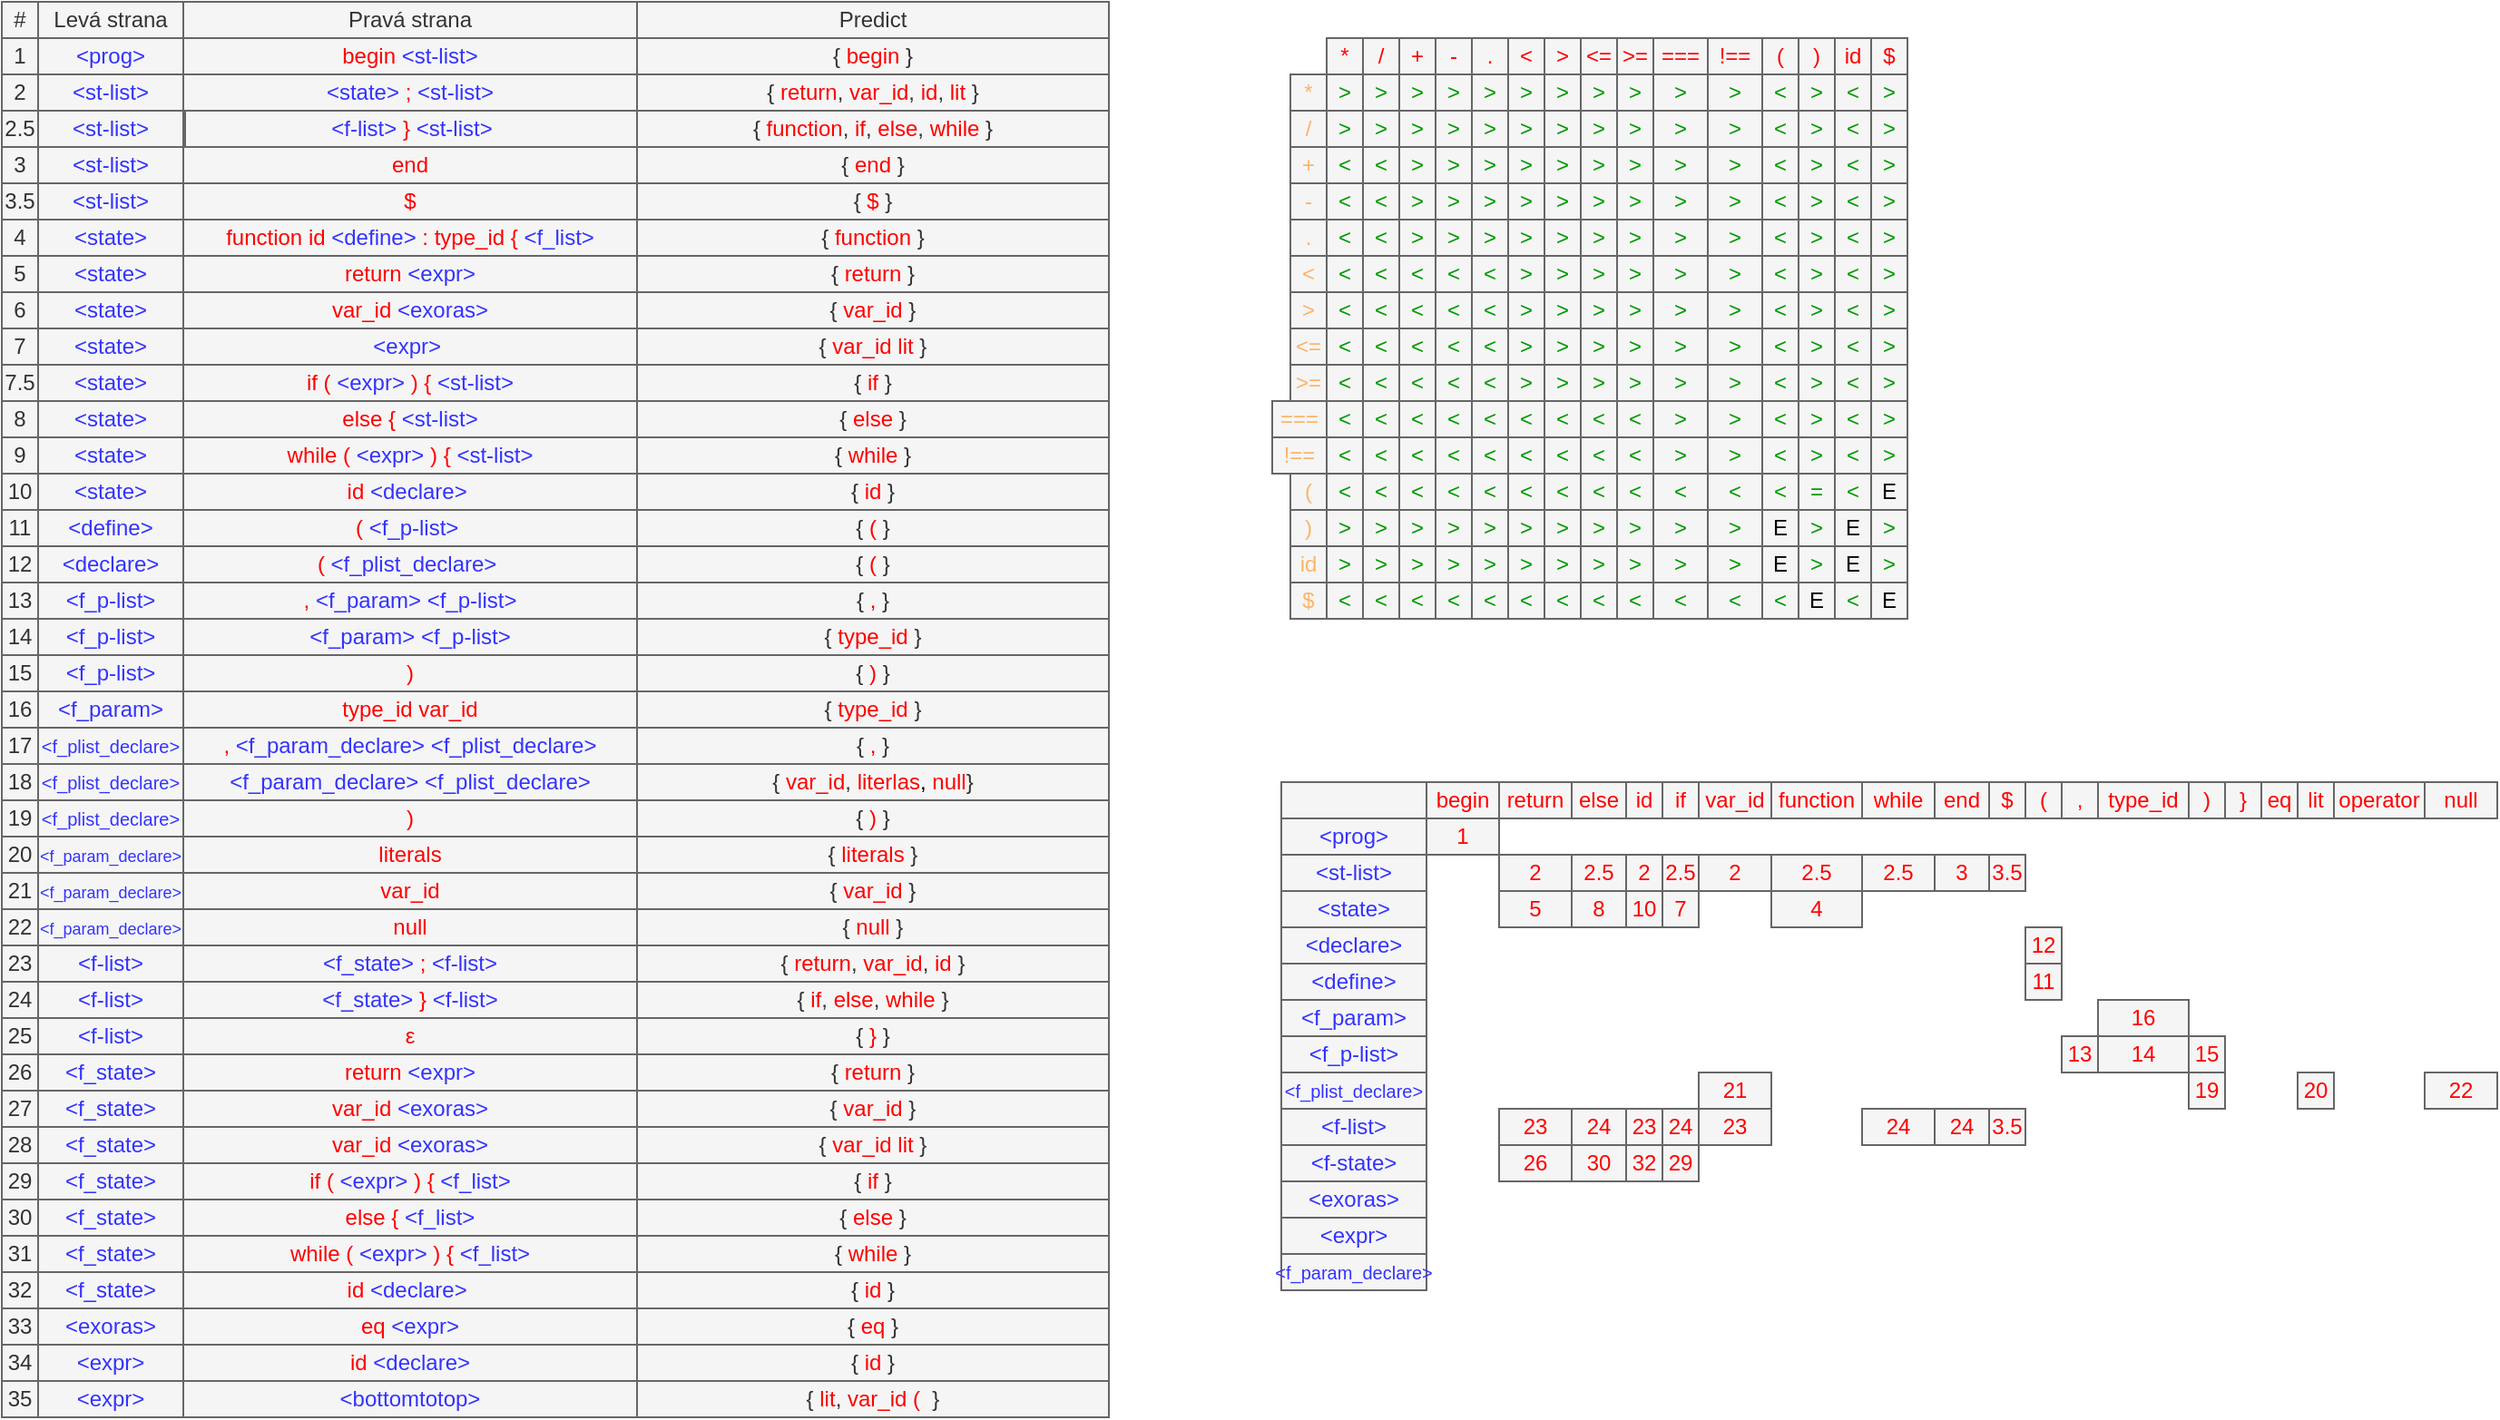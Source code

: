 <mxfile>
    <diagram id="s_DgM6LJzYbKPXjwjrtn" name="Page-1">
        <mxGraphModel dx="680" dy="505" grid="1" gridSize="10" guides="1" tooltips="1" connect="1" arrows="1" fold="1" page="1" pageScale="1" pageWidth="850" pageHeight="1100" background="none" math="0" shadow="0">
            <root>
                <mxCell id="0"/>
                <mxCell id="1" parent="0"/>
                <mxCell id="71" value="" style="group;fillColor=#f5f5f5;fontColor=#333333;strokeColor=#666666;" parent="1" vertex="1" connectable="0">
                    <mxGeometry x="10" y="50" width="350" height="20" as="geometry"/>
                </mxCell>
                <mxCell id="72" value="2" style="rounded=0;whiteSpace=wrap;html=1;fillColor=#f5f5f5;fontColor=#333333;strokeColor=#666666;" parent="71" vertex="1">
                    <mxGeometry width="20" height="20" as="geometry"/>
                </mxCell>
                <mxCell id="73" value="&lt;font color=&quot;#3333ff&quot;&gt;&amp;lt;st-list&amp;gt;&lt;/font&gt;" style="rounded=0;whiteSpace=wrap;html=1;fillColor=#f5f5f5;fontColor=#333333;strokeColor=#666666;" parent="71" vertex="1">
                    <mxGeometry x="20" width="80" height="20" as="geometry"/>
                </mxCell>
                <mxCell id="74" value="&lt;span style=&quot;color: rgb(51 , 51 , 255)&quot;&gt;&amp;lt;state&amp;gt;&amp;nbsp;&lt;/span&gt;&lt;font color=&quot;#ff0000&quot;&gt;;&lt;/font&gt;&amp;nbsp;&lt;font color=&quot;#3333ff&quot;&gt;&amp;lt;st-list&amp;gt;&lt;/font&gt;" style="rounded=0;whiteSpace=wrap;html=1;fillColor=#f5f5f5;fontColor=#333333;strokeColor=#666666;" parent="71" vertex="1">
                    <mxGeometry x="100" width="250" height="20" as="geometry"/>
                </mxCell>
                <mxCell id="75" value="" style="group;fillColor=#f5f5f5;fontColor=#333333;strokeColor=#666666;" parent="1" vertex="1" connectable="0">
                    <mxGeometry x="10" y="90" width="350" height="20" as="geometry"/>
                </mxCell>
                <mxCell id="76" value="3" style="rounded=0;whiteSpace=wrap;html=1;fillColor=#f5f5f5;fontColor=#333333;strokeColor=#666666;" parent="75" vertex="1">
                    <mxGeometry width="20" height="20" as="geometry"/>
                </mxCell>
                <mxCell id="77" value="&lt;span style=&quot;color: rgb(51 , 51 , 255)&quot;&gt;&amp;lt;st-list&amp;gt;&lt;/span&gt;" style="rounded=0;whiteSpace=wrap;html=1;fillColor=#f5f5f5;fontColor=#333333;strokeColor=#666666;" parent="75" vertex="1">
                    <mxGeometry x="20" width="80" height="20" as="geometry"/>
                </mxCell>
                <mxCell id="78" value="&lt;font color=&quot;#ff0000&quot;&gt;end&lt;/font&gt;" style="rounded=0;whiteSpace=wrap;html=1;fillColor=#f5f5f5;fontColor=#333333;strokeColor=#666666;" parent="75" vertex="1">
                    <mxGeometry x="100" width="250" height="20" as="geometry"/>
                </mxCell>
                <mxCell id="79" value="" style="group;fillColor=#f5f5f5;fontColor=#333333;strokeColor=#666666;" parent="1" vertex="1" connectable="0">
                    <mxGeometry x="10" y="290" width="350" height="20" as="geometry"/>
                </mxCell>
                <mxCell id="80" value="11" style="rounded=0;whiteSpace=wrap;html=1;fillColor=#f5f5f5;fontColor=#333333;strokeColor=#666666;" parent="79" vertex="1">
                    <mxGeometry width="20" height="20" as="geometry"/>
                </mxCell>
                <mxCell id="81" value="&lt;font color=&quot;#3333ff&quot;&gt;&amp;lt;define&amp;gt;&lt;/font&gt;" style="rounded=0;whiteSpace=wrap;html=1;fillColor=#f5f5f5;fontColor=#333333;strokeColor=#666666;" parent="79" vertex="1">
                    <mxGeometry x="20" width="80" height="20" as="geometry"/>
                </mxCell>
                <mxCell id="82" value="&lt;font color=&quot;#ff0000&quot;&gt;(&lt;/font&gt;&amp;nbsp;&lt;font color=&quot;#3333ff&quot;&gt;&amp;lt;f_p-list&amp;gt;&amp;nbsp;&lt;/font&gt;" style="rounded=0;whiteSpace=wrap;html=1;fillColor=#f5f5f5;fontColor=#333333;strokeColor=#666666;" parent="79" vertex="1">
                    <mxGeometry x="100" width="250" height="20" as="geometry"/>
                </mxCell>
                <mxCell id="99" value="" style="group;fillColor=#f5f5f5;fontColor=#333333;strokeColor=#666666;" parent="1" vertex="1" connectable="0">
                    <mxGeometry x="10" y="610" width="350" height="20" as="geometry"/>
                </mxCell>
                <mxCell id="100" value="27" style="rounded=0;whiteSpace=wrap;html=1;fillColor=#f5f5f5;fontColor=#333333;strokeColor=#666666;" parent="99" vertex="1">
                    <mxGeometry width="20" height="20" as="geometry"/>
                </mxCell>
                <mxCell id="101" value="&lt;font color=&quot;#3333ff&quot;&gt;&amp;lt;f_state&amp;gt;&lt;/font&gt;" style="rounded=0;whiteSpace=wrap;html=1;fillColor=#f5f5f5;fontColor=#333333;strokeColor=#666666;" parent="99" vertex="1">
                    <mxGeometry x="20" width="80" height="20" as="geometry"/>
                </mxCell>
                <mxCell id="102" value="&lt;font color=&quot;#ff0000&quot;&gt;var_id&amp;nbsp;&lt;/font&gt;&lt;font color=&quot;#3333ff&quot;&gt;&amp;lt;exoras&amp;gt;&lt;/font&gt;" style="rounded=0;whiteSpace=wrap;html=1;fillColor=#f5f5f5;fontColor=#333333;strokeColor=#666666;" parent="99" vertex="1">
                    <mxGeometry x="100" width="250" height="20" as="geometry"/>
                </mxCell>
                <mxCell id="103" value="" style="group;fillColor=#f5f5f5;fontColor=#333333;strokeColor=#666666;" parent="1" vertex="1" connectable="0">
                    <mxGeometry x="10" y="130" width="350" height="20" as="geometry"/>
                </mxCell>
                <mxCell id="104" value="4" style="rounded=0;whiteSpace=wrap;html=1;fillColor=#f5f5f5;fontColor=#333333;strokeColor=#666666;" parent="103" vertex="1">
                    <mxGeometry width="20" height="20" as="geometry"/>
                </mxCell>
                <mxCell id="105" value="&lt;font color=&quot;#3333ff&quot;&gt;&amp;lt;state&amp;gt;&lt;/font&gt;" style="rounded=0;whiteSpace=wrap;html=1;fillColor=#f5f5f5;fontColor=#333333;strokeColor=#666666;" parent="103" vertex="1">
                    <mxGeometry x="20" width="80" height="20" as="geometry"/>
                </mxCell>
                <mxCell id="106" value="&lt;font color=&quot;#ff0000&quot;&gt;function id&amp;nbsp;&lt;/font&gt;&lt;font color=&quot;#3333ff&quot;&gt;&amp;lt;define&amp;gt; &lt;/font&gt;&lt;font color=&quot;#ff0000&quot;&gt;: type_id {&amp;nbsp;&lt;/font&gt;&lt;span style=&quot;color: rgb(51 , 51 , 255)&quot;&gt;&amp;lt;f_list&amp;gt;&lt;/span&gt;" style="rounded=0;whiteSpace=wrap;html=1;fillColor=#f5f5f5;fontColor=#333333;strokeColor=#666666;" parent="103" vertex="1">
                    <mxGeometry x="100" width="250" height="20" as="geometry"/>
                </mxCell>
                <mxCell id="107" value="" style="group;fillColor=#f5f5f5;fontColor=#333333;strokeColor=#666666;" parent="1" vertex="1" connectable="0">
                    <mxGeometry x="10" y="570" width="350" height="20" as="geometry"/>
                </mxCell>
                <mxCell id="108" value="25" style="rounded=0;whiteSpace=wrap;html=1;fillColor=#f5f5f5;fontColor=#333333;strokeColor=#666666;" parent="107" vertex="1">
                    <mxGeometry width="20" height="20" as="geometry"/>
                </mxCell>
                <mxCell id="109" value="&lt;font color=&quot;#3333ff&quot;&gt;&amp;lt;f-list&amp;gt;&lt;/font&gt;" style="rounded=0;whiteSpace=wrap;html=1;fillColor=#f5f5f5;fontColor=#333333;strokeColor=#666666;" parent="107" vertex="1">
                    <mxGeometry x="20" width="80" height="20" as="geometry"/>
                </mxCell>
                <mxCell id="110" value="&lt;font color=&quot;#ff0000&quot;&gt;ε&lt;/font&gt;" style="rounded=0;whiteSpace=wrap;html=1;fillColor=#f5f5f5;fontColor=#333333;strokeColor=#666666;" parent="107" vertex="1">
                    <mxGeometry x="100" width="250" height="20" as="geometry"/>
                </mxCell>
                <mxCell id="115" value="" style="group;fillColor=#f5f5f5;fontColor=#333333;strokeColor=#666666;" parent="1" vertex="1" connectable="0">
                    <mxGeometry x="10" y="70" width="350" height="20" as="geometry"/>
                </mxCell>
                <mxCell id="116" value="2.5" style="rounded=0;whiteSpace=wrap;html=1;fillColor=#f5f5f5;fontColor=#333333;strokeColor=#666666;" parent="115" vertex="1">
                    <mxGeometry width="20" height="20" as="geometry"/>
                </mxCell>
                <mxCell id="117" value="&lt;font color=&quot;#3333ff&quot;&gt;&amp;lt;st-list&amp;gt;&lt;/font&gt;" style="rounded=0;whiteSpace=wrap;html=1;fillColor=#f5f5f5;fontColor=#333333;strokeColor=#666666;" parent="115" vertex="1">
                    <mxGeometry x="20" width="80" height="20" as="geometry"/>
                </mxCell>
                <mxCell id="118" value="&lt;span style=&quot;color: rgb(51 , 51 , 255)&quot;&gt;&amp;lt;f-list&amp;gt; &lt;/span&gt;&lt;font color=&quot;#ff0000&quot;&gt;}&lt;/font&gt;&amp;nbsp;&lt;font color=&quot;#3333ff&quot;&gt;&amp;lt;st-list&amp;gt;&lt;/font&gt;" style="rounded=0;whiteSpace=wrap;html=1;fillColor=#f5f5f5;fontColor=#333333;strokeColor=#666666;" parent="115" vertex="1">
                    <mxGeometry x="101" width="250" height="20" as="geometry"/>
                </mxCell>
                <mxCell id="121" value="" style="group;fillColor=#f5f5f5;fontColor=#333333;strokeColor=#666666;" parent="1" vertex="1" connectable="0">
                    <mxGeometry x="10" y="530" width="350" height="20" as="geometry"/>
                </mxCell>
                <mxCell id="122" value="23" style="rounded=0;whiteSpace=wrap;html=1;fillColor=#f5f5f5;fontColor=#333333;strokeColor=#666666;" parent="121" vertex="1">
                    <mxGeometry width="20" height="20" as="geometry"/>
                </mxCell>
                <mxCell id="123" value="&lt;font color=&quot;#3333ff&quot;&gt;&amp;lt;f-list&amp;gt;&lt;/font&gt;" style="rounded=0;whiteSpace=wrap;html=1;fillColor=#f5f5f5;fontColor=#333333;strokeColor=#666666;" parent="121" vertex="1">
                    <mxGeometry x="20" width="80" height="20" as="geometry"/>
                </mxCell>
                <mxCell id="124" value="&lt;span style=&quot;color: rgb(51 , 51 , 255)&quot;&gt;&amp;lt;f_state&amp;gt;&amp;nbsp;&lt;/span&gt;&lt;font color=&quot;#ff0000&quot;&gt;;&lt;/font&gt;&lt;span&gt;&amp;nbsp;&lt;/span&gt;&lt;font color=&quot;#3333ff&quot;&gt;&amp;lt;f-list&amp;gt;&lt;/font&gt;" style="rounded=0;whiteSpace=wrap;html=1;fillColor=#f5f5f5;fontColor=#333333;strokeColor=#666666;" parent="121" vertex="1">
                    <mxGeometry x="100" width="250" height="20" as="geometry"/>
                </mxCell>
                <mxCell id="138" value="" style="group;fillColor=#f5f5f5;fontColor=#333333;strokeColor=#666666;" parent="1" vertex="1" connectable="0">
                    <mxGeometry x="10" y="330" width="350" height="20" as="geometry"/>
                </mxCell>
                <mxCell id="139" value="13" style="rounded=0;whiteSpace=wrap;html=1;fillColor=#f5f5f5;fontColor=#333333;strokeColor=#666666;" parent="138" vertex="1">
                    <mxGeometry width="20" height="20" as="geometry"/>
                </mxCell>
                <mxCell id="140" value="&lt;font color=&quot;#3333ff&quot;&gt;&amp;lt;f_p-list&amp;gt;&lt;/font&gt;" style="rounded=0;whiteSpace=wrap;html=1;fillColor=#f5f5f5;fontColor=#333333;strokeColor=#666666;" parent="138" vertex="1">
                    <mxGeometry x="20" width="80" height="20" as="geometry"/>
                </mxCell>
                <mxCell id="141" value="&lt;span style=&quot;color: rgb(255 , 0 , 0)&quot;&gt;,&amp;nbsp;&lt;/span&gt;&lt;span style=&quot;color: rgb(51 , 51 , 255)&quot;&gt;&amp;lt;f_param&amp;gt;&lt;/span&gt;&lt;font color=&quot;#ff0000&quot;&gt;&amp;nbsp;&lt;/font&gt;&lt;span style=&quot;color: rgb(51 , 51 , 255)&quot;&gt;&amp;lt;f_p-list&amp;gt;&lt;/span&gt;" style="rounded=0;whiteSpace=wrap;html=1;fillColor=#f5f5f5;fontColor=#333333;strokeColor=#666666;" parent="138" vertex="1">
                    <mxGeometry x="100" width="250" height="20" as="geometry"/>
                </mxCell>
                <mxCell id="142" value="" style="group;fillColor=#f5f5f5;fontColor=#333333;strokeColor=#666666;" parent="1" vertex="1" connectable="0">
                    <mxGeometry x="10" y="370" width="350" height="20" as="geometry"/>
                </mxCell>
                <mxCell id="143" value="15" style="rounded=0;whiteSpace=wrap;html=1;fillColor=#f5f5f5;fontColor=#333333;strokeColor=#666666;" parent="142" vertex="1">
                    <mxGeometry width="20" height="20" as="geometry"/>
                </mxCell>
                <mxCell id="144" value="&lt;font color=&quot;#3333ff&quot;&gt;&amp;lt;f_p-list&amp;gt;&lt;/font&gt;" style="rounded=0;whiteSpace=wrap;html=1;fillColor=#f5f5f5;fontColor=#333333;strokeColor=#666666;" parent="142" vertex="1">
                    <mxGeometry x="20" width="80" height="20" as="geometry"/>
                </mxCell>
                <mxCell id="145" value="&lt;span style=&quot;color: rgb(255 , 0 , 0)&quot;&gt;)&lt;/span&gt;" style="rounded=0;whiteSpace=wrap;html=1;fillColor=#f5f5f5;fontColor=#333333;strokeColor=#666666;" parent="142" vertex="1">
                    <mxGeometry x="100" width="250" height="20" as="geometry"/>
                </mxCell>
                <mxCell id="146" value="" style="group;fillColor=#f5f5f5;fontColor=#333333;strokeColor=#666666;" parent="1" vertex="1" connectable="0">
                    <mxGeometry x="10" y="470" width="350" height="20" as="geometry"/>
                </mxCell>
                <mxCell id="147" value="20" style="rounded=0;whiteSpace=wrap;html=1;fillColor=#f5f5f5;fontColor=#333333;strokeColor=#666666;" parent="146" vertex="1">
                    <mxGeometry width="20" height="20" as="geometry"/>
                </mxCell>
                <mxCell id="148" value="&lt;font color=&quot;#3333ff&quot; style=&quot;font-size: 9px&quot;&gt;&amp;lt;f_param_declare&amp;gt;&lt;/font&gt;" style="rounded=0;whiteSpace=wrap;html=1;fillColor=#f5f5f5;fontColor=#333333;strokeColor=#666666;" parent="146" vertex="1">
                    <mxGeometry x="20" width="80" height="20" as="geometry"/>
                </mxCell>
                <mxCell id="149" value="&lt;font color=&quot;#ff0000&quot;&gt;literals&lt;/font&gt;" style="rounded=0;whiteSpace=wrap;html=1;fillColor=#f5f5f5;fontColor=#333333;strokeColor=#666666;" parent="146" vertex="1">
                    <mxGeometry x="100" width="250" height="20" as="geometry"/>
                </mxCell>
                <mxCell id="153" value="" style="group;fillColor=#f5f5f5;fontColor=#333333;strokeColor=#666666;" parent="1" vertex="1" connectable="0">
                    <mxGeometry x="10" y="350" width="350" height="20" as="geometry"/>
                </mxCell>
                <mxCell id="154" value="14" style="rounded=0;whiteSpace=wrap;html=1;fillColor=#f5f5f5;fontColor=#333333;strokeColor=#666666;" parent="153" vertex="1">
                    <mxGeometry width="20" height="20" as="geometry"/>
                </mxCell>
                <mxCell id="155" value="&lt;font color=&quot;#3333ff&quot;&gt;&amp;lt;f_p-list&amp;gt;&lt;/font&gt;" style="rounded=0;whiteSpace=wrap;html=1;fillColor=#f5f5f5;fontColor=#333333;strokeColor=#666666;" parent="153" vertex="1">
                    <mxGeometry x="20" width="80" height="20" as="geometry"/>
                </mxCell>
                <mxCell id="156" value="&lt;span style=&quot;color: rgb(51 , 51 , 255)&quot;&gt;&amp;lt;f_param&amp;gt;&lt;/span&gt;&lt;font color=&quot;#ff0000&quot;&gt;&amp;nbsp;&lt;/font&gt;&lt;span style=&quot;color: rgb(51 , 51 , 255)&quot;&gt;&amp;lt;f_p-list&amp;gt;&lt;/span&gt;" style="rounded=0;whiteSpace=wrap;html=1;fillColor=#f5f5f5;fontColor=#333333;strokeColor=#666666;" parent="153" vertex="1">
                    <mxGeometry x="100" width="250" height="20" as="geometry"/>
                </mxCell>
                <mxCell id="157" value="" style="group;fillColor=#f5f5f5;fontColor=#333333;strokeColor=#666666;" parent="1" vertex="1" connectable="0">
                    <mxGeometry x="10" y="730" width="350" height="20" as="geometry"/>
                </mxCell>
                <mxCell id="158" value="33" style="rounded=0;whiteSpace=wrap;html=1;fillColor=#f5f5f5;fontColor=#333333;strokeColor=#666666;" parent="157" vertex="1">
                    <mxGeometry width="20" height="20" as="geometry"/>
                </mxCell>
                <mxCell id="159" value="&lt;font color=&quot;#3333ff&quot;&gt;&amp;lt;exoras&amp;gt;&lt;/font&gt;" style="rounded=0;whiteSpace=wrap;html=1;fillColor=#f5f5f5;fontColor=#333333;strokeColor=#666666;" parent="157" vertex="1">
                    <mxGeometry x="20" width="80" height="20" as="geometry"/>
                </mxCell>
                <mxCell id="160" value="&lt;font color=&quot;#ff0000&quot;&gt;eq&amp;nbsp;&lt;/font&gt;&lt;font color=&quot;#3333ff&quot;&gt;&amp;lt;expr&amp;gt;&lt;/font&gt;" style="rounded=0;whiteSpace=wrap;html=1;fillColor=#f5f5f5;fontColor=#333333;strokeColor=#666666;" parent="157" vertex="1">
                    <mxGeometry x="100" width="250" height="20" as="geometry"/>
                </mxCell>
                <mxCell id="165" value="" style="group;fillColor=#f5f5f5;fontColor=#333333;strokeColor=#666666;" parent="1" vertex="1" connectable="0">
                    <mxGeometry x="10" y="650" width="350" height="20" as="geometry"/>
                </mxCell>
                <mxCell id="166" value="29" style="rounded=0;whiteSpace=wrap;html=1;fillColor=#f5f5f5;fontColor=#333333;strokeColor=#666666;" parent="165" vertex="1">
                    <mxGeometry width="20" height="20" as="geometry"/>
                </mxCell>
                <mxCell id="167" value="&lt;font color=&quot;#3333ff&quot;&gt;&amp;lt;f_state&amp;gt;&lt;/font&gt;" style="rounded=0;whiteSpace=wrap;html=1;fillColor=#f5f5f5;fontColor=#333333;strokeColor=#666666;" parent="165" vertex="1">
                    <mxGeometry x="20" width="80" height="20" as="geometry"/>
                </mxCell>
                <mxCell id="168" value="&lt;font color=&quot;#ff0000&quot;&gt;if (&amp;nbsp;&lt;/font&gt;&lt;span style=&quot;color: rgb(51 , 51 , 255)&quot;&gt;&amp;lt;expr&amp;gt;&amp;nbsp;&lt;/span&gt;&lt;span style=&quot;color: rgb(255 , 0 , 0)&quot;&gt;)&amp;nbsp;&lt;/span&gt;&lt;font color=&quot;#ff0000&quot;&gt;{&amp;nbsp;&lt;/font&gt;&lt;font color=&quot;#3333ff&quot;&gt;&amp;lt;f_list&amp;gt;&lt;/font&gt;" style="rounded=0;whiteSpace=wrap;html=1;fillColor=#f5f5f5;fontColor=#333333;strokeColor=#666666;" parent="165" vertex="1">
                    <mxGeometry x="100" width="250" height="20" as="geometry"/>
                </mxCell>
                <mxCell id="169" value="" style="group;fillColor=#f5f5f5;fontColor=#333333;strokeColor=#666666;" parent="1" vertex="1" connectable="0">
                    <mxGeometry x="10" y="550" width="350" height="20" as="geometry"/>
                </mxCell>
                <mxCell id="170" value="24" style="rounded=0;whiteSpace=wrap;html=1;fillColor=#f5f5f5;fontColor=#333333;strokeColor=#666666;" parent="169" vertex="1">
                    <mxGeometry width="20" height="20" as="geometry"/>
                </mxCell>
                <mxCell id="171" value="&lt;font color=&quot;#3333ff&quot;&gt;&amp;lt;f-list&amp;gt;&lt;/font&gt;" style="rounded=0;whiteSpace=wrap;html=1;fillColor=#f5f5f5;fontColor=#333333;strokeColor=#666666;" parent="169" vertex="1">
                    <mxGeometry x="20" width="80" height="20" as="geometry"/>
                </mxCell>
                <mxCell id="172" value="&lt;span style=&quot;color: rgb(51 , 51 , 255)&quot;&gt;&amp;lt;f_state&amp;gt; &lt;/span&gt;&lt;font color=&quot;#ff0000&quot;&gt;}&lt;/font&gt;&amp;nbsp;&lt;font color=&quot;#3333ff&quot;&gt;&amp;lt;f-list&amp;gt;&lt;/font&gt;" style="rounded=0;whiteSpace=wrap;html=1;fillColor=#f5f5f5;fontColor=#333333;strokeColor=#666666;" parent="169" vertex="1">
                    <mxGeometry x="100" width="250" height="20" as="geometry"/>
                </mxCell>
                <mxCell id="173" value="" style="group;fillColor=#f5f5f5;fontColor=#333333;strokeColor=#666666;" parent="1" vertex="1" connectable="0">
                    <mxGeometry x="10" y="670" width="350" height="20" as="geometry"/>
                </mxCell>
                <mxCell id="174" value="30" style="rounded=0;whiteSpace=wrap;html=1;fillColor=#f5f5f5;fontColor=#333333;strokeColor=#666666;" parent="173" vertex="1">
                    <mxGeometry width="20" height="20" as="geometry"/>
                </mxCell>
                <mxCell id="175" value="&lt;font color=&quot;#3333ff&quot;&gt;&amp;lt;f_state&amp;gt;&lt;/font&gt;" style="rounded=0;whiteSpace=wrap;html=1;fillColor=#f5f5f5;fontColor=#333333;strokeColor=#666666;" parent="173" vertex="1">
                    <mxGeometry x="20" width="80" height="20" as="geometry"/>
                </mxCell>
                <mxCell id="176" value="&lt;font color=&quot;#ff0000&quot;&gt;else&lt;/font&gt;&lt;span style=&quot;color: rgb(255 , 0 , 0)&quot;&gt;&amp;nbsp;&lt;/span&gt;&lt;font color=&quot;#ff0000&quot;&gt;{&amp;nbsp;&lt;/font&gt;&lt;font color=&quot;#3333ff&quot;&gt;&amp;lt;f_list&amp;gt;&lt;/font&gt;" style="rounded=0;whiteSpace=wrap;html=1;fillColor=#f5f5f5;fontColor=#333333;strokeColor=#666666;" parent="173" vertex="1">
                    <mxGeometry x="100" width="250" height="20" as="geometry"/>
                </mxCell>
                <mxCell id="177" value="" style="group;fillColor=#f5f5f5;fontColor=#333333;strokeColor=#666666;" parent="1" vertex="1" connectable="0">
                    <mxGeometry x="10" y="690" width="350" height="20" as="geometry"/>
                </mxCell>
                <mxCell id="178" value="31" style="rounded=0;whiteSpace=wrap;html=1;fillColor=#f5f5f5;fontColor=#333333;strokeColor=#666666;" parent="177" vertex="1">
                    <mxGeometry width="20" height="20" as="geometry"/>
                </mxCell>
                <mxCell id="179" value="&lt;font color=&quot;#3333ff&quot;&gt;&amp;lt;f_state&amp;gt;&lt;/font&gt;" style="rounded=0;whiteSpace=wrap;html=1;fillColor=#f5f5f5;fontColor=#333333;strokeColor=#666666;" parent="177" vertex="1">
                    <mxGeometry x="20" width="80" height="20" as="geometry"/>
                </mxCell>
                <mxCell id="180" value="&lt;span style=&quot;color: rgb(255 , 0 , 0)&quot;&gt;while&amp;nbsp;&lt;/span&gt;&lt;font color=&quot;#ff0000&quot;&gt;(&amp;nbsp;&lt;/font&gt;&lt;span style=&quot;color: rgb(51 , 51 , 255)&quot;&gt;&amp;lt;expr&amp;gt;&amp;nbsp;&lt;/span&gt;&lt;span style=&quot;color: rgb(255 , 0 , 0)&quot;&gt;)&amp;nbsp;&lt;/span&gt;&lt;font color=&quot;#ff0000&quot;&gt;{&amp;nbsp;&lt;/font&gt;&lt;font color=&quot;#3333ff&quot;&gt;&amp;lt;f_list&amp;gt;&lt;/font&gt;" style="rounded=0;whiteSpace=wrap;html=1;fillColor=#f5f5f5;fontColor=#333333;strokeColor=#666666;" parent="177" vertex="1">
                    <mxGeometry x="100" width="250" height="20" as="geometry"/>
                </mxCell>
                <mxCell id="181" value="" style="group;fillColor=#f5f5f5;fontColor=#333333;strokeColor=#666666;" parent="1" vertex="1" connectable="0">
                    <mxGeometry x="10" y="710" width="350" height="20" as="geometry"/>
                </mxCell>
                <mxCell id="182" value="32" style="rounded=0;whiteSpace=wrap;html=1;fillColor=#f5f5f5;fontColor=#333333;strokeColor=#666666;" parent="181" vertex="1">
                    <mxGeometry width="20" height="20" as="geometry"/>
                </mxCell>
                <mxCell id="183" value="&lt;font color=&quot;#3333ff&quot;&gt;&amp;lt;f_state&amp;gt;&lt;/font&gt;" style="rounded=0;whiteSpace=wrap;html=1;fillColor=#f5f5f5;fontColor=#333333;strokeColor=#666666;" parent="181" vertex="1">
                    <mxGeometry x="20" width="80" height="20" as="geometry"/>
                </mxCell>
                <mxCell id="184" value="&lt;span style=&quot;color: rgb(255 , 0 , 0)&quot;&gt;id &lt;/span&gt;&lt;span style=&quot;color: rgb(51 , 51 , 255)&quot;&gt;&amp;lt;declare&amp;gt;&lt;/span&gt;&lt;span style=&quot;color: rgb(255 , 0 , 0)&quot;&gt;&amp;nbsp;&lt;/span&gt;" style="rounded=0;whiteSpace=wrap;html=1;fillColor=#f5f5f5;fontColor=#333333;strokeColor=#666666;" parent="181" vertex="1">
                    <mxGeometry x="100" width="250" height="20" as="geometry"/>
                </mxCell>
                <mxCell id="205" value="" style="group;fillColor=#f5f5f5;fontColor=#333333;strokeColor=#666666;" parent="1" vertex="1" connectable="0">
                    <mxGeometry x="10" y="310" width="350" height="20" as="geometry"/>
                </mxCell>
                <mxCell id="206" value="12" style="rounded=0;whiteSpace=wrap;html=1;fillColor=#f5f5f5;fontColor=#333333;strokeColor=#666666;" parent="205" vertex="1">
                    <mxGeometry width="20" height="20" as="geometry"/>
                </mxCell>
                <mxCell id="207" value="&lt;font color=&quot;#3333ff&quot;&gt;&amp;lt;declare&amp;gt;&lt;/font&gt;" style="rounded=0;whiteSpace=wrap;html=1;fillColor=#f5f5f5;fontColor=#333333;strokeColor=#666666;" parent="205" vertex="1">
                    <mxGeometry x="20" width="80" height="20" as="geometry"/>
                </mxCell>
                <mxCell id="208" value="&lt;font color=&quot;#ff0000&quot;&gt;(&lt;/font&gt;&amp;nbsp;&lt;font color=&quot;#3333ff&quot;&gt;&amp;lt;f_plist_declare&amp;gt;&amp;nbsp;&lt;/font&gt;" style="rounded=0;whiteSpace=wrap;html=1;fillColor=#f5f5f5;fontColor=#333333;strokeColor=#666666;" parent="205" vertex="1">
                    <mxGeometry x="100" width="250" height="20" as="geometry"/>
                </mxCell>
                <mxCell id="209" value="" style="group;fillColor=#f5f5f5;fontColor=#333333;strokeColor=#666666;" parent="1" vertex="1" connectable="0">
                    <mxGeometry x="10" y="490" width="350" height="20" as="geometry"/>
                </mxCell>
                <mxCell id="210" value="21" style="rounded=0;whiteSpace=wrap;html=1;fillColor=#f5f5f5;fontColor=#333333;strokeColor=#666666;" parent="209" vertex="1">
                    <mxGeometry width="20" height="20" as="geometry"/>
                </mxCell>
                <mxCell id="211" value="&lt;font color=&quot;#3333ff&quot; style=&quot;font-size: 9px&quot;&gt;&amp;lt;f_param_declare&amp;gt;&lt;/font&gt;" style="rounded=0;whiteSpace=wrap;html=1;fillColor=#f5f5f5;fontColor=#333333;strokeColor=#666666;" parent="209" vertex="1">
                    <mxGeometry x="20" width="80" height="20" as="geometry"/>
                </mxCell>
                <mxCell id="212" value="&lt;font color=&quot;#ff0000&quot;&gt;var_id&lt;/font&gt;" style="rounded=0;whiteSpace=wrap;html=1;fillColor=#f5f5f5;fontColor=#333333;strokeColor=#666666;" parent="209" vertex="1">
                    <mxGeometry x="100" width="250" height="20" as="geometry"/>
                </mxCell>
                <mxCell id="213" value="" style="group;fillColor=#f5f5f5;fontColor=#333333;strokeColor=#666666;" parent="1" vertex="1" connectable="0">
                    <mxGeometry x="10" y="170" width="350" height="20" as="geometry"/>
                </mxCell>
                <mxCell id="214" value="6" style="rounded=0;whiteSpace=wrap;html=1;fillColor=#f5f5f5;fontColor=#333333;strokeColor=#666666;" parent="213" vertex="1">
                    <mxGeometry width="20" height="20" as="geometry"/>
                </mxCell>
                <mxCell id="215" value="&lt;font color=&quot;#3333ff&quot;&gt;&amp;lt;state&amp;gt;&lt;/font&gt;" style="rounded=0;whiteSpace=wrap;html=1;fillColor=#f5f5f5;fontColor=#333333;strokeColor=#666666;" parent="213" vertex="1">
                    <mxGeometry x="20" width="80" height="20" as="geometry"/>
                </mxCell>
                <mxCell id="216" value="&lt;font color=&quot;#ff0000&quot;&gt;var_id&amp;nbsp;&lt;/font&gt;&lt;font color=&quot;#3333ff&quot;&gt;&amp;lt;exoras&amp;gt;&lt;/font&gt;" style="rounded=0;whiteSpace=wrap;html=1;fillColor=#f5f5f5;fontColor=#333333;strokeColor=#666666;" parent="213" vertex="1">
                    <mxGeometry x="100" width="250" height="20" as="geometry"/>
                </mxCell>
                <mxCell id="217" value="" style="group;fillColor=#f5f5f5;fontColor=#333333;strokeColor=#666666;" parent="1" vertex="1" connectable="0">
                    <mxGeometry x="10" y="150" width="350" height="20" as="geometry"/>
                </mxCell>
                <mxCell id="218" value="5" style="rounded=0;whiteSpace=wrap;html=1;fillColor=#f5f5f5;fontColor=#333333;strokeColor=#666666;" parent="217" vertex="1">
                    <mxGeometry width="20" height="20" as="geometry"/>
                </mxCell>
                <mxCell id="219" value="&lt;font color=&quot;#3333ff&quot;&gt;&amp;lt;state&amp;gt;&lt;/font&gt;" style="rounded=0;whiteSpace=wrap;html=1;fillColor=#f5f5f5;fontColor=#333333;strokeColor=#666666;" parent="217" vertex="1">
                    <mxGeometry x="20" width="80" height="20" as="geometry"/>
                </mxCell>
                <mxCell id="220" value="&lt;font color=&quot;#ff0000&quot;&gt;return&amp;nbsp;&lt;/font&gt;&lt;span style=&quot;color: rgb(51 , 51 , 255)&quot;&gt;&amp;lt;expr&amp;gt;&lt;/span&gt;" style="rounded=0;whiteSpace=wrap;html=1;fillColor=#f5f5f5;fontColor=#333333;strokeColor=#666666;" parent="217" vertex="1">
                    <mxGeometry x="100" width="250" height="20" as="geometry"/>
                </mxCell>
                <mxCell id="221" value="" style="group;fillColor=#f5f5f5;fontColor=#333333;strokeColor=#666666;" parent="1" vertex="1" connectable="0">
                    <mxGeometry x="10" y="210" width="350" height="20" as="geometry"/>
                </mxCell>
                <mxCell id="222" value="7.5" style="rounded=0;whiteSpace=wrap;html=1;fillColor=#f5f5f5;fontColor=#333333;strokeColor=#666666;" parent="221" vertex="1">
                    <mxGeometry width="20" height="20" as="geometry"/>
                </mxCell>
                <mxCell id="223" value="&lt;font color=&quot;#3333ff&quot;&gt;&amp;lt;state&amp;gt;&lt;/font&gt;" style="rounded=0;whiteSpace=wrap;html=1;fillColor=#f5f5f5;fontColor=#333333;strokeColor=#666666;" parent="221" vertex="1">
                    <mxGeometry x="20" width="80" height="20" as="geometry"/>
                </mxCell>
                <mxCell id="224" value="&lt;font color=&quot;#ff0000&quot;&gt;if (&amp;nbsp;&lt;/font&gt;&lt;span style=&quot;color: rgb(51 , 51 , 255)&quot;&gt;&amp;lt;expr&amp;gt;&amp;nbsp;&lt;/span&gt;&lt;span style=&quot;color: rgb(255 , 0 , 0)&quot;&gt;)&amp;nbsp;&lt;/span&gt;&lt;font color=&quot;#ff0000&quot;&gt;{&amp;nbsp;&lt;/font&gt;&lt;font color=&quot;#3333ff&quot;&gt;&amp;lt;st-list&amp;gt;&lt;/font&gt;" style="rounded=0;whiteSpace=wrap;html=1;fillColor=#f5f5f5;fontColor=#333333;strokeColor=#666666;" parent="221" vertex="1">
                    <mxGeometry x="100" width="250" height="20" as="geometry"/>
                </mxCell>
                <mxCell id="225" value="" style="group;fillColor=#f5f5f5;fontColor=#333333;strokeColor=#666666;" parent="1" vertex="1" connectable="0">
                    <mxGeometry x="10" y="230" width="350" height="20" as="geometry"/>
                </mxCell>
                <mxCell id="226" value="8" style="rounded=0;whiteSpace=wrap;html=1;fillColor=#f5f5f5;fontColor=#333333;strokeColor=#666666;" parent="225" vertex="1">
                    <mxGeometry width="20" height="20" as="geometry"/>
                </mxCell>
                <mxCell id="227" value="&lt;font color=&quot;#3333ff&quot;&gt;&amp;lt;state&amp;gt;&lt;/font&gt;" style="rounded=0;whiteSpace=wrap;html=1;fillColor=#f5f5f5;fontColor=#333333;strokeColor=#666666;" parent="225" vertex="1">
                    <mxGeometry x="20" width="80" height="20" as="geometry"/>
                </mxCell>
                <mxCell id="228" value="&lt;font color=&quot;#ff0000&quot;&gt;else&lt;/font&gt;&lt;span style=&quot;color: rgb(255 , 0 , 0)&quot;&gt;&amp;nbsp;&lt;/span&gt;&lt;font color=&quot;#ff0000&quot;&gt;{ &lt;/font&gt;&lt;font color=&quot;#3333ff&quot;&gt;&amp;lt;st-list&amp;gt;&lt;/font&gt;" style="rounded=0;whiteSpace=wrap;html=1;fillColor=#f5f5f5;fontColor=#333333;strokeColor=#666666;" parent="225" vertex="1">
                    <mxGeometry x="100" width="250" height="20" as="geometry"/>
                </mxCell>
                <mxCell id="229" value="" style="group;fillColor=#f5f5f5;fontColor=#333333;strokeColor=#666666;" parent="1" vertex="1" connectable="0">
                    <mxGeometry x="10" y="250" width="350" height="20" as="geometry"/>
                </mxCell>
                <mxCell id="230" value="9" style="rounded=0;whiteSpace=wrap;html=1;fillColor=#f5f5f5;fontColor=#333333;strokeColor=#666666;" parent="229" vertex="1">
                    <mxGeometry width="20" height="20" as="geometry"/>
                </mxCell>
                <mxCell id="231" value="&lt;font color=&quot;#3333ff&quot;&gt;&amp;lt;state&amp;gt;&lt;/font&gt;" style="rounded=0;whiteSpace=wrap;html=1;fillColor=#f5f5f5;fontColor=#333333;strokeColor=#666666;" parent="229" vertex="1">
                    <mxGeometry x="20" width="80" height="20" as="geometry"/>
                </mxCell>
                <mxCell id="232" value="&lt;span style=&quot;color: rgb(255 , 0 , 0)&quot;&gt;while&amp;nbsp;&lt;/span&gt;&lt;font color=&quot;#ff0000&quot;&gt;(&amp;nbsp;&lt;/font&gt;&lt;span style=&quot;color: rgb(51 , 51 , 255)&quot;&gt;&amp;lt;expr&amp;gt;&amp;nbsp;&lt;/span&gt;&lt;span style=&quot;color: rgb(255 , 0 , 0)&quot;&gt;)&amp;nbsp;&lt;/span&gt;&lt;font color=&quot;#ff0000&quot;&gt;{&amp;nbsp;&lt;/font&gt;&lt;font color=&quot;#3333ff&quot;&gt;&amp;lt;st-list&amp;gt;&lt;/font&gt;" style="rounded=0;whiteSpace=wrap;html=1;fillColor=#f5f5f5;fontColor=#333333;strokeColor=#666666;" parent="229" vertex="1">
                    <mxGeometry x="100" width="250" height="20" as="geometry"/>
                </mxCell>
                <mxCell id="233" value="" style="group;fillColor=#f5f5f5;fontColor=#333333;strokeColor=#666666;" parent="1" vertex="1" connectable="0">
                    <mxGeometry x="10" y="270" width="350" height="20" as="geometry"/>
                </mxCell>
                <mxCell id="234" value="10" style="rounded=0;whiteSpace=wrap;html=1;fillColor=#f5f5f5;fontColor=#333333;strokeColor=#666666;" parent="233" vertex="1">
                    <mxGeometry width="20" height="20" as="geometry"/>
                </mxCell>
                <mxCell id="235" value="&lt;font color=&quot;#3333ff&quot;&gt;&amp;lt;state&amp;gt;&lt;/font&gt;" style="rounded=0;whiteSpace=wrap;html=1;fillColor=#f5f5f5;fontColor=#333333;strokeColor=#666666;" parent="233" vertex="1">
                    <mxGeometry x="20" width="80" height="20" as="geometry"/>
                </mxCell>
                <mxCell id="236" value="&lt;span style=&quot;color: rgb(255 , 0 , 0)&quot;&gt;id &lt;/span&gt;&lt;span style=&quot;color: rgb(51 , 51 , 255)&quot;&gt;&amp;lt;declare&amp;gt;&lt;/span&gt;&lt;span style=&quot;color: rgb(255 , 0 , 0)&quot;&gt;&amp;nbsp;&lt;/span&gt;" style="rounded=0;whiteSpace=wrap;html=1;fillColor=#f5f5f5;fontColor=#333333;strokeColor=#666666;" parent="233" vertex="1">
                    <mxGeometry x="100" width="250" height="20" as="geometry"/>
                </mxCell>
                <mxCell id="253" value="" style="group;fillColor=#f5f5f5;fontColor=#333333;strokeColor=#666666;" parent="1" vertex="1" connectable="0">
                    <mxGeometry x="10" y="750" width="350" height="20" as="geometry"/>
                </mxCell>
                <mxCell id="254" value="34" style="rounded=0;whiteSpace=wrap;html=1;fillColor=#f5f5f5;fontColor=#333333;strokeColor=#666666;" parent="253" vertex="1">
                    <mxGeometry width="20" height="20" as="geometry"/>
                </mxCell>
                <mxCell id="255" value="&lt;font color=&quot;#3333ff&quot;&gt;&amp;lt;expr&amp;gt;&lt;/font&gt;" style="rounded=0;whiteSpace=wrap;html=1;fillColor=#f5f5f5;fontColor=#333333;strokeColor=#666666;" parent="253" vertex="1">
                    <mxGeometry x="20" width="80" height="20" as="geometry"/>
                </mxCell>
                <mxCell id="256" value="&lt;font color=&quot;#ff0000&quot;&gt;id&amp;nbsp;&lt;/font&gt;&lt;span style=&quot;color: rgb(51 , 51 , 255)&quot;&gt;&amp;lt;declare&amp;gt;&lt;/span&gt;" style="rounded=0;whiteSpace=wrap;html=1;fillColor=#f5f5f5;fontColor=#333333;strokeColor=#666666;" parent="253" vertex="1">
                    <mxGeometry x="100" width="250" height="20" as="geometry"/>
                </mxCell>
                <mxCell id="257" value="" style="group;fillColor=#f5f5f5;fontColor=#333333;strokeColor=#666666;" parent="1" vertex="1" connectable="0">
                    <mxGeometry x="10" y="770" width="350" height="20" as="geometry"/>
                </mxCell>
                <mxCell id="258" value="35" style="rounded=0;whiteSpace=wrap;html=1;fillColor=#f5f5f5;fontColor=#333333;strokeColor=#666666;" parent="257" vertex="1">
                    <mxGeometry width="20" height="20" as="geometry"/>
                </mxCell>
                <mxCell id="259" value="&lt;font color=&quot;#3333ff&quot;&gt;&amp;lt;expr&amp;gt;&lt;/font&gt;" style="rounded=0;whiteSpace=wrap;html=1;fillColor=#f5f5f5;fontColor=#333333;strokeColor=#666666;" parent="257" vertex="1">
                    <mxGeometry x="20" width="80" height="20" as="geometry"/>
                </mxCell>
                <mxCell id="260" value="&lt;span style=&quot;color: rgb(51 , 51 , 255)&quot;&gt;&amp;lt;bottomtotop&amp;gt;&lt;/span&gt;" style="rounded=0;whiteSpace=wrap;html=1;fillColor=#f5f5f5;fontColor=#333333;strokeColor=#666666;" parent="257" vertex="1">
                    <mxGeometry x="100" width="250" height="20" as="geometry"/>
                </mxCell>
                <mxCell id="261" value="#" style="rounded=0;whiteSpace=wrap;html=1;fillColor=#f5f5f5;fontColor=#333333;strokeColor=#666666;" parent="1" vertex="1">
                    <mxGeometry x="10" y="10" width="20" height="20" as="geometry"/>
                </mxCell>
                <mxCell id="263" value="Pravá strana" style="rounded=0;whiteSpace=wrap;html=1;fillColor=#f5f5f5;fontColor=#333333;strokeColor=#666666;" parent="1" vertex="1">
                    <mxGeometry x="110" y="10" width="250" height="20" as="geometry"/>
                </mxCell>
                <mxCell id="264" value="Levá strana" style="rounded=0;whiteSpace=wrap;html=1;fillColor=#f5f5f5;fontColor=#333333;strokeColor=#666666;" parent="1" vertex="1">
                    <mxGeometry x="30" y="10" width="80" height="20" as="geometry"/>
                </mxCell>
                <mxCell id="266" value="Predict" style="rounded=0;whiteSpace=wrap;html=1;fillColor=#f5f5f5;fontColor=#333333;strokeColor=#666666;" parent="1" vertex="1">
                    <mxGeometry x="360" y="10" width="260" height="20" as="geometry"/>
                </mxCell>
                <mxCell id="267" value="" style="group;fillColor=#f5f5f5;fontColor=#333333;strokeColor=#666666;" parent="1" vertex="1" connectable="0">
                    <mxGeometry x="10" y="30" width="610" height="20" as="geometry"/>
                </mxCell>
                <mxCell id="70" value="" style="group;fillColor=#f5f5f5;fontColor=#333333;strokeColor=#666666;" parent="267" vertex="1" connectable="0">
                    <mxGeometry width="350" height="20" as="geometry"/>
                </mxCell>
                <mxCell id="67" value="1" style="rounded=0;whiteSpace=wrap;html=1;fillColor=#f5f5f5;fontColor=#333333;strokeColor=#666666;" parent="70" vertex="1">
                    <mxGeometry width="20" height="20" as="geometry"/>
                </mxCell>
                <mxCell id="333" value="" style="edgeStyle=none;html=1;fillColor=#f5f5f5;strokeColor=#666666;" parent="70" source="68" target="69" edge="1">
                    <mxGeometry relative="1" as="geometry"/>
                </mxCell>
                <mxCell id="68" value="&lt;font color=&quot;#3333ff&quot;&gt;&amp;lt;prog&amp;gt;&lt;/font&gt;" style="rounded=0;whiteSpace=wrap;html=1;fillColor=#f5f5f5;fontColor=#333333;strokeColor=#666666;" parent="70" vertex="1">
                    <mxGeometry x="20" width="80" height="20" as="geometry"/>
                </mxCell>
                <mxCell id="69" value="&lt;font color=&quot;#ff0000&quot;&gt;begin&lt;/font&gt; &lt;font color=&quot;#3333ff&quot;&gt;&amp;lt;st-list&amp;gt;&lt;/font&gt;" style="rounded=0;whiteSpace=wrap;html=1;fillColor=#f5f5f5;fontColor=#333333;strokeColor=#666666;" parent="70" vertex="1">
                    <mxGeometry x="100" width="250" height="20" as="geometry"/>
                </mxCell>
                <mxCell id="265" value="{&amp;nbsp;&lt;span style=&quot;color: rgb(255 , 0 , 0)&quot;&gt;begin&amp;nbsp;&lt;/span&gt;}" style="rounded=0;whiteSpace=wrap;html=1;fillColor=#f5f5f5;fontColor=#333333;strokeColor=#666666;" parent="267" vertex="1">
                    <mxGeometry x="350" width="260" height="20" as="geometry"/>
                </mxCell>
                <mxCell id="268" value="{&amp;nbsp;&lt;span style=&quot;color: rgb(255 , 0 , 0)&quot;&gt;return&lt;/span&gt;,&amp;nbsp;&lt;span style=&quot;color: rgb(255 , 0 , 0)&quot;&gt;var_id&lt;/span&gt;,&amp;nbsp;&lt;span style=&quot;color: rgb(255 , 0 , 0)&quot;&gt;id&lt;/span&gt;,&amp;nbsp;&lt;span style=&quot;color: rgb(255 , 0 , 0)&quot;&gt;lit&amp;nbsp;&lt;/span&gt;}" style="rounded=0;whiteSpace=wrap;html=1;fillColor=#f5f5f5;fontColor=#333333;strokeColor=#666666;" parent="1" vertex="1">
                    <mxGeometry x="360" y="50" width="260" height="20" as="geometry"/>
                </mxCell>
                <mxCell id="269" value="{&amp;nbsp;&lt;span style=&quot;color: rgb(255 , 0 , 0)&quot;&gt;function&lt;/span&gt;,&amp;nbsp;&lt;span style=&quot;color: rgb(255 , 0 , 0)&quot;&gt;if&lt;/span&gt;,&amp;nbsp;&lt;span style=&quot;color: rgb(255 , 0 , 0)&quot;&gt;else&lt;/span&gt;,&amp;nbsp;&lt;span style=&quot;color: rgb(255 , 0 , 0)&quot;&gt;while&amp;nbsp;&lt;/span&gt;}" style="rounded=0;whiteSpace=wrap;html=1;fillColor=#f5f5f5;fontColor=#333333;strokeColor=#666666;" parent="1" vertex="1">
                    <mxGeometry x="360" y="70" width="260" height="20" as="geometry"/>
                </mxCell>
                <mxCell id="270" value="{&amp;nbsp;&lt;span style=&quot;color: rgb(255 , 0 , 0)&quot;&gt;end&amp;nbsp;&lt;/span&gt;}" style="rounded=0;whiteSpace=wrap;html=1;fillColor=#f5f5f5;fontColor=#333333;strokeColor=#666666;" parent="1" vertex="1">
                    <mxGeometry x="360" y="90" width="260" height="20" as="geometry"/>
                </mxCell>
                <mxCell id="271" value="{&amp;nbsp;&lt;span style=&quot;color: rgb(255 , 0 , 0)&quot;&gt;,&lt;/span&gt;&lt;span style=&quot;color: rgb(255 , 0 , 0)&quot;&gt;&amp;nbsp;&lt;/span&gt;}" style="rounded=0;whiteSpace=wrap;html=1;fillColor=#f5f5f5;fontColor=#333333;strokeColor=#666666;" parent="1" vertex="1">
                    <mxGeometry x="360" y="330" width="260" height="20" as="geometry"/>
                </mxCell>
                <mxCell id="273" value="{&amp;nbsp;&lt;span style=&quot;color: rgb(255 , 0 , 0)&quot;&gt;type_id&lt;/span&gt;&lt;span style=&quot;color: rgb(255 , 0 , 0)&quot;&gt;&amp;nbsp;&lt;/span&gt;}" style="rounded=0;whiteSpace=wrap;html=1;fillColor=#f5f5f5;fontColor=#333333;strokeColor=#666666;" parent="1" vertex="1">
                    <mxGeometry x="360" y="350" width="260" height="20" as="geometry"/>
                </mxCell>
                <mxCell id="275" value="{&amp;nbsp;&lt;span style=&quot;color: rgb(255 , 0 , 0)&quot;&gt;function&amp;nbsp;&lt;/span&gt;}" style="rounded=0;whiteSpace=wrap;html=1;fillColor=#f5f5f5;fontColor=#333333;strokeColor=#666666;" parent="1" vertex="1">
                    <mxGeometry x="360" y="130" width="260" height="20" as="geometry"/>
                </mxCell>
                <mxCell id="276" value="{&amp;nbsp;&lt;span style=&quot;color: rgb(255 , 0 , 0)&quot;&gt;return&amp;nbsp;&lt;/span&gt;}" style="rounded=0;whiteSpace=wrap;html=1;fillColor=#f5f5f5;fontColor=#333333;strokeColor=#666666;" parent="1" vertex="1">
                    <mxGeometry x="360" y="150" width="260" height="20" as="geometry"/>
                </mxCell>
                <mxCell id="277" value="{&amp;nbsp;&lt;span style=&quot;color: rgb(255 , 0 , 0)&quot;&gt;var_id&amp;nbsp;&lt;/span&gt;}" style="rounded=0;whiteSpace=wrap;html=1;fillColor=#f5f5f5;fontColor=#333333;strokeColor=#666666;" parent="1" vertex="1">
                    <mxGeometry x="360" y="170" width="260" height="20" as="geometry"/>
                </mxCell>
                <mxCell id="278" value="{&amp;nbsp;&lt;span style=&quot;color: rgb(255 , 0 , 0)&quot;&gt;if&amp;nbsp;&lt;/span&gt;}" style="rounded=0;whiteSpace=wrap;html=1;fillColor=#f5f5f5;fontColor=#333333;strokeColor=#666666;" parent="1" vertex="1">
                    <mxGeometry x="360" y="210" width="260" height="20" as="geometry"/>
                </mxCell>
                <mxCell id="279" value="{&amp;nbsp;&lt;span style=&quot;color: rgb(255 , 0 , 0)&quot;&gt;else&amp;nbsp;&lt;/span&gt;}" style="rounded=0;whiteSpace=wrap;html=1;fillColor=#f5f5f5;fontColor=#333333;strokeColor=#666666;" parent="1" vertex="1">
                    <mxGeometry x="360" y="230" width="260" height="20" as="geometry"/>
                </mxCell>
                <mxCell id="280" value="{&amp;nbsp;&lt;span style=&quot;color: rgb(255 , 0 , 0)&quot;&gt;while&amp;nbsp;&lt;/span&gt;}" style="rounded=0;whiteSpace=wrap;html=1;fillColor=#f5f5f5;fontColor=#333333;strokeColor=#666666;" parent="1" vertex="1">
                    <mxGeometry x="360" y="250" width="260" height="20" as="geometry"/>
                </mxCell>
                <mxCell id="281" value="{&amp;nbsp;&lt;span style=&quot;color: rgb(255 , 0 , 0)&quot;&gt;id&amp;nbsp;&lt;/span&gt;}" style="rounded=0;whiteSpace=wrap;html=1;fillColor=#f5f5f5;fontColor=#333333;strokeColor=#666666;" parent="1" vertex="1">
                    <mxGeometry x="360" y="270" width="260" height="20" as="geometry"/>
                </mxCell>
                <mxCell id="284" value="{&amp;nbsp;&lt;span style=&quot;color: rgb(255 , 0 , 0)&quot;&gt;(&lt;/span&gt;&lt;span style=&quot;color: rgb(255 , 0 , 0)&quot;&gt;&amp;nbsp;&lt;/span&gt;}" style="rounded=0;whiteSpace=wrap;html=1;fillColor=#f5f5f5;fontColor=#333333;strokeColor=#666666;" parent="1" vertex="1">
                    <mxGeometry x="360" y="290" width="260" height="20" as="geometry"/>
                </mxCell>
                <mxCell id="285" value="{&amp;nbsp;&lt;span style=&quot;color: rgb(255 , 0 , 0)&quot;&gt;(&lt;/span&gt;&lt;span style=&quot;color: rgb(255 , 0 , 0)&quot;&gt;&amp;nbsp;&lt;/span&gt;}" style="rounded=0;whiteSpace=wrap;html=1;fillColor=#f5f5f5;fontColor=#333333;strokeColor=#666666;" parent="1" vertex="1">
                    <mxGeometry x="360" y="310" width="260" height="20" as="geometry"/>
                </mxCell>
                <mxCell id="286" value="{&amp;nbsp;&lt;span style=&quot;color: rgb(255 , 0 , 0)&quot;&gt;)&lt;/span&gt;&lt;span style=&quot;color: rgb(255 , 0 , 0)&quot;&gt;&amp;nbsp;&lt;/span&gt;}" style="rounded=0;whiteSpace=wrap;html=1;fillColor=#f5f5f5;fontColor=#333333;strokeColor=#666666;" parent="1" vertex="1">
                    <mxGeometry x="360" y="370" width="260" height="20" as="geometry"/>
                </mxCell>
                <mxCell id="289" value="{&amp;nbsp;&lt;span style=&quot;color: rgb(255 , 0 , 0)&quot;&gt;literals&lt;/span&gt;&lt;span style=&quot;color: rgb(255 , 0 , 0)&quot;&gt;&amp;nbsp;&lt;/span&gt;}" style="rounded=0;whiteSpace=wrap;html=1;fillColor=#f5f5f5;fontColor=#333333;strokeColor=#666666;" parent="1" vertex="1">
                    <mxGeometry x="360" y="470" width="260" height="20" as="geometry"/>
                </mxCell>
                <mxCell id="290" value="{&amp;nbsp;&lt;span style=&quot;color: rgb(255 , 0 , 0)&quot;&gt;var_id&lt;/span&gt;&lt;span style=&quot;color: rgb(255 , 0 , 0)&quot;&gt;&amp;nbsp;&lt;/span&gt;}" style="rounded=0;whiteSpace=wrap;html=1;fillColor=#f5f5f5;fontColor=#333333;strokeColor=#666666;" parent="1" vertex="1">
                    <mxGeometry x="360" y="490" width="260" height="20" as="geometry"/>
                </mxCell>
                <mxCell id="291" value="{&amp;nbsp;&lt;span style=&quot;color: rgb(255 , 0 , 0)&quot;&gt;}&lt;/span&gt;&lt;span style=&quot;color: rgb(255 , 0 , 0)&quot;&gt;&amp;nbsp;&lt;/span&gt;}" style="rounded=0;whiteSpace=wrap;html=1;fillColor=#f5f5f5;fontColor=#333333;strokeColor=#666666;" parent="1" vertex="1">
                    <mxGeometry x="360" y="570" width="260" height="20" as="geometry"/>
                </mxCell>
                <mxCell id="292" value="{&amp;nbsp;&lt;span style=&quot;color: rgb(255 , 0 , 0)&quot;&gt;return&lt;/span&gt;,&amp;nbsp;&lt;span style=&quot;color: rgb(255 , 0 , 0)&quot;&gt;var_id&lt;/span&gt;,&amp;nbsp;&lt;span style=&quot;color: rgb(255 , 0 , 0)&quot;&gt;id&amp;nbsp;&lt;/span&gt;}" style="rounded=0;whiteSpace=wrap;html=1;fillColor=#f5f5f5;fontColor=#333333;strokeColor=#666666;" parent="1" vertex="1">
                    <mxGeometry x="360" y="530" width="260" height="20" as="geometry"/>
                </mxCell>
                <mxCell id="293" value="{&amp;nbsp;&lt;span style=&quot;color: rgb(255 , 0 , 0)&quot;&gt;if&lt;/span&gt;,&amp;nbsp;&lt;span style=&quot;color: rgb(255 , 0 , 0)&quot;&gt;else&lt;/span&gt;,&amp;nbsp;&lt;span style=&quot;color: rgb(255 , 0 , 0)&quot;&gt;while&amp;nbsp;&lt;/span&gt;}" style="rounded=0;whiteSpace=wrap;html=1;fillColor=#f5f5f5;fontColor=#333333;strokeColor=#666666;" parent="1" vertex="1">
                    <mxGeometry x="360" y="550" width="260" height="20" as="geometry"/>
                </mxCell>
                <mxCell id="294" value="{&amp;nbsp;&lt;span style=&quot;color: rgb(255 , 0 , 0)&quot;&gt;return&amp;nbsp;&lt;/span&gt;}" style="rounded=0;whiteSpace=wrap;html=1;fillColor=#f5f5f5;fontColor=#333333;strokeColor=#666666;" parent="1" vertex="1">
                    <mxGeometry x="360" y="590" width="260" height="20" as="geometry"/>
                </mxCell>
                <mxCell id="295" value="{&amp;nbsp;&lt;span style=&quot;color: rgb(255 , 0 , 0)&quot;&gt;var_id&amp;nbsp;&lt;/span&gt;}" style="rounded=0;whiteSpace=wrap;html=1;fillColor=#f5f5f5;fontColor=#333333;strokeColor=#666666;" parent="1" vertex="1">
                    <mxGeometry x="360" y="610" width="260" height="20" as="geometry"/>
                </mxCell>
                <mxCell id="296" value="{&amp;nbsp;&lt;span style=&quot;color: rgb(255 , 0 , 0)&quot;&gt;if&amp;nbsp;&lt;/span&gt;}" style="rounded=0;whiteSpace=wrap;html=1;fillColor=#f5f5f5;fontColor=#333333;strokeColor=#666666;" parent="1" vertex="1">
                    <mxGeometry x="360" y="650" width="260" height="20" as="geometry"/>
                </mxCell>
                <mxCell id="297" value="{&amp;nbsp;&lt;span style=&quot;color: rgb(255 , 0 , 0)&quot;&gt;else&amp;nbsp;&lt;/span&gt;}" style="rounded=0;whiteSpace=wrap;html=1;fillColor=#f5f5f5;fontColor=#333333;strokeColor=#666666;" parent="1" vertex="1">
                    <mxGeometry x="360" y="670" width="260" height="20" as="geometry"/>
                </mxCell>
                <mxCell id="298" value="{&amp;nbsp;&lt;span style=&quot;color: rgb(255 , 0 , 0)&quot;&gt;while&amp;nbsp;&lt;/span&gt;}" style="rounded=0;whiteSpace=wrap;html=1;fillColor=#f5f5f5;fontColor=#333333;strokeColor=#666666;" parent="1" vertex="1">
                    <mxGeometry x="360" y="690" width="260" height="20" as="geometry"/>
                </mxCell>
                <mxCell id="299" value="{&amp;nbsp;&lt;span style=&quot;color: rgb(255 , 0 , 0)&quot;&gt;id&amp;nbsp;&lt;/span&gt;}" style="rounded=0;whiteSpace=wrap;html=1;fillColor=#f5f5f5;fontColor=#333333;strokeColor=#666666;" parent="1" vertex="1">
                    <mxGeometry x="360" y="710" width="260" height="20" as="geometry"/>
                </mxCell>
                <mxCell id="300" value="{&amp;nbsp;&lt;span style=&quot;color: rgb(255 , 0 , 0)&quot;&gt;eq&amp;nbsp;&lt;/span&gt;}" style="rounded=0;whiteSpace=wrap;html=1;fillColor=#f5f5f5;fontColor=#333333;strokeColor=#666666;" parent="1" vertex="1">
                    <mxGeometry x="360" y="730" width="260" height="20" as="geometry"/>
                </mxCell>
                <mxCell id="301" value="{&amp;nbsp;&lt;span style=&quot;color: rgb(255 , 0 , 0)&quot;&gt;id&amp;nbsp;&lt;/span&gt;}" style="rounded=0;whiteSpace=wrap;html=1;fillColor=#f5f5f5;fontColor=#333333;strokeColor=#666666;" parent="1" vertex="1">
                    <mxGeometry x="360" y="750" width="260" height="20" as="geometry"/>
                </mxCell>
                <mxCell id="302" value="{&amp;nbsp;&lt;span style=&quot;color: rgb(255 , 0 , 0)&quot;&gt;lit&lt;/span&gt;,&amp;nbsp;&lt;span style=&quot;color: rgb(255 , 0 , 0)&quot;&gt;var_id (&amp;nbsp;&amp;nbsp;&lt;/span&gt;}" style="rounded=0;whiteSpace=wrap;html=1;fillColor=#f5f5f5;fontColor=#333333;strokeColor=#666666;" parent="1" vertex="1">
                    <mxGeometry x="360" y="770" width="260" height="20" as="geometry"/>
                </mxCell>
                <mxCell id="303" value="" style="group;fillColor=#f5f5f5;fontColor=#333333;strokeColor=#666666;" parent="1" vertex="1" connectable="0">
                    <mxGeometry x="10" y="110" width="350" height="20" as="geometry"/>
                </mxCell>
                <mxCell id="304" value="3.5" style="rounded=0;whiteSpace=wrap;html=1;fillColor=#f5f5f5;fontColor=#333333;strokeColor=#666666;" parent="303" vertex="1">
                    <mxGeometry width="20" height="20" as="geometry"/>
                </mxCell>
                <mxCell id="305" value="&lt;span style=&quot;color: rgb(51 , 51 , 255)&quot;&gt;&amp;lt;st-list&amp;gt;&lt;/span&gt;" style="rounded=0;whiteSpace=wrap;html=1;fillColor=#f5f5f5;fontColor=#333333;strokeColor=#666666;" parent="303" vertex="1">
                    <mxGeometry x="20" width="80" height="20" as="geometry"/>
                </mxCell>
                <mxCell id="306" value="&lt;font color=&quot;#ff0000&quot;&gt;$&lt;/font&gt;" style="rounded=0;whiteSpace=wrap;html=1;fillColor=#f5f5f5;fontColor=#333333;strokeColor=#666666;" parent="303" vertex="1">
                    <mxGeometry x="100" width="250" height="20" as="geometry"/>
                </mxCell>
                <mxCell id="307" value="{&amp;nbsp;&lt;span style=&quot;color: rgb(255 , 0 , 0)&quot;&gt;$&amp;nbsp;&lt;/span&gt;}" style="rounded=0;whiteSpace=wrap;html=1;fillColor=#f5f5f5;fontColor=#333333;strokeColor=#666666;" parent="1" vertex="1">
                    <mxGeometry x="360" y="110" width="260" height="20" as="geometry"/>
                </mxCell>
                <mxCell id="309" value="&lt;font color=&quot;#3333ff&quot;&gt;&amp;lt;prog&amp;gt;&lt;/font&gt;" style="rounded=0;whiteSpace=wrap;html=1;fillColor=#f5f5f5;fontColor=#333333;strokeColor=#666666;" parent="1" vertex="1">
                    <mxGeometry x="715" y="460" width="80" height="20" as="geometry"/>
                </mxCell>
                <mxCell id="310" value="&lt;font color=&quot;#3333ff&quot;&gt;&amp;lt;st-list&amp;gt;&lt;/font&gt;" style="rounded=0;whiteSpace=wrap;html=1;fillColor=#f5f5f5;fontColor=#333333;strokeColor=#666666;" parent="1" vertex="1">
                    <mxGeometry x="715" y="480" width="80" height="20" as="geometry"/>
                </mxCell>
                <mxCell id="312" value="&lt;font color=&quot;#3333ff&quot;&gt;&amp;lt;state&amp;gt;&lt;/font&gt;" style="rounded=0;whiteSpace=wrap;html=1;fillColor=#f5f5f5;fontColor=#333333;strokeColor=#666666;" parent="1" vertex="1">
                    <mxGeometry x="715" y="500" width="80" height="20" as="geometry"/>
                </mxCell>
                <mxCell id="313" value="&lt;font color=&quot;#3333ff&quot;&gt;&amp;lt;declare&amp;gt;&lt;/font&gt;" style="rounded=0;whiteSpace=wrap;html=1;fillColor=#f5f5f5;fontColor=#333333;strokeColor=#666666;" parent="1" vertex="1">
                    <mxGeometry x="715" y="520" width="80" height="20" as="geometry"/>
                </mxCell>
                <mxCell id="317" value="&lt;font color=&quot;#3333ff&quot;&gt;&amp;lt;f-state&amp;gt;&lt;/font&gt;" style="rounded=0;whiteSpace=wrap;html=1;fillColor=#f5f5f5;fontColor=#333333;strokeColor=#666666;" parent="1" vertex="1">
                    <mxGeometry x="715" y="640" width="80" height="20" as="geometry"/>
                </mxCell>
                <mxCell id="318" value="&lt;font color=&quot;#3333ff&quot;&gt;&amp;lt;define&amp;gt;&lt;/font&gt;" style="rounded=0;whiteSpace=wrap;html=1;fillColor=#f5f5f5;fontColor=#333333;strokeColor=#666666;" parent="1" vertex="1">
                    <mxGeometry x="715" y="540" width="80" height="20" as="geometry"/>
                </mxCell>
                <mxCell id="319" value="&lt;font color=&quot;#3333ff&quot;&gt;&amp;lt;f-list&amp;gt;&lt;/font&gt;" style="rounded=0;whiteSpace=wrap;html=1;fillColor=#f5f5f5;fontColor=#333333;strokeColor=#666666;" parent="1" vertex="1">
                    <mxGeometry x="715" y="620" width="80" height="20" as="geometry"/>
                </mxCell>
                <mxCell id="320" value="&lt;font color=&quot;#3333ff&quot;&gt;&amp;lt;f_param&amp;gt;&lt;/font&gt;" style="rounded=0;whiteSpace=wrap;html=1;fillColor=#f5f5f5;fontColor=#333333;strokeColor=#666666;" parent="1" vertex="1">
                    <mxGeometry x="715" y="560" width="80" height="20" as="geometry"/>
                </mxCell>
                <mxCell id="321" value="&lt;font color=&quot;#3333ff&quot;&gt;&amp;lt;exoras&amp;gt;&lt;/font&gt;" style="rounded=0;whiteSpace=wrap;html=1;fillColor=#f5f5f5;fontColor=#333333;strokeColor=#666666;" parent="1" vertex="1">
                    <mxGeometry x="715" y="660" width="80" height="20" as="geometry"/>
                </mxCell>
                <mxCell id="322" value="&lt;font color=&quot;#3333ff&quot;&gt;&amp;lt;expr&amp;gt;&lt;/font&gt;" style="rounded=0;whiteSpace=wrap;html=1;fillColor=#f5f5f5;fontColor=#333333;strokeColor=#666666;" parent="1" vertex="1">
                    <mxGeometry x="715" y="680" width="80" height="20" as="geometry"/>
                </mxCell>
                <mxCell id="324" value="&lt;span style=&quot;color: rgb(255 , 0 , 0)&quot;&gt;begin&lt;/span&gt;" style="rounded=0;whiteSpace=wrap;html=1;fillColor=#f5f5f5;fontColor=#333333;strokeColor=#666666;" parent="1" vertex="1">
                    <mxGeometry x="795" y="440" width="40" height="20" as="geometry"/>
                </mxCell>
                <mxCell id="325" value="&lt;span style=&quot;color: rgb(255 , 0 , 0)&quot;&gt;return&lt;/span&gt;" style="rounded=0;whiteSpace=wrap;html=1;fillColor=#f5f5f5;fontColor=#333333;strokeColor=#666666;" parent="1" vertex="1">
                    <mxGeometry x="835" y="440" width="40" height="20" as="geometry"/>
                </mxCell>
                <mxCell id="326" value="&lt;span style=&quot;color: rgb(255 , 0 , 0)&quot;&gt;else&lt;/span&gt;" style="rounded=0;whiteSpace=wrap;html=1;fillColor=#f5f5f5;fontColor=#333333;strokeColor=#666666;" parent="1" vertex="1">
                    <mxGeometry x="875" y="440" width="30" height="20" as="geometry"/>
                </mxCell>
                <mxCell id="327" value="&lt;span style=&quot;color: rgb(255 , 0 , 0)&quot;&gt;function&lt;/span&gt;" style="rounded=0;whiteSpace=wrap;html=1;fillColor=#f5f5f5;fontColor=#333333;strokeColor=#666666;" parent="1" vertex="1">
                    <mxGeometry x="985" y="440" width="50" height="20" as="geometry"/>
                </mxCell>
                <mxCell id="328" value="&lt;span style=&quot;color: rgb(255 , 0 , 0)&quot;&gt;var_id&lt;/span&gt;" style="rounded=0;whiteSpace=wrap;html=1;fillColor=#f5f5f5;fontColor=#333333;strokeColor=#666666;" parent="1" vertex="1">
                    <mxGeometry x="945" y="440" width="40" height="20" as="geometry"/>
                </mxCell>
                <mxCell id="329" value="&lt;span style=&quot;color: rgb(255 , 0 , 0)&quot;&gt;id&lt;/span&gt;" style="rounded=0;whiteSpace=wrap;html=1;fillColor=#f5f5f5;fontColor=#333333;strokeColor=#666666;" parent="1" vertex="1">
                    <mxGeometry x="905" y="440" width="20" height="20" as="geometry"/>
                </mxCell>
                <mxCell id="330" value="&lt;span style=&quot;color: rgb(255 , 0 , 0)&quot;&gt;if&lt;/span&gt;" style="rounded=0;whiteSpace=wrap;html=1;fillColor=#f5f5f5;fontColor=#333333;strokeColor=#666666;" parent="1" vertex="1">
                    <mxGeometry x="925" y="440" width="20" height="20" as="geometry"/>
                </mxCell>
                <mxCell id="334" value="&lt;span style=&quot;color: rgb(255 , 0 , 0)&quot;&gt;while&lt;/span&gt;" style="rounded=0;whiteSpace=wrap;html=1;fillColor=#f5f5f5;fontColor=#333333;strokeColor=#666666;" parent="1" vertex="1">
                    <mxGeometry x="1035" y="440" width="40" height="20" as="geometry"/>
                </mxCell>
                <mxCell id="335" value="&lt;span style=&quot;color: rgb(255 , 0 , 0)&quot;&gt;$&lt;/span&gt;" style="rounded=0;whiteSpace=wrap;html=1;fillColor=#f5f5f5;fontColor=#333333;strokeColor=#666666;" parent="1" vertex="1">
                    <mxGeometry x="1105" y="440" width="20" height="20" as="geometry"/>
                </mxCell>
                <mxCell id="336" value="&lt;span style=&quot;color: rgb(255 , 0 , 0)&quot;&gt;end&lt;/span&gt;" style="rounded=0;whiteSpace=wrap;html=1;fillColor=#f5f5f5;fontColor=#333333;strokeColor=#666666;" parent="1" vertex="1">
                    <mxGeometry x="1075" y="440" width="30" height="20" as="geometry"/>
                </mxCell>
                <mxCell id="337" value="&lt;span style=&quot;color: rgb(255 , 0 , 0)&quot;&gt;(&lt;/span&gt;" style="rounded=0;whiteSpace=wrap;html=1;fillColor=#f5f5f5;fontColor=#333333;strokeColor=#666666;" parent="1" vertex="1">
                    <mxGeometry x="1125" y="440" width="20" height="20" as="geometry"/>
                </mxCell>
                <mxCell id="338" value="&lt;span style=&quot;color: rgb(255 , 0 , 0)&quot;&gt;,&lt;/span&gt;" style="rounded=0;whiteSpace=wrap;html=1;fillColor=#f5f5f5;fontColor=#333333;strokeColor=#666666;" parent="1" vertex="1">
                    <mxGeometry x="1145" y="440" width="20" height="20" as="geometry"/>
                </mxCell>
                <mxCell id="339" value="&lt;span style=&quot;color: rgb(255 , 0 , 0)&quot;&gt;}&lt;/span&gt;" style="rounded=0;whiteSpace=wrap;html=1;fillColor=#f5f5f5;fontColor=#333333;strokeColor=#666666;" parent="1" vertex="1">
                    <mxGeometry x="1235" y="440" width="20" height="20" as="geometry"/>
                </mxCell>
                <mxCell id="340" value="&lt;span style=&quot;color: rgb(255 , 0 , 0)&quot;&gt;)&lt;/span&gt;" style="rounded=0;whiteSpace=wrap;html=1;fillColor=#f5f5f5;fontColor=#333333;strokeColor=#666666;" parent="1" vertex="1">
                    <mxGeometry x="1215" y="440" width="20" height="20" as="geometry"/>
                </mxCell>
                <mxCell id="341" value="&lt;span style=&quot;color: rgb(255 , 0 , 0)&quot;&gt;type_id&lt;/span&gt;" style="rounded=0;whiteSpace=wrap;html=1;fillColor=#f5f5f5;fontColor=#333333;strokeColor=#666666;" parent="1" vertex="1">
                    <mxGeometry x="1165" y="440" width="50" height="20" as="geometry"/>
                </mxCell>
                <mxCell id="346" value="&lt;span style=&quot;color: rgb(255 , 0 , 0)&quot;&gt;eq&lt;/span&gt;" style="rounded=0;whiteSpace=wrap;html=1;fillColor=#f5f5f5;fontColor=#333333;strokeColor=#666666;" parent="1" vertex="1">
                    <mxGeometry x="1255" y="440" width="20" height="20" as="geometry"/>
                </mxCell>
                <mxCell id="347" value="&lt;span style=&quot;color: rgb(255 , 0 , 0)&quot;&gt;lit&lt;/span&gt;" style="rounded=0;whiteSpace=wrap;html=1;fillColor=#f5f5f5;fontColor=#333333;strokeColor=#666666;" parent="1" vertex="1">
                    <mxGeometry x="1275" y="440" width="20" height="20" as="geometry"/>
                </mxCell>
                <mxCell id="348" value="&lt;span style=&quot;color: rgb(255 , 0 , 0)&quot;&gt;operator&lt;/span&gt;" style="rounded=0;whiteSpace=wrap;html=1;fillColor=#f5f5f5;fontColor=#333333;strokeColor=#666666;" parent="1" vertex="1">
                    <mxGeometry x="1295" y="440" width="50" height="20" as="geometry"/>
                </mxCell>
                <mxCell id="350" value="&lt;span style=&quot;color: rgb(255 , 0 , 0)&quot;&gt;1&lt;/span&gt;" style="rounded=0;whiteSpace=wrap;html=1;fillColor=#f5f5f5;fontColor=#333333;strokeColor=#666666;" parent="1" vertex="1">
                    <mxGeometry x="795" y="460" width="40" height="20" as="geometry"/>
                </mxCell>
                <mxCell id="351" value="&lt;span style=&quot;color: rgb(255 , 0 , 0)&quot;&gt;2&lt;/span&gt;" style="rounded=0;whiteSpace=wrap;html=1;fillColor=#f5f5f5;fontColor=#333333;strokeColor=#666666;" parent="1" vertex="1">
                    <mxGeometry x="835" y="480" width="40" height="20" as="geometry"/>
                </mxCell>
                <mxCell id="352" value="&lt;span style=&quot;color: rgb(255 , 0 , 0)&quot;&gt;2.5&lt;/span&gt;" style="rounded=0;whiteSpace=wrap;html=1;fillColor=#f5f5f5;fontColor=#333333;strokeColor=#666666;" parent="1" vertex="1">
                    <mxGeometry x="875" y="480" width="30" height="20" as="geometry"/>
                </mxCell>
                <mxCell id="353" value="&lt;span style=&quot;color: rgb(255 , 0 , 0)&quot;&gt;2&lt;/span&gt;" style="rounded=0;whiteSpace=wrap;html=1;fillColor=#f5f5f5;fontColor=#333333;strokeColor=#666666;" parent="1" vertex="1">
                    <mxGeometry x="905" y="480" width="20" height="20" as="geometry"/>
                </mxCell>
                <mxCell id="354" value="&lt;span style=&quot;color: rgb(255 , 0 , 0)&quot;&gt;2&lt;/span&gt;" style="rounded=0;whiteSpace=wrap;html=1;fillColor=#f5f5f5;fontColor=#333333;strokeColor=#666666;" parent="1" vertex="1">
                    <mxGeometry x="945" y="480" width="40" height="20" as="geometry"/>
                </mxCell>
                <mxCell id="355" value="&lt;font color=&quot;#ff0000&quot;&gt;4&lt;/font&gt;" style="rounded=0;whiteSpace=wrap;html=1;fillColor=#f5f5f5;fontColor=#333333;strokeColor=#666666;" parent="1" vertex="1">
                    <mxGeometry x="985" y="500" width="50" height="20" as="geometry"/>
                </mxCell>
                <mxCell id="356" value="&lt;span style=&quot;color: rgb(255 , 0 , 0)&quot;&gt;10&lt;/span&gt;" style="rounded=0;whiteSpace=wrap;html=1;fillColor=#f5f5f5;fontColor=#333333;strokeColor=#666666;" parent="1" vertex="1">
                    <mxGeometry x="905" y="500" width="20" height="20" as="geometry"/>
                </mxCell>
                <mxCell id="362" value="&lt;span style=&quot;color: rgb(255 , 0 , 0)&quot;&gt;2.5&lt;/span&gt;" style="rounded=0;whiteSpace=wrap;html=1;fillColor=#f5f5f5;fontColor=#333333;strokeColor=#666666;" parent="1" vertex="1">
                    <mxGeometry x="925" y="480" width="20" height="20" as="geometry"/>
                </mxCell>
                <mxCell id="363" value="&lt;span style=&quot;color: rgb(255 , 0 , 0)&quot;&gt;2.5&lt;/span&gt;" style="rounded=0;whiteSpace=wrap;html=1;fillColor=#f5f5f5;fontColor=#333333;strokeColor=#666666;" parent="1" vertex="1">
                    <mxGeometry x="1035" y="480" width="40" height="20" as="geometry"/>
                </mxCell>
                <mxCell id="364" value="&lt;span style=&quot;color: rgb(255 , 0 , 0)&quot;&gt;2.5&lt;/span&gt;" style="rounded=0;whiteSpace=wrap;html=1;fillColor=#f5f5f5;fontColor=#333333;strokeColor=#666666;" parent="1" vertex="1">
                    <mxGeometry x="985" y="480" width="50" height="20" as="geometry"/>
                </mxCell>
                <mxCell id="366" value="&lt;span style=&quot;color: rgb(255 , 0 , 0)&quot;&gt;3&lt;/span&gt;" style="rounded=0;whiteSpace=wrap;html=1;fillColor=#f5f5f5;fontColor=#333333;strokeColor=#666666;" parent="1" vertex="1">
                    <mxGeometry x="1075" y="480" width="30" height="20" as="geometry"/>
                </mxCell>
                <mxCell id="367" value="&lt;font color=&quot;#ff0000&quot;&gt;3.5&lt;/font&gt;" style="rounded=0;whiteSpace=wrap;html=1;fillColor=#f5f5f5;fontColor=#333333;strokeColor=#666666;" parent="1" vertex="1">
                    <mxGeometry x="1105" y="480" width="20" height="20" as="geometry"/>
                </mxCell>
                <mxCell id="369" value="&lt;font color=&quot;#ff0000&quot;&gt;5&lt;/font&gt;" style="rounded=0;whiteSpace=wrap;html=1;fillColor=#f5f5f5;fontColor=#333333;strokeColor=#666666;" parent="1" vertex="1">
                    <mxGeometry x="835" y="500" width="40" height="20" as="geometry"/>
                </mxCell>
                <mxCell id="370" value="&lt;span style=&quot;color: rgb(255 , 0 , 0)&quot;&gt;8&lt;/span&gt;" style="rounded=0;whiteSpace=wrap;html=1;fillColor=#f5f5f5;fontColor=#333333;strokeColor=#666666;" parent="1" vertex="1">
                    <mxGeometry x="875" y="500" width="30" height="20" as="geometry"/>
                </mxCell>
                <mxCell id="371" value="&lt;span style=&quot;color: rgb(255 , 0 , 0)&quot;&gt;7&lt;/span&gt;" style="rounded=0;whiteSpace=wrap;html=1;fillColor=#f5f5f5;fontColor=#333333;strokeColor=#666666;" parent="1" vertex="1">
                    <mxGeometry x="925" y="500" width="20" height="20" as="geometry"/>
                </mxCell>
                <mxCell id="397" value="&lt;font color=&quot;#ffb366&quot;&gt;*&lt;/font&gt;" style="rounded=0;whiteSpace=wrap;html=1;fillColor=#f5f5f5;fontColor=#333333;strokeColor=#666666;" parent="1" vertex="1">
                    <mxGeometry x="720" y="50" width="20" height="20" as="geometry"/>
                </mxCell>
                <mxCell id="414" value="" style="group;fillColor=#f5f5f5;fontColor=#333333;strokeColor=#666666;" parent="1" vertex="1" connectable="0">
                    <mxGeometry x="740" y="30" width="300" height="20" as="geometry"/>
                </mxCell>
                <mxCell id="400" value="&lt;span style=&quot;color: rgb(255 , 0 , 0)&quot;&gt;*&lt;/span&gt;" style="rounded=0;whiteSpace=wrap;html=1;fillColor=#f5f5f5;fontColor=#333333;strokeColor=#666666;" parent="414" vertex="1">
                    <mxGeometry width="20" height="20" as="geometry"/>
                </mxCell>
                <mxCell id="401" value="&lt;font color=&quot;#ff0000&quot;&gt;/&lt;/font&gt;" style="rounded=0;whiteSpace=wrap;html=1;fillColor=#f5f5f5;fontColor=#333333;strokeColor=#666666;" parent="414" vertex="1">
                    <mxGeometry x="20" width="20" height="20" as="geometry"/>
                </mxCell>
                <mxCell id="402" value="&lt;span style=&quot;color: rgb(255 , 0 , 0)&quot;&gt;+&lt;/span&gt;" style="rounded=0;whiteSpace=wrap;html=1;fillColor=#f5f5f5;fontColor=#333333;strokeColor=#666666;" parent="414" vertex="1">
                    <mxGeometry x="40" width="20" height="20" as="geometry"/>
                </mxCell>
                <mxCell id="403" value="&lt;span style=&quot;color: rgb(255 , 0 , 0)&quot;&gt;.&lt;/span&gt;" style="rounded=0;whiteSpace=wrap;html=1;direction=south;fillColor=#f5f5f5;fontColor=#333333;strokeColor=#666666;" parent="414" vertex="1">
                    <mxGeometry x="80" width="20" height="20" as="geometry"/>
                </mxCell>
                <mxCell id="404" value="&lt;span style=&quot;color: rgb(255 , 0 , 0)&quot;&gt;-&lt;/span&gt;" style="rounded=0;whiteSpace=wrap;html=1;fillColor=#f5f5f5;fontColor=#333333;strokeColor=#666666;" parent="414" vertex="1">
                    <mxGeometry x="60" width="20" height="20" as="geometry"/>
                </mxCell>
                <mxCell id="405" value="&lt;span style=&quot;color: rgb(255 , 0 , 0)&quot;&gt;&amp;lt;&lt;/span&gt;" style="rounded=0;whiteSpace=wrap;html=1;fillColor=#f5f5f5;fontColor=#333333;strokeColor=#666666;" parent="414" vertex="1">
                    <mxGeometry x="100" width="20" height="20" as="geometry"/>
                </mxCell>
                <mxCell id="406" value="&lt;font color=&quot;#ff0000&quot;&gt;&amp;gt;&lt;/font&gt;" style="rounded=0;whiteSpace=wrap;html=1;fillColor=#f5f5f5;fontColor=#333333;strokeColor=#666666;" parent="414" vertex="1">
                    <mxGeometry x="120" width="20" height="20" as="geometry"/>
                </mxCell>
                <mxCell id="407" value="&lt;span style=&quot;color: rgb(255 , 0 , 0)&quot;&gt;&amp;lt;=&lt;/span&gt;" style="rounded=0;whiteSpace=wrap;html=1;fillColor=#f5f5f5;fontColor=#333333;strokeColor=#666666;" parent="414" vertex="1">
                    <mxGeometry x="140" width="20" height="20" as="geometry"/>
                </mxCell>
                <mxCell id="408" value="&lt;span style=&quot;color: rgb(255 , 0 , 0)&quot;&gt;&amp;gt;=&lt;/span&gt;" style="rounded=0;whiteSpace=wrap;html=1;fillColor=#f5f5f5;fontColor=#333333;strokeColor=#666666;" parent="414" vertex="1">
                    <mxGeometry x="160" width="20" height="20" as="geometry"/>
                </mxCell>
                <mxCell id="409" value="&lt;span style=&quot;color: rgb(255 , 0 , 0)&quot;&gt;===&lt;/span&gt;" style="rounded=0;whiteSpace=wrap;html=1;fillColor=#f5f5f5;fontColor=#333333;strokeColor=#666666;" parent="414" vertex="1">
                    <mxGeometry x="180" width="30" height="20" as="geometry"/>
                </mxCell>
                <mxCell id="410" value="&lt;span style=&quot;color: rgb(255 , 0 , 0)&quot;&gt;!==&lt;/span&gt;" style="rounded=0;whiteSpace=wrap;html=1;fillColor=#f5f5f5;fontColor=#333333;strokeColor=#666666;" parent="414" vertex="1">
                    <mxGeometry x="210" width="30" height="20" as="geometry"/>
                </mxCell>
                <mxCell id="411" value="&lt;span style=&quot;color: rgb(255 , 0 , 0)&quot;&gt;(&lt;/span&gt;" style="rounded=0;whiteSpace=wrap;html=1;direction=south;fillColor=#f5f5f5;fontColor=#333333;strokeColor=#666666;" parent="414" vertex="1">
                    <mxGeometry x="240" width="20" height="20" as="geometry"/>
                </mxCell>
                <mxCell id="412" value="&lt;span style=&quot;color: rgb(255 , 0 , 0)&quot;&gt;)&lt;/span&gt;" style="rounded=0;whiteSpace=wrap;html=1;direction=south;fillColor=#f5f5f5;fontColor=#333333;strokeColor=#666666;" parent="414" vertex="1">
                    <mxGeometry x="260" width="20" height="20" as="geometry"/>
                </mxCell>
                <mxCell id="583" value="&lt;span style=&quot;color: rgb(255 , 0 , 0)&quot;&gt;id&lt;/span&gt;" style="rounded=0;whiteSpace=wrap;html=1;direction=south;fillColor=#f5f5f5;fontColor=#333333;strokeColor=#666666;" parent="414" vertex="1">
                    <mxGeometry x="280" width="20" height="20" as="geometry"/>
                </mxCell>
                <mxCell id="432" value="&lt;font color=&quot;#ffb366&quot;&gt;/&lt;/font&gt;" style="rounded=0;whiteSpace=wrap;html=1;fillColor=#f5f5f5;fontColor=#333333;strokeColor=#666666;" parent="1" vertex="1">
                    <mxGeometry x="720" y="70" width="20" height="20" as="geometry"/>
                </mxCell>
                <mxCell id="433" value="&lt;font color=&quot;#ffb366&quot;&gt;+&lt;/font&gt;" style="rounded=0;whiteSpace=wrap;html=1;fillColor=#f5f5f5;fontColor=#333333;strokeColor=#666666;" parent="1" vertex="1">
                    <mxGeometry x="720" y="90" width="20" height="20" as="geometry"/>
                </mxCell>
                <mxCell id="434" value="&lt;font color=&quot;#ffb366&quot;&gt;-&lt;/font&gt;" style="rounded=0;whiteSpace=wrap;html=1;fillColor=#f5f5f5;fontColor=#333333;strokeColor=#666666;" parent="1" vertex="1">
                    <mxGeometry x="720" y="110" width="20" height="20" as="geometry"/>
                </mxCell>
                <mxCell id="435" value="&lt;font color=&quot;#ffb366&quot;&gt;.&lt;/font&gt;" style="rounded=0;whiteSpace=wrap;html=1;fillColor=#f5f5f5;fontColor=#333333;strokeColor=#666666;" parent="1" vertex="1">
                    <mxGeometry x="720" y="130" width="20" height="20" as="geometry"/>
                </mxCell>
                <mxCell id="436" value="&lt;font color=&quot;#ffb366&quot;&gt;&amp;lt;&lt;/font&gt;" style="rounded=0;whiteSpace=wrap;html=1;fillColor=#f5f5f5;fontColor=#333333;strokeColor=#666666;" parent="1" vertex="1">
                    <mxGeometry x="720" y="150" width="20" height="20" as="geometry"/>
                </mxCell>
                <mxCell id="437" value="&lt;font color=&quot;#ffb366&quot;&gt;&amp;gt;&lt;/font&gt;" style="rounded=0;whiteSpace=wrap;html=1;fillColor=#f5f5f5;fontColor=#333333;strokeColor=#666666;" parent="1" vertex="1">
                    <mxGeometry x="720" y="170" width="20" height="20" as="geometry"/>
                </mxCell>
                <mxCell id="438" value="&lt;font color=&quot;#ffb366&quot;&gt;&amp;lt;=&lt;/font&gt;" style="rounded=0;whiteSpace=wrap;html=1;fillColor=#f5f5f5;fontColor=#333333;strokeColor=#666666;" parent="1" vertex="1">
                    <mxGeometry x="720" y="190" width="20" height="20" as="geometry"/>
                </mxCell>
                <mxCell id="439" value="&lt;font color=&quot;#ffb366&quot;&gt;&amp;gt;=&lt;/font&gt;" style="rounded=0;whiteSpace=wrap;html=1;fillColor=#f5f5f5;fontColor=#333333;strokeColor=#666666;" parent="1" vertex="1">
                    <mxGeometry x="720" y="210" width="20" height="20" as="geometry"/>
                </mxCell>
                <mxCell id="440" value="&lt;font color=&quot;#ffb366&quot;&gt;===&lt;/font&gt;" style="rounded=0;whiteSpace=wrap;html=1;fillColor=#f5f5f5;fontColor=#333333;strokeColor=#666666;" parent="1" vertex="1">
                    <mxGeometry x="710" y="230" width="30" height="20" as="geometry"/>
                </mxCell>
                <mxCell id="441" value="&lt;font color=&quot;#ffb366&quot;&gt;!==&lt;/font&gt;" style="rounded=0;whiteSpace=wrap;html=1;fillColor=#f5f5f5;fontColor=#333333;strokeColor=#666666;" parent="1" vertex="1">
                    <mxGeometry x="710" y="250" width="30" height="20" as="geometry"/>
                </mxCell>
                <mxCell id="442" value="&lt;font color=&quot;#ffb366&quot;&gt;$&lt;/font&gt;" style="rounded=0;whiteSpace=wrap;html=1;fillColor=#f5f5f5;fontColor=#333333;strokeColor=#666666;" parent="1" vertex="1">
                    <mxGeometry x="720" y="330" width="20" height="20" as="geometry"/>
                </mxCell>
                <mxCell id="443" value="&lt;font color=&quot;#ffb366&quot;&gt;)&lt;/font&gt;" style="rounded=0;whiteSpace=wrap;html=1;fillColor=#f5f5f5;fontColor=#333333;strokeColor=#666666;" parent="1" vertex="1">
                    <mxGeometry x="720" y="290" width="20" height="20" as="geometry"/>
                </mxCell>
                <mxCell id="444" value="&lt;font color=&quot;#ffb366&quot;&gt;(&lt;/font&gt;" style="rounded=0;whiteSpace=wrap;html=1;fillColor=#f5f5f5;fontColor=#333333;strokeColor=#666666;" parent="1" vertex="1">
                    <mxGeometry x="720" y="270" width="20" height="20" as="geometry"/>
                </mxCell>
                <mxCell id="449" value="&lt;font color=&quot;#009900&quot;&gt;&amp;gt;&lt;/font&gt;" style="rounded=0;whiteSpace=wrap;html=1;fillColor=#f5f5f5;fontColor=#333333;strokeColor=#666666;" parent="1" vertex="1">
                    <mxGeometry x="780" y="50" width="20" height="20" as="geometry"/>
                </mxCell>
                <mxCell id="451" value="&lt;font color=&quot;#009900&quot;&gt;&amp;gt;&lt;/font&gt;" style="rounded=0;whiteSpace=wrap;html=1;fillColor=#f5f5f5;fontColor=#333333;strokeColor=#666666;" parent="1" vertex="1">
                    <mxGeometry x="800" y="50" width="20" height="20" as="geometry"/>
                </mxCell>
                <mxCell id="452" value="&lt;font color=&quot;#009900&quot;&gt;&amp;gt;&lt;/font&gt;" style="rounded=0;whiteSpace=wrap;html=1;fillColor=#f5f5f5;fontColor=#333333;strokeColor=#666666;" parent="1" vertex="1">
                    <mxGeometry x="820" y="50" width="20" height="20" as="geometry"/>
                </mxCell>
                <mxCell id="453" value="&lt;font color=&quot;#009900&quot;&gt;&amp;gt;&lt;/font&gt;" style="rounded=0;whiteSpace=wrap;html=1;fillColor=#f5f5f5;fontColor=#333333;strokeColor=#666666;" parent="1" vertex="1">
                    <mxGeometry x="840" y="50" width="20" height="20" as="geometry"/>
                </mxCell>
                <mxCell id="455" value="&lt;font color=&quot;#009900&quot;&gt;&amp;gt;&lt;/font&gt;" style="rounded=0;whiteSpace=wrap;html=1;fillColor=#f5f5f5;fontColor=#333333;strokeColor=#666666;" parent="1" vertex="1">
                    <mxGeometry x="860" y="50" width="20" height="20" as="geometry"/>
                </mxCell>
                <mxCell id="456" value="&lt;font color=&quot;#009900&quot;&gt;&amp;gt;&lt;/font&gt;" style="rounded=0;whiteSpace=wrap;html=1;fillColor=#f5f5f5;fontColor=#333333;strokeColor=#666666;" parent="1" vertex="1">
                    <mxGeometry x="880" y="50" width="20" height="20" as="geometry"/>
                </mxCell>
                <mxCell id="457" value="&lt;font color=&quot;#009900&quot;&gt;&amp;gt;&lt;/font&gt;" style="rounded=0;whiteSpace=wrap;html=1;fillColor=#f5f5f5;fontColor=#333333;strokeColor=#666666;" parent="1" vertex="1">
                    <mxGeometry x="900" y="50" width="20" height="20" as="geometry"/>
                </mxCell>
                <mxCell id="458" value="&lt;font color=&quot;#009900&quot;&gt;&amp;gt;&lt;/font&gt;" style="rounded=0;whiteSpace=wrap;html=1;fillColor=#f5f5f5;fontColor=#333333;strokeColor=#666666;" parent="1" vertex="1">
                    <mxGeometry x="920" y="50" width="30" height="20" as="geometry"/>
                </mxCell>
                <mxCell id="459" value="&lt;font color=&quot;#009900&quot;&gt;&amp;gt;&lt;/font&gt;" style="rounded=0;whiteSpace=wrap;html=1;fillColor=#f5f5f5;fontColor=#333333;strokeColor=#666666;" parent="1" vertex="1">
                    <mxGeometry x="950" y="50" width="30" height="20" as="geometry"/>
                </mxCell>
                <mxCell id="460" value="&lt;font color=&quot;#009900&quot;&gt;&amp;lt;&lt;/font&gt;" style="rounded=0;whiteSpace=wrap;html=1;fillColor=#f5f5f5;fontColor=#333333;strokeColor=#666666;" parent="1" vertex="1">
                    <mxGeometry x="740" y="90" width="20" height="20" as="geometry"/>
                </mxCell>
                <mxCell id="461" value="&lt;font color=&quot;#009900&quot;&gt;&amp;lt;&lt;/font&gt;" style="rounded=0;whiteSpace=wrap;html=1;fillColor=#f5f5f5;fontColor=#333333;strokeColor=#666666;" parent="1" vertex="1">
                    <mxGeometry x="740" y="110" width="20" height="20" as="geometry"/>
                </mxCell>
                <mxCell id="462" value="&lt;font color=&quot;#009900&quot;&gt;&amp;lt;&lt;/font&gt;" style="rounded=0;whiteSpace=wrap;html=1;fillColor=#f5f5f5;fontColor=#333333;strokeColor=#666666;" parent="1" vertex="1">
                    <mxGeometry x="740" y="190" width="20" height="20" as="geometry"/>
                </mxCell>
                <mxCell id="463" value="&lt;font color=&quot;#009900&quot;&gt;&amp;lt;&lt;/font&gt;" style="rounded=0;whiteSpace=wrap;html=1;fillColor=#f5f5f5;fontColor=#333333;strokeColor=#666666;" parent="1" vertex="1">
                    <mxGeometry x="740" y="130" width="20" height="20" as="geometry"/>
                </mxCell>
                <mxCell id="464" value="&lt;font color=&quot;#009900&quot;&gt;&amp;lt;&lt;/font&gt;" style="rounded=0;whiteSpace=wrap;html=1;fillColor=#f5f5f5;fontColor=#333333;strokeColor=#666666;" parent="1" vertex="1">
                    <mxGeometry x="740" y="150" width="20" height="20" as="geometry"/>
                </mxCell>
                <mxCell id="465" value="&lt;font color=&quot;#009900&quot;&gt;&amp;lt;&lt;/font&gt;" style="rounded=0;whiteSpace=wrap;html=1;fillColor=#f5f5f5;fontColor=#333333;strokeColor=#666666;" parent="1" vertex="1">
                    <mxGeometry x="740" y="170" width="20" height="20" as="geometry"/>
                </mxCell>
                <mxCell id="466" value="&lt;font color=&quot;#009900&quot;&gt;&amp;lt;&lt;/font&gt;" style="rounded=0;whiteSpace=wrap;html=1;fillColor=#f5f5f5;fontColor=#333333;strokeColor=#666666;" parent="1" vertex="1">
                    <mxGeometry x="740" y="210" width="20" height="20" as="geometry"/>
                </mxCell>
                <mxCell id="467" value="&lt;font color=&quot;#009900&quot;&gt;&amp;lt;&lt;/font&gt;" style="rounded=0;whiteSpace=wrap;html=1;fillColor=#f5f5f5;fontColor=#333333;strokeColor=#666666;" parent="1" vertex="1">
                    <mxGeometry x="740" y="230" width="20" height="20" as="geometry"/>
                </mxCell>
                <mxCell id="468" value="&lt;font color=&quot;#009900&quot;&gt;&amp;lt;&lt;/font&gt;" style="rounded=0;whiteSpace=wrap;html=1;fillColor=#f5f5f5;fontColor=#333333;strokeColor=#666666;" parent="1" vertex="1">
                    <mxGeometry x="740" y="250" width="20" height="20" as="geometry"/>
                </mxCell>
                <mxCell id="469" value="&lt;font color=&quot;#009900&quot;&gt;&amp;gt;&lt;/font&gt;" style="rounded=0;whiteSpace=wrap;html=1;fillColor=#f5f5f5;fontColor=#333333;strokeColor=#666666;" parent="1" vertex="1">
                    <mxGeometry x="780" y="70" width="20" height="20" as="geometry"/>
                </mxCell>
                <mxCell id="470" value="&lt;font color=&quot;#009900&quot;&gt;&amp;gt;&lt;/font&gt;" style="rounded=0;whiteSpace=wrap;html=1;fillColor=#f5f5f5;fontColor=#333333;strokeColor=#666666;" parent="1" vertex="1">
                    <mxGeometry x="800" y="70" width="20" height="20" as="geometry"/>
                </mxCell>
                <mxCell id="471" value="&lt;font color=&quot;#009900&quot;&gt;&amp;gt;&lt;/font&gt;" style="rounded=0;whiteSpace=wrap;html=1;fillColor=#f5f5f5;fontColor=#333333;strokeColor=#666666;" parent="1" vertex="1">
                    <mxGeometry x="820" y="70" width="20" height="20" as="geometry"/>
                </mxCell>
                <mxCell id="472" value="&lt;font color=&quot;#009900&quot;&gt;&amp;gt;&lt;/font&gt;" style="rounded=0;whiteSpace=wrap;html=1;fillColor=#f5f5f5;fontColor=#333333;strokeColor=#666666;" parent="1" vertex="1">
                    <mxGeometry x="840" y="70" width="20" height="20" as="geometry"/>
                </mxCell>
                <mxCell id="473" value="&lt;font color=&quot;#009900&quot;&gt;&amp;gt;&lt;/font&gt;" style="rounded=0;whiteSpace=wrap;html=1;fillColor=#f5f5f5;fontColor=#333333;strokeColor=#666666;" parent="1" vertex="1">
                    <mxGeometry x="860" y="70" width="20" height="20" as="geometry"/>
                </mxCell>
                <mxCell id="474" value="&lt;font color=&quot;#009900&quot;&gt;&amp;gt;&lt;/font&gt;" style="rounded=0;whiteSpace=wrap;html=1;fillColor=#f5f5f5;fontColor=#333333;strokeColor=#666666;" parent="1" vertex="1">
                    <mxGeometry x="880" y="70" width="20" height="20" as="geometry"/>
                </mxCell>
                <mxCell id="475" value="&lt;font color=&quot;#009900&quot;&gt;&amp;gt;&lt;/font&gt;" style="rounded=0;whiteSpace=wrap;html=1;fillColor=#f5f5f5;fontColor=#333333;strokeColor=#666666;" parent="1" vertex="1">
                    <mxGeometry x="900" y="70" width="20" height="20" as="geometry"/>
                </mxCell>
                <mxCell id="476" value="&lt;font color=&quot;#009900&quot;&gt;&amp;gt;&lt;/font&gt;" style="rounded=0;whiteSpace=wrap;html=1;fillColor=#f5f5f5;fontColor=#333333;strokeColor=#666666;" parent="1" vertex="1">
                    <mxGeometry x="920" y="70" width="30" height="20" as="geometry"/>
                </mxCell>
                <mxCell id="477" value="&lt;font color=&quot;#009900&quot;&gt;&amp;gt;&lt;/font&gt;" style="rounded=0;whiteSpace=wrap;html=1;fillColor=#f5f5f5;fontColor=#333333;strokeColor=#666666;" parent="1" vertex="1">
                    <mxGeometry x="950" y="70" width="30" height="20" as="geometry"/>
                </mxCell>
                <mxCell id="478" value="&lt;font color=&quot;#009900&quot;&gt;&amp;lt;&lt;/font&gt;" style="rounded=0;whiteSpace=wrap;html=1;fillColor=#f5f5f5;fontColor=#333333;strokeColor=#666666;" parent="1" vertex="1">
                    <mxGeometry x="760" y="90" width="20" height="20" as="geometry"/>
                </mxCell>
                <mxCell id="479" value="&lt;font color=&quot;#009900&quot;&gt;&amp;lt;&lt;/font&gt;" style="rounded=0;whiteSpace=wrap;html=1;fillColor=#f5f5f5;fontColor=#333333;strokeColor=#666666;" parent="1" vertex="1">
                    <mxGeometry x="760" y="110" width="20" height="20" as="geometry"/>
                </mxCell>
                <mxCell id="480" value="&lt;font color=&quot;#009900&quot;&gt;&amp;lt;&lt;/font&gt;" style="rounded=0;whiteSpace=wrap;html=1;fillColor=#f5f5f5;fontColor=#333333;strokeColor=#666666;" parent="1" vertex="1">
                    <mxGeometry x="760" y="190" width="20" height="20" as="geometry"/>
                </mxCell>
                <mxCell id="481" value="&lt;font color=&quot;#009900&quot;&gt;&amp;lt;&lt;/font&gt;" style="rounded=0;whiteSpace=wrap;html=1;fillColor=#f5f5f5;fontColor=#333333;strokeColor=#666666;" parent="1" vertex="1">
                    <mxGeometry x="760" y="130" width="20" height="20" as="geometry"/>
                </mxCell>
                <mxCell id="482" value="&lt;font color=&quot;#009900&quot;&gt;&amp;lt;&lt;/font&gt;" style="rounded=0;whiteSpace=wrap;html=1;fillColor=#f5f5f5;fontColor=#333333;strokeColor=#666666;" parent="1" vertex="1">
                    <mxGeometry x="760" y="150" width="20" height="20" as="geometry"/>
                </mxCell>
                <mxCell id="483" value="&lt;font color=&quot;#009900&quot;&gt;&amp;lt;&lt;/font&gt;" style="rounded=0;whiteSpace=wrap;html=1;fillColor=#f5f5f5;fontColor=#333333;strokeColor=#666666;" parent="1" vertex="1">
                    <mxGeometry x="760" y="170" width="20" height="20" as="geometry"/>
                </mxCell>
                <mxCell id="484" value="&lt;font color=&quot;#009900&quot;&gt;&amp;lt;&lt;/font&gt;" style="rounded=0;whiteSpace=wrap;html=1;fillColor=#f5f5f5;fontColor=#333333;strokeColor=#666666;" parent="1" vertex="1">
                    <mxGeometry x="760" y="210" width="20" height="20" as="geometry"/>
                </mxCell>
                <mxCell id="485" value="&lt;font color=&quot;#009900&quot;&gt;&amp;lt;&lt;/font&gt;" style="rounded=0;whiteSpace=wrap;html=1;fillColor=#f5f5f5;fontColor=#333333;strokeColor=#666666;" parent="1" vertex="1">
                    <mxGeometry x="760" y="230" width="20" height="20" as="geometry"/>
                </mxCell>
                <mxCell id="486" value="&lt;font color=&quot;#009900&quot;&gt;&amp;lt;&lt;/font&gt;" style="rounded=0;whiteSpace=wrap;html=1;fillColor=#f5f5f5;fontColor=#333333;strokeColor=#666666;" parent="1" vertex="1">
                    <mxGeometry x="760" y="250" width="20" height="20" as="geometry"/>
                </mxCell>
                <mxCell id="488" value="&lt;font color=&quot;#009900&quot;&gt;&amp;gt;&lt;/font&gt;" style="rounded=0;whiteSpace=wrap;html=1;fillColor=#f5f5f5;fontColor=#333333;strokeColor=#666666;" parent="1" vertex="1">
                    <mxGeometry x="840" y="90" width="20" height="20" as="geometry"/>
                </mxCell>
                <mxCell id="489" value="&lt;font color=&quot;#009900&quot;&gt;&amp;gt;&lt;/font&gt;" style="rounded=0;whiteSpace=wrap;html=1;fillColor=#f5f5f5;fontColor=#333333;strokeColor=#666666;" parent="1" vertex="1">
                    <mxGeometry x="860" y="90" width="20" height="20" as="geometry"/>
                </mxCell>
                <mxCell id="490" value="&lt;font color=&quot;#009900&quot;&gt;&amp;gt;&lt;/font&gt;" style="rounded=0;whiteSpace=wrap;html=1;fillColor=#f5f5f5;fontColor=#333333;strokeColor=#666666;" parent="1" vertex="1">
                    <mxGeometry x="880" y="90" width="20" height="20" as="geometry"/>
                </mxCell>
                <mxCell id="491" value="&lt;font color=&quot;#009900&quot;&gt;&amp;gt;&lt;/font&gt;" style="rounded=0;whiteSpace=wrap;html=1;fillColor=#f5f5f5;fontColor=#333333;strokeColor=#666666;" parent="1" vertex="1">
                    <mxGeometry x="900" y="90" width="20" height="20" as="geometry"/>
                </mxCell>
                <mxCell id="492" value="&lt;font color=&quot;#009900&quot;&gt;&amp;gt;&lt;/font&gt;" style="rounded=0;whiteSpace=wrap;html=1;fillColor=#f5f5f5;fontColor=#333333;strokeColor=#666666;" parent="1" vertex="1">
                    <mxGeometry x="920" y="90" width="30" height="20" as="geometry"/>
                </mxCell>
                <mxCell id="493" value="&lt;font color=&quot;#009900&quot;&gt;&amp;gt;&lt;/font&gt;" style="rounded=0;whiteSpace=wrap;html=1;fillColor=#f5f5f5;fontColor=#333333;strokeColor=#666666;" parent="1" vertex="1">
                    <mxGeometry x="950" y="90" width="30" height="20" as="geometry"/>
                </mxCell>
                <mxCell id="494" value="&lt;font color=&quot;#009900&quot;&gt;&amp;lt;&lt;/font&gt;" style="rounded=0;whiteSpace=wrap;html=1;fillColor=#f5f5f5;fontColor=#333333;strokeColor=#666666;" parent="1" vertex="1">
                    <mxGeometry x="780" y="190" width="20" height="20" as="geometry"/>
                </mxCell>
                <mxCell id="495" value="&lt;font color=&quot;#009900&quot;&gt;&amp;lt;&lt;/font&gt;" style="rounded=0;whiteSpace=wrap;html=1;fillColor=#f5f5f5;fontColor=#333333;strokeColor=#666666;" parent="1" vertex="1">
                    <mxGeometry x="780" y="150" width="20" height="20" as="geometry"/>
                </mxCell>
                <mxCell id="496" value="&lt;font color=&quot;#009900&quot;&gt;&amp;lt;&lt;/font&gt;" style="rounded=0;whiteSpace=wrap;html=1;fillColor=#f5f5f5;fontColor=#333333;strokeColor=#666666;" parent="1" vertex="1">
                    <mxGeometry x="780" y="170" width="20" height="20" as="geometry"/>
                </mxCell>
                <mxCell id="497" value="&lt;font color=&quot;#009900&quot;&gt;&amp;lt;&lt;/font&gt;" style="rounded=0;whiteSpace=wrap;html=1;fillColor=#f5f5f5;fontColor=#333333;strokeColor=#666666;" parent="1" vertex="1">
                    <mxGeometry x="780" y="210" width="20" height="20" as="geometry"/>
                </mxCell>
                <mxCell id="498" value="&lt;font color=&quot;#009900&quot;&gt;&amp;lt;&lt;/font&gt;" style="rounded=0;whiteSpace=wrap;html=1;fillColor=#f5f5f5;fontColor=#333333;strokeColor=#666666;" parent="1" vertex="1">
                    <mxGeometry x="780" y="230" width="20" height="20" as="geometry"/>
                </mxCell>
                <mxCell id="499" value="&lt;font color=&quot;#009900&quot;&gt;&amp;lt;&lt;/font&gt;" style="rounded=0;whiteSpace=wrap;html=1;fillColor=#f5f5f5;fontColor=#333333;strokeColor=#666666;" parent="1" vertex="1">
                    <mxGeometry x="780" y="250" width="20" height="20" as="geometry"/>
                </mxCell>
                <mxCell id="502" value="&lt;font color=&quot;#009900&quot;&gt;&amp;gt;&lt;/font&gt;" style="rounded=0;whiteSpace=wrap;html=1;fillColor=#f5f5f5;fontColor=#333333;strokeColor=#666666;" parent="1" vertex="1">
                    <mxGeometry x="840" y="110" width="20" height="20" as="geometry"/>
                </mxCell>
                <mxCell id="503" value="&lt;font color=&quot;#009900&quot;&gt;&amp;gt;&lt;/font&gt;" style="rounded=0;whiteSpace=wrap;html=1;fillColor=#f5f5f5;fontColor=#333333;strokeColor=#666666;" parent="1" vertex="1">
                    <mxGeometry x="860" y="110" width="20" height="20" as="geometry"/>
                </mxCell>
                <mxCell id="504" value="&lt;font color=&quot;#009900&quot;&gt;&amp;gt;&lt;/font&gt;" style="rounded=0;whiteSpace=wrap;html=1;fillColor=#f5f5f5;fontColor=#333333;strokeColor=#666666;" parent="1" vertex="1">
                    <mxGeometry x="880" y="110" width="20" height="20" as="geometry"/>
                </mxCell>
                <mxCell id="505" value="&lt;font color=&quot;#009900&quot;&gt;&amp;gt;&lt;/font&gt;" style="rounded=0;whiteSpace=wrap;html=1;fillColor=#f5f5f5;fontColor=#333333;strokeColor=#666666;" parent="1" vertex="1">
                    <mxGeometry x="900" y="110" width="20" height="20" as="geometry"/>
                </mxCell>
                <mxCell id="506" value="&lt;font color=&quot;#009900&quot;&gt;&amp;gt;&lt;/font&gt;" style="rounded=0;whiteSpace=wrap;html=1;fillColor=#f5f5f5;fontColor=#333333;strokeColor=#666666;" parent="1" vertex="1">
                    <mxGeometry x="920" y="110" width="30" height="20" as="geometry"/>
                </mxCell>
                <mxCell id="507" value="&lt;font color=&quot;#009900&quot;&gt;&amp;gt;&lt;/font&gt;" style="rounded=0;whiteSpace=wrap;html=1;fillColor=#f5f5f5;fontColor=#333333;strokeColor=#666666;" parent="1" vertex="1">
                    <mxGeometry x="950" y="110" width="30" height="20" as="geometry"/>
                </mxCell>
                <mxCell id="508" value="&lt;font color=&quot;#009900&quot;&gt;&amp;gt;&lt;/font&gt;" style="rounded=0;whiteSpace=wrap;html=1;fillColor=#f5f5f5;fontColor=#333333;strokeColor=#666666;" parent="1" vertex="1">
                    <mxGeometry x="840" y="130" width="20" height="20" as="geometry"/>
                </mxCell>
                <mxCell id="509" value="&lt;font color=&quot;#009900&quot;&gt;&amp;gt;&lt;/font&gt;" style="rounded=0;whiteSpace=wrap;html=1;fillColor=#f5f5f5;fontColor=#333333;strokeColor=#666666;" parent="1" vertex="1">
                    <mxGeometry x="860" y="130" width="20" height="20" as="geometry"/>
                </mxCell>
                <mxCell id="510" value="&lt;font color=&quot;#009900&quot;&gt;&amp;gt;&lt;/font&gt;" style="rounded=0;whiteSpace=wrap;html=1;fillColor=#f5f5f5;fontColor=#333333;strokeColor=#666666;" parent="1" vertex="1">
                    <mxGeometry x="880" y="130" width="20" height="20" as="geometry"/>
                </mxCell>
                <mxCell id="511" value="&lt;font color=&quot;#009900&quot;&gt;&amp;gt;&lt;/font&gt;" style="rounded=0;whiteSpace=wrap;html=1;fillColor=#f5f5f5;fontColor=#333333;strokeColor=#666666;" parent="1" vertex="1">
                    <mxGeometry x="900" y="130" width="20" height="20" as="geometry"/>
                </mxCell>
                <mxCell id="512" value="&lt;font color=&quot;#009900&quot;&gt;&amp;gt;&lt;/font&gt;" style="rounded=0;whiteSpace=wrap;html=1;fillColor=#f5f5f5;fontColor=#333333;strokeColor=#666666;" parent="1" vertex="1">
                    <mxGeometry x="920" y="130" width="30" height="20" as="geometry"/>
                </mxCell>
                <mxCell id="513" value="&lt;font color=&quot;#009900&quot;&gt;&amp;gt;&lt;/font&gt;" style="rounded=0;whiteSpace=wrap;html=1;fillColor=#f5f5f5;fontColor=#333333;strokeColor=#666666;" parent="1" vertex="1">
                    <mxGeometry x="950" y="130" width="30" height="20" as="geometry"/>
                </mxCell>
                <mxCell id="514" value="&lt;font color=&quot;#009900&quot;&gt;&amp;lt;&lt;/font&gt;" style="rounded=0;whiteSpace=wrap;html=1;fillColor=#f5f5f5;fontColor=#333333;strokeColor=#666666;" parent="1" vertex="1">
                    <mxGeometry x="800" y="190" width="20" height="20" as="geometry"/>
                </mxCell>
                <mxCell id="515" value="&lt;font color=&quot;#009900&quot;&gt;&amp;lt;&lt;/font&gt;" style="rounded=0;whiteSpace=wrap;html=1;fillColor=#f5f5f5;fontColor=#333333;strokeColor=#666666;" parent="1" vertex="1">
                    <mxGeometry x="800" y="150" width="20" height="20" as="geometry"/>
                </mxCell>
                <mxCell id="516" value="&lt;font color=&quot;#009900&quot;&gt;&amp;lt;&lt;/font&gt;" style="rounded=0;whiteSpace=wrap;html=1;fillColor=#f5f5f5;fontColor=#333333;strokeColor=#666666;" parent="1" vertex="1">
                    <mxGeometry x="800" y="170" width="20" height="20" as="geometry"/>
                </mxCell>
                <mxCell id="517" value="&lt;font color=&quot;#009900&quot;&gt;&amp;lt;&lt;/font&gt;" style="rounded=0;whiteSpace=wrap;html=1;fillColor=#f5f5f5;fontColor=#333333;strokeColor=#666666;" parent="1" vertex="1">
                    <mxGeometry x="800" y="210" width="20" height="20" as="geometry"/>
                </mxCell>
                <mxCell id="518" value="&lt;font color=&quot;#009900&quot;&gt;&amp;lt;&lt;/font&gt;" style="rounded=0;whiteSpace=wrap;html=1;fillColor=#f5f5f5;fontColor=#333333;strokeColor=#666666;" parent="1" vertex="1">
                    <mxGeometry x="800" y="230" width="20" height="20" as="geometry"/>
                </mxCell>
                <mxCell id="519" value="&lt;font color=&quot;#009900&quot;&gt;&amp;lt;&lt;/font&gt;" style="rounded=0;whiteSpace=wrap;html=1;fillColor=#f5f5f5;fontColor=#333333;strokeColor=#666666;" parent="1" vertex="1">
                    <mxGeometry x="800" y="250" width="20" height="20" as="geometry"/>
                </mxCell>
                <mxCell id="520" value="&lt;font color=&quot;#009900&quot;&gt;&amp;lt;&lt;/font&gt;" style="rounded=0;whiteSpace=wrap;html=1;fillColor=#f5f5f5;fontColor=#333333;strokeColor=#666666;" parent="1" vertex="1">
                    <mxGeometry x="820" y="190" width="20" height="20" as="geometry"/>
                </mxCell>
                <mxCell id="521" value="&lt;font color=&quot;#009900&quot;&gt;&amp;lt;&lt;/font&gt;" style="rounded=0;whiteSpace=wrap;html=1;fillColor=#f5f5f5;fontColor=#333333;strokeColor=#666666;" parent="1" vertex="1">
                    <mxGeometry x="820" y="150" width="20" height="20" as="geometry"/>
                </mxCell>
                <mxCell id="522" value="&lt;font color=&quot;#009900&quot;&gt;&amp;lt;&lt;/font&gt;" style="rounded=0;whiteSpace=wrap;html=1;fillColor=#f5f5f5;fontColor=#333333;strokeColor=#666666;" parent="1" vertex="1">
                    <mxGeometry x="820" y="170" width="20" height="20" as="geometry"/>
                </mxCell>
                <mxCell id="523" value="&lt;font color=&quot;#009900&quot;&gt;&amp;lt;&lt;/font&gt;" style="rounded=0;whiteSpace=wrap;html=1;fillColor=#f5f5f5;fontColor=#333333;strokeColor=#666666;" parent="1" vertex="1">
                    <mxGeometry x="820" y="210" width="20" height="20" as="geometry"/>
                </mxCell>
                <mxCell id="524" value="&lt;font color=&quot;#009900&quot;&gt;&amp;lt;&lt;/font&gt;" style="rounded=0;whiteSpace=wrap;html=1;fillColor=#f5f5f5;fontColor=#333333;strokeColor=#666666;" parent="1" vertex="1">
                    <mxGeometry x="820" y="230" width="20" height="20" as="geometry"/>
                </mxCell>
                <mxCell id="525" value="&lt;font color=&quot;#009900&quot;&gt;&amp;lt;&lt;/font&gt;" style="rounded=0;whiteSpace=wrap;html=1;fillColor=#f5f5f5;fontColor=#333333;strokeColor=#666666;" parent="1" vertex="1">
                    <mxGeometry x="820" y="250" width="20" height="20" as="geometry"/>
                </mxCell>
                <mxCell id="526" value="&lt;font color=&quot;#009900&quot;&gt;&amp;gt;&lt;/font&gt;" style="rounded=0;whiteSpace=wrap;html=1;fillColor=#f5f5f5;fontColor=#333333;strokeColor=#666666;" parent="1" vertex="1">
                    <mxGeometry x="920" y="150" width="30" height="20" as="geometry"/>
                </mxCell>
                <mxCell id="527" value="&lt;font color=&quot;#009900&quot;&gt;&amp;gt;&lt;/font&gt;" style="rounded=0;whiteSpace=wrap;html=1;fillColor=#f5f5f5;fontColor=#333333;strokeColor=#666666;" parent="1" vertex="1">
                    <mxGeometry x="950" y="150" width="30" height="20" as="geometry"/>
                </mxCell>
                <mxCell id="528" value="&lt;font color=&quot;#009900&quot;&gt;&amp;gt;&lt;/font&gt;" style="rounded=0;whiteSpace=wrap;html=1;fillColor=#f5f5f5;fontColor=#333333;strokeColor=#666666;" parent="1" vertex="1">
                    <mxGeometry x="920" y="170" width="30" height="20" as="geometry"/>
                </mxCell>
                <mxCell id="529" value="&lt;font color=&quot;#009900&quot;&gt;&amp;gt;&lt;/font&gt;" style="rounded=0;whiteSpace=wrap;html=1;fillColor=#f5f5f5;fontColor=#333333;strokeColor=#666666;" parent="1" vertex="1">
                    <mxGeometry x="950" y="170" width="30" height="20" as="geometry"/>
                </mxCell>
                <mxCell id="530" value="&lt;font color=&quot;#009900&quot;&gt;&amp;gt;&lt;/font&gt;" style="rounded=0;whiteSpace=wrap;html=1;fillColor=#f5f5f5;fontColor=#333333;strokeColor=#666666;" parent="1" vertex="1">
                    <mxGeometry x="920" y="190" width="30" height="20" as="geometry"/>
                </mxCell>
                <mxCell id="531" value="&lt;font color=&quot;#009900&quot;&gt;&amp;gt;&lt;/font&gt;" style="rounded=0;whiteSpace=wrap;html=1;fillColor=#f5f5f5;fontColor=#333333;strokeColor=#666666;" parent="1" vertex="1">
                    <mxGeometry x="950" y="190" width="30" height="20" as="geometry"/>
                </mxCell>
                <mxCell id="532" value="&lt;font color=&quot;#009900&quot;&gt;&amp;gt;&lt;/font&gt;" style="rounded=0;whiteSpace=wrap;html=1;fillColor=#f5f5f5;fontColor=#333333;strokeColor=#666666;" parent="1" vertex="1">
                    <mxGeometry x="920" y="210" width="30" height="20" as="geometry"/>
                </mxCell>
                <mxCell id="533" value="&lt;font color=&quot;#009900&quot;&gt;&amp;gt;&lt;/font&gt;" style="rounded=0;whiteSpace=wrap;html=1;fillColor=#f5f5f5;fontColor=#333333;strokeColor=#666666;" parent="1" vertex="1">
                    <mxGeometry x="950" y="210" width="30" height="20" as="geometry"/>
                </mxCell>
                <mxCell id="534" value="&lt;font color=&quot;#009900&quot;&gt;&amp;lt;&lt;/font&gt;" style="rounded=0;whiteSpace=wrap;html=1;fillColor=#f5f5f5;fontColor=#333333;strokeColor=#666666;" parent="1" vertex="1">
                    <mxGeometry x="840" y="230" width="20" height="20" as="geometry"/>
                </mxCell>
                <mxCell id="535" value="&lt;font color=&quot;#009900&quot;&gt;&amp;lt;&lt;/font&gt;" style="rounded=0;whiteSpace=wrap;html=1;fillColor=#f5f5f5;fontColor=#333333;strokeColor=#666666;" parent="1" vertex="1">
                    <mxGeometry x="840" y="250" width="20" height="20" as="geometry"/>
                </mxCell>
                <mxCell id="536" value="&lt;font color=&quot;#009900&quot;&gt;&amp;lt;&lt;/font&gt;" style="rounded=0;whiteSpace=wrap;html=1;fillColor=#f5f5f5;fontColor=#333333;strokeColor=#666666;" parent="1" vertex="1">
                    <mxGeometry x="860" y="230" width="20" height="20" as="geometry"/>
                </mxCell>
                <mxCell id="537" value="&lt;font color=&quot;#009900&quot;&gt;&amp;lt;&lt;/font&gt;" style="rounded=0;whiteSpace=wrap;html=1;fillColor=#f5f5f5;fontColor=#333333;strokeColor=#666666;" parent="1" vertex="1">
                    <mxGeometry x="860" y="250" width="20" height="20" as="geometry"/>
                </mxCell>
                <mxCell id="538" value="&lt;font color=&quot;#009900&quot;&gt;&amp;lt;&lt;/font&gt;" style="rounded=0;whiteSpace=wrap;html=1;fillColor=#f5f5f5;fontColor=#333333;strokeColor=#666666;" parent="1" vertex="1">
                    <mxGeometry x="880" y="230" width="20" height="20" as="geometry"/>
                </mxCell>
                <mxCell id="539" value="&lt;font color=&quot;#009900&quot;&gt;&amp;lt;&lt;/font&gt;" style="rounded=0;whiteSpace=wrap;html=1;fillColor=#f5f5f5;fontColor=#333333;strokeColor=#666666;" parent="1" vertex="1">
                    <mxGeometry x="880" y="250" width="20" height="20" as="geometry"/>
                </mxCell>
                <mxCell id="540" value="&lt;font color=&quot;#009900&quot;&gt;&amp;lt;&lt;/font&gt;" style="rounded=0;whiteSpace=wrap;html=1;fillColor=#f5f5f5;fontColor=#333333;strokeColor=#666666;" parent="1" vertex="1">
                    <mxGeometry x="900" y="230" width="20" height="20" as="geometry"/>
                </mxCell>
                <mxCell id="541" value="&lt;font color=&quot;#009900&quot;&gt;&amp;lt;&lt;/font&gt;" style="rounded=0;whiteSpace=wrap;html=1;fillColor=#f5f5f5;fontColor=#333333;strokeColor=#666666;" parent="1" vertex="1">
                    <mxGeometry x="900" y="250" width="20" height="20" as="geometry"/>
                </mxCell>
                <mxCell id="546" value="&lt;font color=&quot;#009900&quot;&gt;&amp;gt;&lt;/font&gt;" style="rounded=0;whiteSpace=wrap;html=1;fillColor=#f5f5f5;fontColor=#333333;strokeColor=#666666;" parent="1" vertex="1">
                    <mxGeometry x="740" y="50" width="20" height="20" as="geometry"/>
                </mxCell>
                <mxCell id="547" value="&lt;font color=&quot;#009900&quot;&gt;&amp;gt;&lt;/font&gt;" style="rounded=0;whiteSpace=wrap;html=1;fillColor=#f5f5f5;fontColor=#333333;strokeColor=#666666;" parent="1" vertex="1">
                    <mxGeometry x="760" y="50" width="20" height="20" as="geometry"/>
                </mxCell>
                <mxCell id="548" value="&lt;font color=&quot;#009900&quot;&gt;&amp;gt;&lt;/font&gt;" style="rounded=0;whiteSpace=wrap;html=1;fillColor=#f5f5f5;fontColor=#333333;strokeColor=#666666;" parent="1" vertex="1">
                    <mxGeometry x="740" y="70" width="20" height="20" as="geometry"/>
                </mxCell>
                <mxCell id="549" value="&lt;font color=&quot;#009900&quot;&gt;&amp;gt;&lt;/font&gt;" style="rounded=0;whiteSpace=wrap;html=1;fillColor=#f5f5f5;fontColor=#333333;strokeColor=#666666;" parent="1" vertex="1">
                    <mxGeometry x="760" y="70" width="20" height="20" as="geometry"/>
                </mxCell>
                <mxCell id="554" value="&lt;font color=&quot;#009900&quot;&gt;&amp;gt;&lt;/font&gt;" style="rounded=0;whiteSpace=wrap;html=1;fillColor=#f5f5f5;fontColor=#333333;strokeColor=#666666;" parent="1" vertex="1">
                    <mxGeometry x="780" y="90" width="20" height="20" as="geometry"/>
                </mxCell>
                <mxCell id="555" value="&lt;font color=&quot;#009900&quot;&gt;&amp;gt;&lt;/font&gt;" style="rounded=0;whiteSpace=wrap;html=1;fillColor=#f5f5f5;fontColor=#333333;strokeColor=#666666;" parent="1" vertex="1">
                    <mxGeometry x="800" y="90" width="20" height="20" as="geometry"/>
                </mxCell>
                <mxCell id="556" value="&lt;font color=&quot;#009900&quot;&gt;&amp;gt;&lt;/font&gt;" style="rounded=0;whiteSpace=wrap;html=1;fillColor=#f5f5f5;fontColor=#333333;strokeColor=#666666;" parent="1" vertex="1">
                    <mxGeometry x="820" y="90" width="20" height="20" as="geometry"/>
                </mxCell>
                <mxCell id="557" value="&lt;font color=&quot;#009900&quot;&gt;&amp;gt;&lt;/font&gt;" style="rounded=0;whiteSpace=wrap;html=1;fillColor=#f5f5f5;fontColor=#333333;strokeColor=#666666;" parent="1" vertex="1">
                    <mxGeometry x="780" y="110" width="20" height="20" as="geometry"/>
                </mxCell>
                <mxCell id="558" value="&lt;font color=&quot;#009900&quot;&gt;&amp;gt;&lt;/font&gt;" style="rounded=0;whiteSpace=wrap;html=1;fillColor=#f5f5f5;fontColor=#333333;strokeColor=#666666;" parent="1" vertex="1">
                    <mxGeometry x="800" y="110" width="20" height="20" as="geometry"/>
                </mxCell>
                <mxCell id="559" value="&lt;font color=&quot;#009900&quot;&gt;&amp;gt;&lt;/font&gt;" style="rounded=0;whiteSpace=wrap;html=1;fillColor=#f5f5f5;fontColor=#333333;strokeColor=#666666;" parent="1" vertex="1">
                    <mxGeometry x="820" y="110" width="20" height="20" as="geometry"/>
                </mxCell>
                <mxCell id="560" value="&lt;font color=&quot;#009900&quot;&gt;&amp;gt;&lt;/font&gt;" style="rounded=0;whiteSpace=wrap;html=1;fillColor=#f5f5f5;fontColor=#333333;strokeColor=#666666;" parent="1" vertex="1">
                    <mxGeometry x="780" y="130" width="20" height="20" as="geometry"/>
                </mxCell>
                <mxCell id="561" value="&lt;font color=&quot;#009900&quot;&gt;&amp;gt;&lt;/font&gt;" style="rounded=0;whiteSpace=wrap;html=1;fillColor=#f5f5f5;fontColor=#333333;strokeColor=#666666;" parent="1" vertex="1">
                    <mxGeometry x="800" y="130" width="20" height="20" as="geometry"/>
                </mxCell>
                <mxCell id="562" value="&lt;font color=&quot;#009900&quot;&gt;&amp;gt;&lt;/font&gt;" style="rounded=0;whiteSpace=wrap;html=1;fillColor=#f5f5f5;fontColor=#333333;strokeColor=#666666;" parent="1" vertex="1">
                    <mxGeometry x="820" y="130" width="20" height="20" as="geometry"/>
                </mxCell>
                <mxCell id="563" value="&lt;font color=&quot;#009900&quot;&gt;&amp;gt;&lt;/font&gt;" style="rounded=0;whiteSpace=wrap;html=1;fillColor=#f5f5f5;fontColor=#333333;strokeColor=#666666;" parent="1" vertex="1">
                    <mxGeometry x="840" y="150" width="20" height="20" as="geometry"/>
                </mxCell>
                <mxCell id="564" value="&lt;font color=&quot;#009900&quot;&gt;&amp;gt;&lt;/font&gt;" style="rounded=0;whiteSpace=wrap;html=1;fillColor=#f5f5f5;fontColor=#333333;strokeColor=#666666;" parent="1" vertex="1">
                    <mxGeometry x="860" y="150" width="20" height="20" as="geometry"/>
                </mxCell>
                <mxCell id="565" value="&lt;font color=&quot;#009900&quot;&gt;&amp;gt;&lt;/font&gt;" style="rounded=0;whiteSpace=wrap;html=1;fillColor=#f5f5f5;fontColor=#333333;strokeColor=#666666;" parent="1" vertex="1">
                    <mxGeometry x="880" y="150" width="20" height="20" as="geometry"/>
                </mxCell>
                <mxCell id="566" value="&lt;font color=&quot;#009900&quot;&gt;&amp;gt;&lt;/font&gt;" style="rounded=0;whiteSpace=wrap;html=1;fillColor=#f5f5f5;fontColor=#333333;strokeColor=#666666;" parent="1" vertex="1">
                    <mxGeometry x="900" y="150" width="20" height="20" as="geometry"/>
                </mxCell>
                <mxCell id="567" value="&lt;font color=&quot;#009900&quot;&gt;&amp;gt;&lt;/font&gt;" style="rounded=0;whiteSpace=wrap;html=1;fillColor=#f5f5f5;fontColor=#333333;strokeColor=#666666;" parent="1" vertex="1">
                    <mxGeometry x="840" y="170" width="20" height="20" as="geometry"/>
                </mxCell>
                <mxCell id="568" value="&lt;font color=&quot;#009900&quot;&gt;&amp;gt;&lt;/font&gt;" style="rounded=0;whiteSpace=wrap;html=1;fillColor=#f5f5f5;fontColor=#333333;strokeColor=#666666;" parent="1" vertex="1">
                    <mxGeometry x="860" y="170" width="20" height="20" as="geometry"/>
                </mxCell>
                <mxCell id="569" value="&lt;font color=&quot;#009900&quot;&gt;&amp;gt;&lt;/font&gt;" style="rounded=0;whiteSpace=wrap;html=1;fillColor=#f5f5f5;fontColor=#333333;strokeColor=#666666;" parent="1" vertex="1">
                    <mxGeometry x="880" y="170" width="20" height="20" as="geometry"/>
                </mxCell>
                <mxCell id="570" value="&lt;font color=&quot;#009900&quot;&gt;&amp;gt;&lt;/font&gt;" style="rounded=0;whiteSpace=wrap;html=1;fillColor=#f5f5f5;fontColor=#333333;strokeColor=#666666;" parent="1" vertex="1">
                    <mxGeometry x="900" y="170" width="20" height="20" as="geometry"/>
                </mxCell>
                <mxCell id="571" value="&lt;font color=&quot;#009900&quot;&gt;&amp;gt;&lt;/font&gt;" style="rounded=0;whiteSpace=wrap;html=1;fillColor=#f5f5f5;fontColor=#333333;strokeColor=#666666;" parent="1" vertex="1">
                    <mxGeometry x="840" y="190" width="20" height="20" as="geometry"/>
                </mxCell>
                <mxCell id="572" value="&lt;font color=&quot;#009900&quot;&gt;&amp;gt;&lt;/font&gt;" style="rounded=0;whiteSpace=wrap;html=1;fillColor=#f5f5f5;fontColor=#333333;strokeColor=#666666;" parent="1" vertex="1">
                    <mxGeometry x="860" y="190" width="20" height="20" as="geometry"/>
                </mxCell>
                <mxCell id="573" value="&lt;font color=&quot;#009900&quot;&gt;&amp;gt;&lt;/font&gt;" style="rounded=0;whiteSpace=wrap;html=1;fillColor=#f5f5f5;fontColor=#333333;strokeColor=#666666;" parent="1" vertex="1">
                    <mxGeometry x="880" y="190" width="20" height="20" as="geometry"/>
                </mxCell>
                <mxCell id="574" value="&lt;font color=&quot;#009900&quot;&gt;&amp;gt;&lt;/font&gt;" style="rounded=0;whiteSpace=wrap;html=1;fillColor=#f5f5f5;fontColor=#333333;strokeColor=#666666;" parent="1" vertex="1">
                    <mxGeometry x="900" y="190" width="20" height="20" as="geometry"/>
                </mxCell>
                <mxCell id="575" value="&lt;font color=&quot;#009900&quot;&gt;&amp;gt;&lt;/font&gt;" style="rounded=0;whiteSpace=wrap;html=1;fillColor=#f5f5f5;fontColor=#333333;strokeColor=#666666;" parent="1" vertex="1">
                    <mxGeometry x="840" y="210" width="20" height="20" as="geometry"/>
                </mxCell>
                <mxCell id="576" value="&lt;font color=&quot;#009900&quot;&gt;&amp;gt;&lt;/font&gt;" style="rounded=0;whiteSpace=wrap;html=1;fillColor=#f5f5f5;fontColor=#333333;strokeColor=#666666;" parent="1" vertex="1">
                    <mxGeometry x="860" y="210" width="20" height="20" as="geometry"/>
                </mxCell>
                <mxCell id="577" value="&lt;font color=&quot;#009900&quot;&gt;&amp;gt;&lt;/font&gt;" style="rounded=0;whiteSpace=wrap;html=1;fillColor=#f5f5f5;fontColor=#333333;strokeColor=#666666;" parent="1" vertex="1">
                    <mxGeometry x="880" y="210" width="20" height="20" as="geometry"/>
                </mxCell>
                <mxCell id="578" value="&lt;font color=&quot;#009900&quot;&gt;&amp;gt;&lt;/font&gt;" style="rounded=0;whiteSpace=wrap;html=1;fillColor=#f5f5f5;fontColor=#333333;strokeColor=#666666;" parent="1" vertex="1">
                    <mxGeometry x="900" y="210" width="20" height="20" as="geometry"/>
                </mxCell>
                <mxCell id="579" value="&lt;font color=&quot;#009900&quot;&gt;&amp;gt;&lt;/font&gt;" style="rounded=0;whiteSpace=wrap;html=1;fillColor=#f5f5f5;fontColor=#333333;strokeColor=#666666;" parent="1" vertex="1">
                    <mxGeometry x="920" y="230" width="30" height="20" as="geometry"/>
                </mxCell>
                <mxCell id="580" value="&lt;font color=&quot;#009900&quot;&gt;&amp;gt;&lt;/font&gt;" style="rounded=0;whiteSpace=wrap;html=1;fillColor=#f5f5f5;fontColor=#333333;strokeColor=#666666;" parent="1" vertex="1">
                    <mxGeometry x="950" y="230" width="30" height="20" as="geometry"/>
                </mxCell>
                <mxCell id="581" value="&lt;font color=&quot;#009900&quot;&gt;&amp;gt;&lt;/font&gt;" style="rounded=0;whiteSpace=wrap;html=1;fillColor=#f5f5f5;fontColor=#333333;strokeColor=#666666;" parent="1" vertex="1">
                    <mxGeometry x="920" y="250" width="30" height="20" as="geometry"/>
                </mxCell>
                <mxCell id="582" value="&lt;font color=&quot;#009900&quot;&gt;&amp;gt;&lt;/font&gt;" style="rounded=0;whiteSpace=wrap;html=1;fillColor=#f5f5f5;fontColor=#333333;strokeColor=#666666;" parent="1" vertex="1">
                    <mxGeometry x="950" y="250" width="30" height="20" as="geometry"/>
                </mxCell>
                <mxCell id="413" value="&lt;span style=&quot;color: rgb(255 , 0 , 0)&quot;&gt;$&lt;/span&gt;" style="rounded=0;whiteSpace=wrap;html=1;direction=south;fillColor=#f5f5f5;fontColor=#333333;strokeColor=#666666;" parent="1" vertex="1">
                    <mxGeometry x="1040" y="30" width="20" height="20" as="geometry"/>
                </mxCell>
                <mxCell id="586" value="&lt;font color=&quot;#ffb366&quot;&gt;id&lt;/font&gt;" style="rounded=0;whiteSpace=wrap;html=1;fillColor=#f5f5f5;fontColor=#333333;strokeColor=#666666;" parent="1" vertex="1">
                    <mxGeometry x="720" y="310" width="20" height="20" as="geometry"/>
                </mxCell>
                <mxCell id="587" value="&lt;font color=&quot;#009900&quot;&gt;&amp;gt;&lt;/font&gt;" style="rounded=0;whiteSpace=wrap;html=1;fillColor=#f5f5f5;fontColor=#333333;strokeColor=#666666;" parent="1" vertex="1">
                    <mxGeometry x="780" y="310" width="20" height="20" as="geometry"/>
                </mxCell>
                <mxCell id="588" value="&lt;font color=&quot;#009900&quot;&gt;&amp;gt;&lt;/font&gt;" style="rounded=0;whiteSpace=wrap;html=1;fillColor=#f5f5f5;fontColor=#333333;strokeColor=#666666;" parent="1" vertex="1">
                    <mxGeometry x="800" y="310" width="20" height="20" as="geometry"/>
                </mxCell>
                <mxCell id="589" value="&lt;font color=&quot;#009900&quot;&gt;&amp;gt;&lt;/font&gt;" style="rounded=0;whiteSpace=wrap;html=1;fillColor=#f5f5f5;fontColor=#333333;strokeColor=#666666;" parent="1" vertex="1">
                    <mxGeometry x="820" y="310" width="20" height="20" as="geometry"/>
                </mxCell>
                <mxCell id="590" value="&lt;font color=&quot;#009900&quot;&gt;&amp;gt;&lt;/font&gt;" style="rounded=0;whiteSpace=wrap;html=1;fillColor=#f5f5f5;fontColor=#333333;strokeColor=#666666;" parent="1" vertex="1">
                    <mxGeometry x="840" y="310" width="20" height="20" as="geometry"/>
                </mxCell>
                <mxCell id="591" value="&lt;font color=&quot;#009900&quot;&gt;&amp;gt;&lt;/font&gt;" style="rounded=0;whiteSpace=wrap;html=1;fillColor=#f5f5f5;fontColor=#333333;strokeColor=#666666;" parent="1" vertex="1">
                    <mxGeometry x="860" y="310" width="20" height="20" as="geometry"/>
                </mxCell>
                <mxCell id="592" value="&lt;font color=&quot;#009900&quot;&gt;&amp;gt;&lt;/font&gt;" style="rounded=0;whiteSpace=wrap;html=1;fillColor=#f5f5f5;fontColor=#333333;strokeColor=#666666;" parent="1" vertex="1">
                    <mxGeometry x="880" y="310" width="20" height="20" as="geometry"/>
                </mxCell>
                <mxCell id="593" value="&lt;font color=&quot;#009900&quot;&gt;&amp;gt;&lt;/font&gt;" style="rounded=0;whiteSpace=wrap;html=1;fillColor=#f5f5f5;fontColor=#333333;strokeColor=#666666;" parent="1" vertex="1">
                    <mxGeometry x="900" y="310" width="20" height="20" as="geometry"/>
                </mxCell>
                <mxCell id="594" value="&lt;font color=&quot;#009900&quot;&gt;&amp;gt;&lt;/font&gt;" style="rounded=0;whiteSpace=wrap;html=1;fillColor=#f5f5f5;fontColor=#333333;strokeColor=#666666;" parent="1" vertex="1">
                    <mxGeometry x="920" y="310" width="30" height="20" as="geometry"/>
                </mxCell>
                <mxCell id="595" value="&lt;font color=&quot;#009900&quot;&gt;&amp;gt;&lt;/font&gt;" style="rounded=0;whiteSpace=wrap;html=1;fillColor=#f5f5f5;fontColor=#333333;strokeColor=#666666;" parent="1" vertex="1">
                    <mxGeometry x="950" y="310" width="30" height="20" as="geometry"/>
                </mxCell>
                <mxCell id="596" value="&lt;font color=&quot;#009900&quot;&gt;&amp;gt;&lt;/font&gt;" style="rounded=0;whiteSpace=wrap;html=1;fillColor=#f5f5f5;fontColor=#333333;strokeColor=#666666;" parent="1" vertex="1">
                    <mxGeometry x="740" y="310" width="20" height="20" as="geometry"/>
                </mxCell>
                <mxCell id="597" value="&lt;font color=&quot;#009900&quot;&gt;&amp;gt;&lt;/font&gt;" style="rounded=0;whiteSpace=wrap;html=1;fillColor=#f5f5f5;fontColor=#333333;strokeColor=#666666;" parent="1" vertex="1">
                    <mxGeometry x="760" y="310" width="20" height="20" as="geometry"/>
                </mxCell>
                <mxCell id="598" value="&lt;font color=&quot;#009900&quot;&gt;&amp;lt;&lt;/font&gt;" style="rounded=0;whiteSpace=wrap;html=1;fillColor=#f5f5f5;fontColor=#333333;strokeColor=#666666;" parent="1" vertex="1">
                    <mxGeometry x="1020" y="50" width="20" height="20" as="geometry"/>
                </mxCell>
                <mxCell id="599" value="&lt;font color=&quot;#009900&quot;&gt;&amp;lt;&lt;/font&gt;" style="rounded=0;whiteSpace=wrap;html=1;fillColor=#f5f5f5;fontColor=#333333;strokeColor=#666666;" parent="1" vertex="1">
                    <mxGeometry x="1020" y="70" width="20" height="20" as="geometry"/>
                </mxCell>
                <mxCell id="600" value="&lt;font color=&quot;#009900&quot;&gt;&amp;lt;&lt;/font&gt;" style="rounded=0;whiteSpace=wrap;html=1;fillColor=#f5f5f5;fontColor=#333333;strokeColor=#666666;" parent="1" vertex="1">
                    <mxGeometry x="1020" y="150" width="20" height="20" as="geometry"/>
                </mxCell>
                <mxCell id="601" value="&lt;font color=&quot;#009900&quot;&gt;&amp;lt;&lt;/font&gt;" style="rounded=0;whiteSpace=wrap;html=1;fillColor=#f5f5f5;fontColor=#333333;strokeColor=#666666;" parent="1" vertex="1">
                    <mxGeometry x="1020" y="90" width="20" height="20" as="geometry"/>
                </mxCell>
                <mxCell id="602" value="&lt;font color=&quot;#009900&quot;&gt;&amp;lt;&lt;/font&gt;" style="rounded=0;whiteSpace=wrap;html=1;fillColor=#f5f5f5;fontColor=#333333;strokeColor=#666666;" parent="1" vertex="1">
                    <mxGeometry x="1020" y="110" width="20" height="20" as="geometry"/>
                </mxCell>
                <mxCell id="603" value="&lt;font color=&quot;#009900&quot;&gt;&amp;lt;&lt;/font&gt;" style="rounded=0;whiteSpace=wrap;html=1;fillColor=#f5f5f5;fontColor=#333333;strokeColor=#666666;" parent="1" vertex="1">
                    <mxGeometry x="1020" y="130" width="20" height="20" as="geometry"/>
                </mxCell>
                <mxCell id="604" value="&lt;font color=&quot;#009900&quot;&gt;&amp;lt;&lt;/font&gt;" style="rounded=0;whiteSpace=wrap;html=1;fillColor=#f5f5f5;fontColor=#333333;strokeColor=#666666;" parent="1" vertex="1">
                    <mxGeometry x="1020" y="170" width="20" height="20" as="geometry"/>
                </mxCell>
                <mxCell id="605" value="&lt;font color=&quot;#009900&quot;&gt;&amp;lt;&lt;/font&gt;" style="rounded=0;whiteSpace=wrap;html=1;fillColor=#f5f5f5;fontColor=#333333;strokeColor=#666666;" parent="1" vertex="1">
                    <mxGeometry x="1020" y="190" width="20" height="20" as="geometry"/>
                </mxCell>
                <mxCell id="606" value="&lt;font color=&quot;#009900&quot;&gt;&amp;lt;&lt;/font&gt;" style="rounded=0;whiteSpace=wrap;html=1;fillColor=#f5f5f5;fontColor=#333333;strokeColor=#666666;" parent="1" vertex="1">
                    <mxGeometry x="1020" y="210" width="20" height="20" as="geometry"/>
                </mxCell>
                <mxCell id="607" value="&lt;font color=&quot;#009900&quot;&gt;&amp;lt;&lt;/font&gt;" style="rounded=0;whiteSpace=wrap;html=1;fillColor=#f5f5f5;fontColor=#333333;strokeColor=#666666;" parent="1" vertex="1">
                    <mxGeometry x="1020" y="230" width="20" height="20" as="geometry"/>
                </mxCell>
                <mxCell id="608" value="&lt;font color=&quot;#009900&quot;&gt;&amp;lt;&lt;/font&gt;" style="rounded=0;whiteSpace=wrap;html=1;fillColor=#f5f5f5;fontColor=#333333;strokeColor=#666666;" parent="1" vertex="1">
                    <mxGeometry x="1020" y="250" width="20" height="20" as="geometry"/>
                </mxCell>
                <mxCell id="609" value="&lt;font color=&quot;#009900&quot;&gt;&amp;gt;&lt;/font&gt;" style="rounded=0;whiteSpace=wrap;html=1;fillColor=#f5f5f5;fontColor=#333333;strokeColor=#666666;" parent="1" vertex="1">
                    <mxGeometry x="1000" y="310" width="20" height="20" as="geometry"/>
                </mxCell>
                <mxCell id="611" value="&lt;font color=&quot;#009900&quot;&gt;&amp;gt;&lt;/font&gt;" style="rounded=0;whiteSpace=wrap;html=1;fillColor=#f5f5f5;fontColor=#333333;strokeColor=#666666;" parent="1" vertex="1">
                    <mxGeometry x="1040" y="310" width="20" height="20" as="geometry"/>
                </mxCell>
                <mxCell id="612" value="&lt;font color=&quot;#009900&quot;&gt;&amp;lt;&lt;/font&gt;" style="rounded=0;whiteSpace=wrap;html=1;fillColor=#f5f5f5;fontColor=#333333;strokeColor=#666666;" parent="1" vertex="1">
                    <mxGeometry x="1020" y="270" width="20" height="20" as="geometry"/>
                </mxCell>
                <mxCell id="613" value="&lt;font color=&quot;#009900&quot;&gt;&amp;lt;&lt;/font&gt;" style="rounded=0;whiteSpace=wrap;html=1;fillColor=#f5f5f5;fontColor=#333333;strokeColor=#666666;" parent="1" vertex="1">
                    <mxGeometry x="1020" y="330" width="20" height="20" as="geometry"/>
                </mxCell>
                <mxCell id="614" value="&lt;font color=&quot;#009900&quot;&gt;=&lt;/font&gt;" style="rounded=0;whiteSpace=wrap;html=1;fillColor=#f5f5f5;fontColor=#333333;strokeColor=#666666;" parent="1" vertex="1">
                    <mxGeometry x="1000" y="270" width="20" height="20" as="geometry"/>
                </mxCell>
                <mxCell id="618" value="&lt;font color=&quot;#009900&quot;&gt;&amp;lt;&lt;/font&gt;" style="rounded=0;whiteSpace=wrap;html=1;fillColor=#f5f5f5;fontColor=#333333;strokeColor=#666666;" parent="1" vertex="1">
                    <mxGeometry x="980" y="50" width="20" height="20" as="geometry"/>
                </mxCell>
                <mxCell id="619" value="&lt;font color=&quot;#009900&quot;&gt;&amp;lt;&lt;/font&gt;" style="rounded=0;whiteSpace=wrap;html=1;fillColor=#f5f5f5;fontColor=#333333;strokeColor=#666666;" parent="1" vertex="1">
                    <mxGeometry x="980" y="70" width="20" height="20" as="geometry"/>
                </mxCell>
                <mxCell id="620" value="&lt;font color=&quot;#009900&quot;&gt;&amp;lt;&lt;/font&gt;" style="rounded=0;whiteSpace=wrap;html=1;fillColor=#f5f5f5;fontColor=#333333;strokeColor=#666666;" parent="1" vertex="1">
                    <mxGeometry x="980" y="150" width="20" height="20" as="geometry"/>
                </mxCell>
                <mxCell id="621" value="&lt;font color=&quot;#009900&quot;&gt;&amp;lt;&lt;/font&gt;" style="rounded=0;whiteSpace=wrap;html=1;fillColor=#f5f5f5;fontColor=#333333;strokeColor=#666666;" parent="1" vertex="1">
                    <mxGeometry x="980" y="90" width="20" height="20" as="geometry"/>
                </mxCell>
                <mxCell id="622" value="&lt;font color=&quot;#009900&quot;&gt;&amp;lt;&lt;/font&gt;" style="rounded=0;whiteSpace=wrap;html=1;fillColor=#f5f5f5;fontColor=#333333;strokeColor=#666666;" parent="1" vertex="1">
                    <mxGeometry x="980" y="110" width="20" height="20" as="geometry"/>
                </mxCell>
                <mxCell id="623" value="&lt;font color=&quot;#009900&quot;&gt;&amp;lt;&lt;/font&gt;" style="rounded=0;whiteSpace=wrap;html=1;fillColor=#f5f5f5;fontColor=#333333;strokeColor=#666666;" parent="1" vertex="1">
                    <mxGeometry x="980" y="130" width="20" height="20" as="geometry"/>
                </mxCell>
                <mxCell id="624" value="&lt;font color=&quot;#009900&quot;&gt;&amp;lt;&lt;/font&gt;" style="rounded=0;whiteSpace=wrap;html=1;fillColor=#f5f5f5;fontColor=#333333;strokeColor=#666666;" parent="1" vertex="1">
                    <mxGeometry x="980" y="170" width="20" height="20" as="geometry"/>
                </mxCell>
                <mxCell id="625" value="&lt;font color=&quot;#009900&quot;&gt;&amp;lt;&lt;/font&gt;" style="rounded=0;whiteSpace=wrap;html=1;fillColor=#f5f5f5;fontColor=#333333;strokeColor=#666666;" parent="1" vertex="1">
                    <mxGeometry x="980" y="190" width="20" height="20" as="geometry"/>
                </mxCell>
                <mxCell id="626" value="&lt;font color=&quot;#009900&quot;&gt;&amp;lt;&lt;/font&gt;" style="rounded=0;whiteSpace=wrap;html=1;fillColor=#f5f5f5;fontColor=#333333;strokeColor=#666666;" parent="1" vertex="1">
                    <mxGeometry x="980" y="210" width="20" height="20" as="geometry"/>
                </mxCell>
                <mxCell id="627" value="&lt;font color=&quot;#009900&quot;&gt;&amp;lt;&lt;/font&gt;" style="rounded=0;whiteSpace=wrap;html=1;fillColor=#f5f5f5;fontColor=#333333;strokeColor=#666666;" parent="1" vertex="1">
                    <mxGeometry x="980" y="230" width="20" height="20" as="geometry"/>
                </mxCell>
                <mxCell id="628" value="&lt;font color=&quot;#009900&quot;&gt;&amp;lt;&lt;/font&gt;" style="rounded=0;whiteSpace=wrap;html=1;fillColor=#f5f5f5;fontColor=#333333;strokeColor=#666666;" parent="1" vertex="1">
                    <mxGeometry x="980" y="250" width="20" height="20" as="geometry"/>
                </mxCell>
                <mxCell id="630" value="&lt;font color=&quot;#009900&quot;&gt;&amp;lt;&lt;/font&gt;" style="rounded=0;whiteSpace=wrap;html=1;fillColor=#f5f5f5;fontColor=#333333;strokeColor=#666666;" parent="1" vertex="1">
                    <mxGeometry x="980" y="330" width="20" height="20" as="geometry"/>
                </mxCell>
                <mxCell id="631" value="&lt;font color=&quot;#009900&quot;&gt;&amp;lt;&lt;/font&gt;" style="rounded=0;whiteSpace=wrap;html=1;fillColor=#f5f5f5;fontColor=#333333;strokeColor=#666666;" parent="1" vertex="1">
                    <mxGeometry x="980" y="270" width="20" height="20" as="geometry"/>
                </mxCell>
                <mxCell id="632" value="&lt;font color=&quot;#009900&quot;&gt;&amp;lt;&lt;/font&gt;" style="rounded=0;whiteSpace=wrap;html=1;fillColor=#f5f5f5;fontColor=#333333;strokeColor=#666666;" parent="1" vertex="1">
                    <mxGeometry x="740" y="270" width="20" height="20" as="geometry"/>
                </mxCell>
                <mxCell id="633" value="&lt;font color=&quot;#009900&quot;&gt;&amp;lt;&lt;/font&gt;" style="rounded=0;whiteSpace=wrap;html=1;fillColor=#f5f5f5;fontColor=#333333;strokeColor=#666666;" parent="1" vertex="1">
                    <mxGeometry x="760" y="270" width="20" height="20" as="geometry"/>
                </mxCell>
                <mxCell id="634" value="&lt;font color=&quot;#009900&quot;&gt;&amp;lt;&lt;/font&gt;" style="rounded=0;whiteSpace=wrap;html=1;fillColor=#f5f5f5;fontColor=#333333;strokeColor=#666666;" parent="1" vertex="1">
                    <mxGeometry x="780" y="270" width="20" height="20" as="geometry"/>
                </mxCell>
                <mxCell id="635" value="&lt;font color=&quot;#009900&quot;&gt;&amp;lt;&lt;/font&gt;" style="rounded=0;whiteSpace=wrap;html=1;fillColor=#f5f5f5;fontColor=#333333;strokeColor=#666666;" parent="1" vertex="1">
                    <mxGeometry x="800" y="270" width="20" height="20" as="geometry"/>
                </mxCell>
                <mxCell id="636" value="&lt;font color=&quot;#009900&quot;&gt;&amp;lt;&lt;/font&gt;" style="rounded=0;whiteSpace=wrap;html=1;fillColor=#f5f5f5;fontColor=#333333;strokeColor=#666666;" parent="1" vertex="1">
                    <mxGeometry x="820" y="270" width="20" height="20" as="geometry"/>
                </mxCell>
                <mxCell id="637" value="&lt;font color=&quot;#009900&quot;&gt;&amp;lt;&lt;/font&gt;" style="rounded=0;whiteSpace=wrap;html=1;fillColor=#f5f5f5;fontColor=#333333;strokeColor=#666666;" parent="1" vertex="1">
                    <mxGeometry x="880" y="270" width="20" height="20" as="geometry"/>
                </mxCell>
                <mxCell id="638" value="&lt;font color=&quot;#009900&quot;&gt;&amp;lt;&lt;/font&gt;" style="rounded=0;whiteSpace=wrap;html=1;fillColor=#f5f5f5;fontColor=#333333;strokeColor=#666666;" parent="1" vertex="1">
                    <mxGeometry x="900" y="270" width="20" height="20" as="geometry"/>
                </mxCell>
                <mxCell id="642" value="&lt;font color=&quot;#009900&quot;&gt;&amp;lt;&lt;/font&gt;" style="rounded=0;whiteSpace=wrap;html=1;fillColor=#f5f5f5;fontColor=#333333;strokeColor=#666666;" parent="1" vertex="1">
                    <mxGeometry x="840" y="270" width="20" height="20" as="geometry"/>
                </mxCell>
                <mxCell id="643" value="&lt;font color=&quot;#009900&quot;&gt;&amp;lt;&lt;/font&gt;" style="rounded=0;whiteSpace=wrap;html=1;fillColor=#f5f5f5;fontColor=#333333;strokeColor=#666666;" parent="1" vertex="1">
                    <mxGeometry x="860" y="270" width="20" height="20" as="geometry"/>
                </mxCell>
                <mxCell id="644" value="&lt;font color=&quot;#009900&quot;&gt;&amp;lt;&lt;/font&gt;" style="rounded=0;whiteSpace=wrap;html=1;fillColor=#f5f5f5;fontColor=#333333;strokeColor=#666666;" parent="1" vertex="1">
                    <mxGeometry x="920" y="270" width="30" height="20" as="geometry"/>
                </mxCell>
                <mxCell id="646" value="&lt;font color=&quot;#009900&quot;&gt;&amp;lt;&lt;/font&gt;" style="rounded=0;whiteSpace=wrap;html=1;fillColor=#f5f5f5;fontColor=#333333;strokeColor=#666666;" parent="1" vertex="1">
                    <mxGeometry x="950" y="270" width="30" height="20" as="geometry"/>
                </mxCell>
                <mxCell id="647" value="&lt;font color=&quot;#009900&quot;&gt;&amp;gt;&lt;/font&gt;" style="rounded=0;whiteSpace=wrap;html=1;fillColor=#f5f5f5;fontColor=#333333;strokeColor=#666666;" parent="1" vertex="1">
                    <mxGeometry x="1000" y="50" width="20" height="20" as="geometry"/>
                </mxCell>
                <mxCell id="648" value="&lt;font color=&quot;#009900&quot;&gt;&amp;gt;&lt;/font&gt;" style="rounded=0;whiteSpace=wrap;html=1;fillColor=#f5f5f5;fontColor=#333333;strokeColor=#666666;" parent="1" vertex="1">
                    <mxGeometry x="1000" y="70" width="20" height="20" as="geometry"/>
                </mxCell>
                <mxCell id="649" value="&lt;font color=&quot;#009900&quot;&gt;&amp;gt;&lt;/font&gt;" style="rounded=0;whiteSpace=wrap;html=1;fillColor=#f5f5f5;fontColor=#333333;strokeColor=#666666;" parent="1" vertex="1">
                    <mxGeometry x="1000" y="90" width="20" height="20" as="geometry"/>
                </mxCell>
                <mxCell id="650" value="&lt;font color=&quot;#009900&quot;&gt;&amp;gt;&lt;/font&gt;" style="rounded=0;whiteSpace=wrap;html=1;fillColor=#f5f5f5;fontColor=#333333;strokeColor=#666666;" parent="1" vertex="1">
                    <mxGeometry x="1000" y="110" width="20" height="20" as="geometry"/>
                </mxCell>
                <mxCell id="651" value="&lt;font color=&quot;#009900&quot;&gt;&amp;gt;&lt;/font&gt;" style="rounded=0;whiteSpace=wrap;html=1;fillColor=#f5f5f5;fontColor=#333333;strokeColor=#666666;" parent="1" vertex="1">
                    <mxGeometry x="1000" y="130" width="20" height="20" as="geometry"/>
                </mxCell>
                <mxCell id="654" value="&lt;font color=&quot;#009900&quot;&gt;&amp;gt;&lt;/font&gt;" style="rounded=0;whiteSpace=wrap;html=1;fillColor=#f5f5f5;fontColor=#333333;strokeColor=#666666;" parent="1" vertex="1">
                    <mxGeometry x="1000" y="150" width="20" height="20" as="geometry"/>
                </mxCell>
                <mxCell id="655" value="&lt;font color=&quot;#009900&quot;&gt;&amp;gt;&lt;/font&gt;" style="rounded=0;whiteSpace=wrap;html=1;fillColor=#f5f5f5;fontColor=#333333;strokeColor=#666666;" parent="1" vertex="1">
                    <mxGeometry x="1000" y="170" width="20" height="20" as="geometry"/>
                </mxCell>
                <mxCell id="656" value="&lt;font color=&quot;#009900&quot;&gt;&amp;gt;&lt;/font&gt;" style="rounded=0;whiteSpace=wrap;html=1;fillColor=#f5f5f5;fontColor=#333333;strokeColor=#666666;" parent="1" vertex="1">
                    <mxGeometry x="1000" y="190" width="20" height="20" as="geometry"/>
                </mxCell>
                <mxCell id="657" value="&lt;font color=&quot;#009900&quot;&gt;&amp;gt;&lt;/font&gt;" style="rounded=0;whiteSpace=wrap;html=1;fillColor=#f5f5f5;fontColor=#333333;strokeColor=#666666;" parent="1" vertex="1">
                    <mxGeometry x="1000" y="210" width="20" height="20" as="geometry"/>
                </mxCell>
                <mxCell id="659" value="&lt;font color=&quot;#009900&quot;&gt;&amp;gt;&lt;/font&gt;" style="rounded=0;whiteSpace=wrap;html=1;fillColor=#f5f5f5;fontColor=#333333;strokeColor=#666666;" parent="1" vertex="1">
                    <mxGeometry x="1000" y="230" width="20" height="20" as="geometry"/>
                </mxCell>
                <mxCell id="660" value="&lt;font color=&quot;#009900&quot;&gt;&amp;gt;&lt;/font&gt;" style="rounded=0;whiteSpace=wrap;html=1;fillColor=#f5f5f5;fontColor=#333333;strokeColor=#666666;" parent="1" vertex="1">
                    <mxGeometry x="1000" y="250" width="20" height="20" as="geometry"/>
                </mxCell>
                <mxCell id="661" value="&lt;font color=&quot;#009900&quot;&gt;&amp;gt;&lt;/font&gt;" style="rounded=0;whiteSpace=wrap;html=1;fillColor=#f5f5f5;fontColor=#333333;strokeColor=#666666;" parent="1" vertex="1">
                    <mxGeometry x="1000" y="290" width="20" height="20" as="geometry"/>
                </mxCell>
                <mxCell id="662" value="&lt;font color=&quot;#009900&quot;&gt;&amp;gt;&lt;/font&gt;" style="rounded=0;whiteSpace=wrap;html=1;fillColor=#f5f5f5;fontColor=#333333;strokeColor=#666666;" parent="1" vertex="1">
                    <mxGeometry x="780" y="290" width="20" height="20" as="geometry"/>
                </mxCell>
                <mxCell id="663" value="&lt;font color=&quot;#009900&quot;&gt;&amp;gt;&lt;/font&gt;" style="rounded=0;whiteSpace=wrap;html=1;fillColor=#f5f5f5;fontColor=#333333;strokeColor=#666666;" parent="1" vertex="1">
                    <mxGeometry x="800" y="290" width="20" height="20" as="geometry"/>
                </mxCell>
                <mxCell id="664" value="&lt;font color=&quot;#009900&quot;&gt;&amp;gt;&lt;/font&gt;" style="rounded=0;whiteSpace=wrap;html=1;fillColor=#f5f5f5;fontColor=#333333;strokeColor=#666666;" parent="1" vertex="1">
                    <mxGeometry x="820" y="290" width="20" height="20" as="geometry"/>
                </mxCell>
                <mxCell id="665" value="&lt;font color=&quot;#009900&quot;&gt;&amp;gt;&lt;/font&gt;" style="rounded=0;whiteSpace=wrap;html=1;fillColor=#f5f5f5;fontColor=#333333;strokeColor=#666666;" parent="1" vertex="1">
                    <mxGeometry x="840" y="290" width="20" height="20" as="geometry"/>
                </mxCell>
                <mxCell id="666" value="&lt;font color=&quot;#009900&quot;&gt;&amp;gt;&lt;/font&gt;" style="rounded=0;whiteSpace=wrap;html=1;fillColor=#f5f5f5;fontColor=#333333;strokeColor=#666666;" parent="1" vertex="1">
                    <mxGeometry x="860" y="290" width="20" height="20" as="geometry"/>
                </mxCell>
                <mxCell id="667" value="&lt;font color=&quot;#009900&quot;&gt;&amp;gt;&lt;/font&gt;" style="rounded=0;whiteSpace=wrap;html=1;fillColor=#f5f5f5;fontColor=#333333;strokeColor=#666666;" parent="1" vertex="1">
                    <mxGeometry x="880" y="290" width="20" height="20" as="geometry"/>
                </mxCell>
                <mxCell id="668" value="&lt;font color=&quot;#009900&quot;&gt;&amp;gt;&lt;/font&gt;" style="rounded=0;whiteSpace=wrap;html=1;fillColor=#f5f5f5;fontColor=#333333;strokeColor=#666666;" parent="1" vertex="1">
                    <mxGeometry x="900" y="290" width="20" height="20" as="geometry"/>
                </mxCell>
                <mxCell id="669" value="&lt;font color=&quot;#009900&quot;&gt;&amp;gt;&lt;/font&gt;" style="rounded=0;whiteSpace=wrap;html=1;fillColor=#f5f5f5;fontColor=#333333;strokeColor=#666666;" parent="1" vertex="1">
                    <mxGeometry x="920" y="290" width="30" height="20" as="geometry"/>
                </mxCell>
                <mxCell id="670" value="&lt;font color=&quot;#009900&quot;&gt;&amp;gt;&lt;/font&gt;" style="rounded=0;whiteSpace=wrap;html=1;fillColor=#f5f5f5;fontColor=#333333;strokeColor=#666666;" parent="1" vertex="1">
                    <mxGeometry x="950" y="290" width="30" height="20" as="geometry"/>
                </mxCell>
                <mxCell id="671" value="&lt;font color=&quot;#009900&quot;&gt;&amp;gt;&lt;/font&gt;" style="rounded=0;whiteSpace=wrap;html=1;fillColor=#f5f5f5;fontColor=#333333;strokeColor=#666666;" parent="1" vertex="1">
                    <mxGeometry x="760" y="290" width="20" height="20" as="geometry"/>
                </mxCell>
                <mxCell id="672" value="&lt;font color=&quot;#009900&quot;&gt;&amp;gt;&lt;/font&gt;" style="rounded=0;whiteSpace=wrap;html=1;fillColor=#f5f5f5;fontColor=#333333;strokeColor=#666666;" parent="1" vertex="1">
                    <mxGeometry x="740" y="290" width="20" height="20" as="geometry"/>
                </mxCell>
                <mxCell id="682" value="" style="group;rotation=-180;fillColor=#f5f5f5;fontColor=#333333;strokeColor=#666666;" parent="1" vertex="1" connectable="0">
                    <mxGeometry x="740" y="330" width="160" height="20" as="geometry"/>
                </mxCell>
                <mxCell id="674" value="&lt;font color=&quot;#009900&quot;&gt;&amp;gt;&lt;/font&gt;" style="rounded=0;whiteSpace=wrap;html=1;rotation=-180;fillColor=#f5f5f5;fontColor=#333333;strokeColor=#666666;" parent="682" vertex="1">
                    <mxGeometry x="120" width="20" height="20" as="geometry"/>
                </mxCell>
                <mxCell id="675" value="&lt;font color=&quot;#009900&quot;&gt;&amp;gt;&lt;/font&gt;" style="rounded=0;whiteSpace=wrap;html=1;rotation=-180;fillColor=#f5f5f5;fontColor=#333333;strokeColor=#666666;" parent="682" vertex="1">
                    <mxGeometry x="100" width="20" height="20" as="geometry"/>
                </mxCell>
                <mxCell id="676" value="&lt;font color=&quot;#009900&quot;&gt;&amp;gt;&lt;/font&gt;" style="rounded=0;whiteSpace=wrap;html=1;rotation=-180;fillColor=#f5f5f5;fontColor=#333333;strokeColor=#666666;" parent="682" vertex="1">
                    <mxGeometry x="80" width="20" height="20" as="geometry"/>
                </mxCell>
                <mxCell id="677" value="&lt;font color=&quot;#009900&quot;&gt;&amp;gt;&lt;/font&gt;" style="rounded=0;whiteSpace=wrap;html=1;rotation=-180;fillColor=#f5f5f5;fontColor=#333333;strokeColor=#666666;" parent="682" vertex="1">
                    <mxGeometry x="60" width="20" height="20" as="geometry"/>
                </mxCell>
                <mxCell id="678" value="&lt;font color=&quot;#009900&quot;&gt;&amp;gt;&lt;/font&gt;" style="rounded=0;whiteSpace=wrap;html=1;rotation=-180;fillColor=#f5f5f5;fontColor=#333333;strokeColor=#666666;" parent="682" vertex="1">
                    <mxGeometry x="40" width="20" height="20" as="geometry"/>
                </mxCell>
                <mxCell id="679" value="&lt;font color=&quot;#009900&quot;&gt;&amp;gt;&lt;/font&gt;" style="rounded=0;whiteSpace=wrap;html=1;rotation=-180;fillColor=#f5f5f5;fontColor=#333333;strokeColor=#666666;" parent="682" vertex="1">
                    <mxGeometry x="20" width="20" height="20" as="geometry"/>
                </mxCell>
                <mxCell id="680" value="&lt;font color=&quot;#009900&quot;&gt;&amp;gt;&lt;/font&gt;" style="rounded=0;whiteSpace=wrap;html=1;rotation=-180;fillColor=#f5f5f5;fontColor=#333333;strokeColor=#666666;" parent="682" vertex="1">
                    <mxGeometry width="20" height="20" as="geometry"/>
                </mxCell>
                <mxCell id="681" value="&lt;font color=&quot;#009900&quot;&gt;&amp;gt;&lt;/font&gt;" style="rounded=0;whiteSpace=wrap;html=1;rotation=-180;fillColor=#f5f5f5;fontColor=#333333;strokeColor=#666666;" parent="682" vertex="1">
                    <mxGeometry x="140" width="20" height="20" as="geometry"/>
                </mxCell>
                <mxCell id="702" value="&lt;font color=&quot;#009900&quot;&gt;&amp;lt;&lt;/font&gt;" style="rounded=0;whiteSpace=wrap;html=1;fillColor=#f5f5f5;fontColor=#333333;strokeColor=#666666;" parent="1" vertex="1">
                    <mxGeometry x="900" y="330" width="20" height="20" as="geometry"/>
                </mxCell>
                <mxCell id="704" value="&lt;font color=&quot;#009900&quot;&gt;&amp;lt;&lt;/font&gt;" style="rounded=0;whiteSpace=wrap;html=1;fillColor=#f5f5f5;fontColor=#333333;strokeColor=#666666;" parent="1" vertex="1">
                    <mxGeometry x="950" y="330" width="30" height="20" as="geometry"/>
                </mxCell>
                <mxCell id="705" value="&lt;font color=&quot;#009900&quot;&gt;&amp;lt;&lt;/font&gt;" style="rounded=0;whiteSpace=wrap;html=1;fillColor=#f5f5f5;fontColor=#333333;strokeColor=#666666;" parent="1" vertex="1">
                    <mxGeometry x="920" y="330" width="30" height="20" as="geometry"/>
                </mxCell>
                <mxCell id="718" value="&lt;font color=&quot;#009900&quot;&gt;&amp;lt;&lt;/font&gt;" style="rounded=0;whiteSpace=wrap;html=1;rotation=-180;fillColor=#f5f5f5;fontColor=#333333;strokeColor=#666666;" parent="1" vertex="1">
                    <mxGeometry x="1040" y="290" width="20" height="20" as="geometry"/>
                </mxCell>
                <mxCell id="719" value="&lt;font color=&quot;#009900&quot;&gt;&amp;lt;&lt;/font&gt;" style="rounded=0;whiteSpace=wrap;html=1;rotation=-180;fillColor=#f5f5f5;fontColor=#333333;strokeColor=#666666;" parent="1" vertex="1">
                    <mxGeometry x="1040" y="250" width="20" height="20" as="geometry"/>
                </mxCell>
                <mxCell id="720" value="&lt;font color=&quot;#009900&quot;&gt;&amp;lt;&lt;/font&gt;" style="rounded=0;whiteSpace=wrap;html=1;rotation=-180;fillColor=#f5f5f5;fontColor=#333333;strokeColor=#666666;" parent="1" vertex="1">
                    <mxGeometry x="1040" y="170" width="20" height="20" as="geometry"/>
                </mxCell>
                <mxCell id="721" value="&lt;font color=&quot;#009900&quot;&gt;&amp;lt;&lt;/font&gt;" style="rounded=0;whiteSpace=wrap;html=1;rotation=-180;fillColor=#f5f5f5;fontColor=#333333;strokeColor=#666666;" parent="1" vertex="1">
                    <mxGeometry x="1040" y="230" width="20" height="20" as="geometry"/>
                </mxCell>
                <mxCell id="722" value="&lt;font color=&quot;#009900&quot;&gt;&amp;lt;&lt;/font&gt;" style="rounded=0;whiteSpace=wrap;html=1;rotation=-180;fillColor=#f5f5f5;fontColor=#333333;strokeColor=#666666;" parent="1" vertex="1">
                    <mxGeometry x="1040" y="210" width="20" height="20" as="geometry"/>
                </mxCell>
                <mxCell id="723" value="&lt;font color=&quot;#009900&quot;&gt;&amp;lt;&lt;/font&gt;" style="rounded=0;whiteSpace=wrap;html=1;rotation=-180;fillColor=#f5f5f5;fontColor=#333333;strokeColor=#666666;" parent="1" vertex="1">
                    <mxGeometry x="1040" y="190" width="20" height="20" as="geometry"/>
                </mxCell>
                <mxCell id="724" value="&lt;font color=&quot;#009900&quot;&gt;&amp;lt;&lt;/font&gt;" style="rounded=0;whiteSpace=wrap;html=1;rotation=-180;fillColor=#f5f5f5;fontColor=#333333;strokeColor=#666666;" parent="1" vertex="1">
                    <mxGeometry x="1040" y="150" width="20" height="20" as="geometry"/>
                </mxCell>
                <mxCell id="725" value="&lt;font color=&quot;#009900&quot;&gt;&amp;lt;&lt;/font&gt;" style="rounded=0;whiteSpace=wrap;html=1;rotation=-180;fillColor=#f5f5f5;fontColor=#333333;strokeColor=#666666;" parent="1" vertex="1">
                    <mxGeometry x="1040" y="130" width="20" height="20" as="geometry"/>
                </mxCell>
                <mxCell id="726" value="&lt;font color=&quot;#009900&quot;&gt;&amp;lt;&lt;/font&gt;" style="rounded=0;whiteSpace=wrap;html=1;rotation=-180;fillColor=#f5f5f5;fontColor=#333333;strokeColor=#666666;" parent="1" vertex="1">
                    <mxGeometry x="1040" y="110" width="20" height="20" as="geometry"/>
                </mxCell>
                <mxCell id="727" value="&lt;font color=&quot;#009900&quot;&gt;&amp;lt;&lt;/font&gt;" style="rounded=0;whiteSpace=wrap;html=1;rotation=-180;fillColor=#f5f5f5;fontColor=#333333;strokeColor=#666666;" parent="1" vertex="1">
                    <mxGeometry x="1040" y="90" width="20" height="20" as="geometry"/>
                </mxCell>
                <mxCell id="728" value="&lt;font color=&quot;#009900&quot;&gt;&amp;lt;&lt;/font&gt;" style="rounded=0;whiteSpace=wrap;html=1;rotation=-180;fillColor=#f5f5f5;fontColor=#333333;strokeColor=#666666;" parent="1" vertex="1">
                    <mxGeometry x="1040" y="70" width="20" height="20" as="geometry"/>
                </mxCell>
                <mxCell id="729" value="&lt;font color=&quot;#009900&quot;&gt;&amp;lt;&lt;/font&gt;" style="rounded=0;whiteSpace=wrap;html=1;rotation=-180;fillColor=#f5f5f5;fontColor=#333333;strokeColor=#666666;" parent="1" vertex="1">
                    <mxGeometry x="1040" y="50" width="20" height="20" as="geometry"/>
                </mxCell>
                <mxCell id="730" value="" style="group;fillColor=#f5f5f5;fontColor=#333333;strokeColor=#666666;" parent="1" vertex="1" connectable="0">
                    <mxGeometry x="10" y="410" width="350" height="20" as="geometry"/>
                </mxCell>
                <mxCell id="731" value="17" style="rounded=0;whiteSpace=wrap;html=1;fillColor=#f5f5f5;fontColor=#333333;strokeColor=#666666;" parent="730" vertex="1">
                    <mxGeometry width="20" height="20" as="geometry"/>
                </mxCell>
                <mxCell id="732" value="&lt;font color=&quot;#3333ff&quot; style=&quot;font-size: 10px&quot;&gt;&amp;lt;f_plist_declare&amp;gt;&lt;/font&gt;" style="rounded=0;whiteSpace=wrap;html=1;fillColor=#f5f5f5;fontColor=#333333;strokeColor=#666666;" parent="730" vertex="1">
                    <mxGeometry x="20" width="80" height="20" as="geometry"/>
                </mxCell>
                <mxCell id="733" value="&lt;span style=&quot;color: rgb(255 , 0 , 0)&quot;&gt;,&amp;nbsp;&lt;/span&gt;&lt;span style=&quot;color: rgb(51 , 51 , 255)&quot;&gt;&amp;lt;f_param_declare&amp;gt;&lt;/span&gt;&lt;font color=&quot;#ff0000&quot;&gt;&amp;nbsp;&lt;/font&gt;&lt;span style=&quot;color: rgb(51 , 51 , 255)&quot;&gt;&amp;lt;f_plist_declare&amp;gt;&lt;/span&gt;" style="rounded=0;whiteSpace=wrap;html=1;fillColor=#f5f5f5;fontColor=#333333;strokeColor=#666666;" parent="730" vertex="1">
                    <mxGeometry x="100" width="250" height="20" as="geometry"/>
                </mxCell>
                <mxCell id="734" value="" style="group;fillColor=#f5f5f5;fontColor=#333333;strokeColor=#666666;" parent="1" vertex="1" connectable="0">
                    <mxGeometry x="10" y="450" width="350" height="20" as="geometry"/>
                </mxCell>
                <mxCell id="735" value="19" style="rounded=0;whiteSpace=wrap;html=1;fillColor=#f5f5f5;fontColor=#333333;strokeColor=#666666;" parent="734" vertex="1">
                    <mxGeometry width="20" height="20" as="geometry"/>
                </mxCell>
                <mxCell id="736" value="&lt;span style=&quot;color: rgb(51 , 51 , 255) ; font-size: 10px&quot;&gt;&amp;lt;f_plist_declare&amp;gt;&lt;/span&gt;" style="rounded=0;whiteSpace=wrap;html=1;fillColor=#f5f5f5;fontColor=#333333;strokeColor=#666666;" parent="734" vertex="1">
                    <mxGeometry x="20" width="80" height="20" as="geometry"/>
                </mxCell>
                <mxCell id="737" value="&lt;span style=&quot;color: rgb(255 , 0 , 0)&quot;&gt;)&lt;/span&gt;" style="rounded=0;whiteSpace=wrap;html=1;fillColor=#f5f5f5;fontColor=#333333;strokeColor=#666666;" parent="734" vertex="1">
                    <mxGeometry x="100" width="250" height="20" as="geometry"/>
                </mxCell>
                <mxCell id="738" value="" style="group;fillColor=#f5f5f5;fontColor=#333333;strokeColor=#666666;" parent="1" vertex="1" connectable="0">
                    <mxGeometry x="10" y="430" width="350" height="20" as="geometry"/>
                </mxCell>
                <mxCell id="739" value="18" style="rounded=0;whiteSpace=wrap;html=1;fillColor=#f5f5f5;fontColor=#333333;strokeColor=#666666;" parent="738" vertex="1">
                    <mxGeometry width="20" height="20" as="geometry"/>
                </mxCell>
                <mxCell id="740" value="&lt;span style=&quot;color: rgb(51 , 51 , 255) ; font-size: 10px&quot;&gt;&amp;lt;f_plist_declare&amp;gt;&lt;/span&gt;" style="rounded=0;whiteSpace=wrap;html=1;fillColor=#f5f5f5;fontColor=#333333;strokeColor=#666666;" parent="738" vertex="1">
                    <mxGeometry x="20" width="80" height="20" as="geometry"/>
                </mxCell>
                <mxCell id="741" value="&lt;span style=&quot;color: rgb(51 , 51 , 255)&quot;&gt;&amp;lt;f_param_declare&amp;gt;&lt;/span&gt;&lt;font color=&quot;#ff0000&quot;&gt;&amp;nbsp;&lt;/font&gt;&lt;span style=&quot;color: rgb(51 , 51 , 255)&quot;&gt;&amp;lt;f_plist_declare&amp;gt;&lt;/span&gt;" style="rounded=0;whiteSpace=wrap;html=1;fillColor=#f5f5f5;fontColor=#333333;strokeColor=#666666;" parent="738" vertex="1">
                    <mxGeometry x="100" width="250" height="20" as="geometry"/>
                </mxCell>
                <mxCell id="742" value="{&amp;nbsp;&lt;span style=&quot;color: rgb(255 , 0 , 0)&quot;&gt;,&lt;/span&gt;&lt;span style=&quot;color: rgb(255 , 0 , 0)&quot;&gt;&amp;nbsp;&lt;/span&gt;}" style="rounded=0;whiteSpace=wrap;html=1;fillColor=#f5f5f5;fontColor=#333333;strokeColor=#666666;" parent="1" vertex="1">
                    <mxGeometry x="360" y="410" width="260" height="20" as="geometry"/>
                </mxCell>
                <mxCell id="743" value="{&amp;nbsp;&lt;span style=&quot;color: rgb(255 , 0 , 0)&quot;&gt;var_id&lt;/span&gt;,&amp;nbsp;&lt;span style=&quot;color: rgb(255 , 0 , 0)&quot;&gt;literlas&lt;/span&gt;&lt;font color=&quot;#000000&quot;&gt;, &lt;/font&gt;&lt;font color=&quot;#ff0000&quot;&gt;null&lt;/font&gt;}" style="rounded=0;whiteSpace=wrap;html=1;fillColor=#f5f5f5;fontColor=#333333;strokeColor=#666666;" parent="1" vertex="1">
                    <mxGeometry x="360" y="430" width="260" height="20" as="geometry"/>
                </mxCell>
                <mxCell id="744" value="{&amp;nbsp;&lt;span style=&quot;color: rgb(255 , 0 , 0)&quot;&gt;)&lt;/span&gt;&lt;span style=&quot;color: rgb(255 , 0 , 0)&quot;&gt;&amp;nbsp;&lt;/span&gt;}" style="rounded=0;whiteSpace=wrap;html=1;fillColor=#f5f5f5;fontColor=#333333;strokeColor=#666666;" parent="1" vertex="1">
                    <mxGeometry x="360" y="450" width="260" height="20" as="geometry"/>
                </mxCell>
                <mxCell id="745" value="" style="group;fillColor=#f5f5f5;fontColor=#333333;strokeColor=#666666;" parent="1" vertex="1" connectable="0">
                    <mxGeometry x="10" y="390" width="350" height="20" as="geometry"/>
                </mxCell>
                <mxCell id="746" value="16" style="rounded=0;whiteSpace=wrap;html=1;fillColor=#f5f5f5;fontColor=#333333;strokeColor=#666666;" parent="745" vertex="1">
                    <mxGeometry width="20" height="20" as="geometry"/>
                </mxCell>
                <mxCell id="747" value="&lt;font color=&quot;#3333ff&quot;&gt;&amp;lt;f_param&amp;gt;&lt;/font&gt;" style="rounded=0;whiteSpace=wrap;html=1;fillColor=#f5f5f5;fontColor=#333333;strokeColor=#666666;" parent="745" vertex="1">
                    <mxGeometry x="20" width="80" height="20" as="geometry"/>
                </mxCell>
                <mxCell id="748" value="&lt;font color=&quot;#ff0000&quot;&gt;type_id var_id&lt;/font&gt;" style="rounded=0;whiteSpace=wrap;html=1;fillColor=#f5f5f5;fontColor=#333333;strokeColor=#666666;" parent="745" vertex="1">
                    <mxGeometry x="100" width="250" height="20" as="geometry"/>
                </mxCell>
                <mxCell id="753" value="{&amp;nbsp;&lt;span style=&quot;color: rgb(255 , 0 , 0)&quot;&gt;type_id&lt;/span&gt;&lt;span style=&quot;color: rgb(255 , 0 , 0)&quot;&gt;&amp;nbsp;&lt;/span&gt;}" style="rounded=0;whiteSpace=wrap;html=1;fillColor=#f5f5f5;fontColor=#333333;strokeColor=#666666;" parent="1" vertex="1">
                    <mxGeometry x="360" y="390" width="260" height="20" as="geometry"/>
                </mxCell>
                <mxCell id="755" value="" style="group;fillColor=#f5f5f5;fontColor=#333333;strokeColor=#666666;" parent="1" vertex="1" connectable="0">
                    <mxGeometry x="10" y="510" width="350" height="20" as="geometry"/>
                </mxCell>
                <mxCell id="756" value="22" style="rounded=0;whiteSpace=wrap;html=1;fillColor=#f5f5f5;fontColor=#333333;strokeColor=#666666;" parent="755" vertex="1">
                    <mxGeometry width="20" height="20" as="geometry"/>
                </mxCell>
                <mxCell id="757" value="&lt;font color=&quot;#3333ff&quot; style=&quot;font-size: 9px&quot;&gt;&amp;lt;f_param_declare&amp;gt;&lt;/font&gt;" style="rounded=0;whiteSpace=wrap;html=1;fillColor=#f5f5f5;fontColor=#333333;strokeColor=#666666;" parent="755" vertex="1">
                    <mxGeometry x="20" width="80" height="20" as="geometry"/>
                </mxCell>
                <mxCell id="758" value="&lt;font color=&quot;#ff0000&quot;&gt;null&lt;/font&gt;" style="rounded=0;whiteSpace=wrap;html=1;fillColor=#f5f5f5;fontColor=#333333;strokeColor=#666666;" parent="755" vertex="1">
                    <mxGeometry x="100" width="250" height="20" as="geometry"/>
                </mxCell>
                <mxCell id="759" value="{&amp;nbsp;&lt;span style=&quot;color: rgb(255 , 0 , 0)&quot;&gt;null&lt;/span&gt;&lt;span style=&quot;color: rgb(255 , 0 , 0)&quot;&gt;&amp;nbsp;&lt;/span&gt;}" style="rounded=0;whiteSpace=wrap;html=1;fillColor=#f5f5f5;fontColor=#333333;strokeColor=#666666;" parent="1" vertex="1">
                    <mxGeometry x="360" y="510" width="260" height="20" as="geometry"/>
                </mxCell>
                <mxCell id="323" value="" style="rounded=0;whiteSpace=wrap;html=1;fillColor=#f5f5f5;fontColor=#333333;strokeColor=#666666;" parent="1" vertex="1">
                    <mxGeometry x="715" y="440" width="80" height="20" as="geometry"/>
                </mxCell>
                <mxCell id="761" value="" style="group" parent="1" vertex="1" connectable="0">
                    <mxGeometry x="10" y="590" width="350" height="20" as="geometry"/>
                </mxCell>
                <mxCell id="134" value="" style="group;fillColor=#f5f5f5;fontColor=#333333;strokeColor=#666666;container=0;" parent="761" vertex="1" connectable="0">
                    <mxGeometry width="350" height="20" as="geometry"/>
                </mxCell>
                <mxCell id="135" value="26" style="rounded=0;whiteSpace=wrap;html=1;fillColor=#f5f5f5;fontColor=#333333;strokeColor=#666666;" parent="761" vertex="1">
                    <mxGeometry width="20" height="20" as="geometry"/>
                </mxCell>
                <mxCell id="136" value="&lt;font color=&quot;#3333ff&quot;&gt;&amp;lt;f_state&amp;gt;&lt;/font&gt;" style="rounded=0;whiteSpace=wrap;html=1;fillColor=#f5f5f5;fontColor=#333333;strokeColor=#666666;" parent="761" vertex="1">
                    <mxGeometry x="20" width="80" height="20" as="geometry"/>
                </mxCell>
                <mxCell id="137" value="&lt;font color=&quot;#ff0000&quot;&gt;return&amp;nbsp;&lt;/font&gt;&lt;span style=&quot;color: rgb(51 , 51 , 255)&quot;&gt;&amp;lt;expr&amp;gt;&lt;/span&gt;" style="rounded=0;whiteSpace=wrap;html=1;fillColor=#f5f5f5;fontColor=#333333;strokeColor=#666666;" parent="761" vertex="1">
                    <mxGeometry x="100" width="250" height="20" as="geometry"/>
                </mxCell>
                <mxCell id="762" value="&lt;font color=&quot;#000000&quot;&gt;E&lt;/font&gt;" style="rounded=0;whiteSpace=wrap;html=1;fillColor=#f5f5f5;fontColor=#333333;strokeColor=#666666;" parent="1" vertex="1">
                    <mxGeometry x="980" y="290" width="20" height="20" as="geometry"/>
                </mxCell>
                <mxCell id="764" value="&lt;font color=&quot;#000000&quot;&gt;E&lt;/font&gt;" style="rounded=0;whiteSpace=wrap;html=1;fillColor=#f5f5f5;fontColor=#333333;strokeColor=#666666;" parent="1" vertex="1">
                    <mxGeometry x="980" y="310" width="20" height="20" as="geometry"/>
                </mxCell>
                <mxCell id="765" value="&lt;font color=&quot;#000000&quot;&gt;E&lt;/font&gt;" style="rounded=0;whiteSpace=wrap;html=1;fillColor=#f5f5f5;fontColor=#333333;strokeColor=#666666;" parent="1" vertex="1">
                    <mxGeometry x="1020" y="290" width="20" height="20" as="geometry"/>
                </mxCell>
                <mxCell id="766" value="&lt;font color=&quot;#000000&quot;&gt;E&lt;/font&gt;" style="rounded=0;whiteSpace=wrap;html=1;fillColor=#f5f5f5;fontColor=#333333;strokeColor=#666666;" parent="1" vertex="1">
                    <mxGeometry x="1020" y="310" width="20" height="20" as="geometry"/>
                </mxCell>
                <mxCell id="767" value="&lt;font color=&quot;#000000&quot;&gt;E&lt;/font&gt;" style="rounded=0;whiteSpace=wrap;html=1;fillColor=#f5f5f5;fontColor=#333333;strokeColor=#666666;" parent="1" vertex="1">
                    <mxGeometry x="1040" y="270" width="20" height="20" as="geometry"/>
                </mxCell>
                <mxCell id="768" value="&lt;font color=&quot;#000000&quot;&gt;E&lt;/font&gt;" style="rounded=0;whiteSpace=wrap;html=1;fillColor=#f5f5f5;fontColor=#333333;strokeColor=#666666;" parent="1" vertex="1">
                    <mxGeometry x="1040" y="330" width="20" height="20" as="geometry"/>
                </mxCell>
                <mxCell id="769" value="&lt;font color=&quot;#000000&quot;&gt;E&lt;/font&gt;" style="rounded=0;whiteSpace=wrap;html=1;fillColor=#f5f5f5;fontColor=#333333;strokeColor=#666666;" parent="1" vertex="1">
                    <mxGeometry x="1000" y="330" width="20" height="20" as="geometry"/>
                </mxCell>
                <mxCell id="771" value="" style="group;fillColor=#f5f5f5;fontColor=#333333;strokeColor=#666666;" vertex="1" connectable="0" parent="1">
                    <mxGeometry x="10" y="190" width="350" height="20" as="geometry"/>
                </mxCell>
                <mxCell id="772" value="7" style="rounded=0;whiteSpace=wrap;html=1;fillColor=#f5f5f5;fontColor=#333333;strokeColor=#666666;" vertex="1" parent="771">
                    <mxGeometry width="20" height="20" as="geometry"/>
                </mxCell>
                <mxCell id="773" value="&lt;font color=&quot;#3333ff&quot;&gt;&amp;lt;state&amp;gt;&lt;/font&gt;" style="rounded=0;whiteSpace=wrap;html=1;fillColor=#f5f5f5;fontColor=#333333;strokeColor=#666666;" vertex="1" parent="771">
                    <mxGeometry x="20" width="80" height="20" as="geometry"/>
                </mxCell>
                <mxCell id="774" value="&lt;span style=&quot;color: rgb(51 , 51 , 255)&quot;&gt;&amp;lt;expr&amp;gt;&amp;nbsp;&lt;/span&gt;" style="rounded=0;whiteSpace=wrap;html=1;fillColor=#f5f5f5;fontColor=#333333;strokeColor=#666666;" vertex="1" parent="771">
                    <mxGeometry x="100" width="250" height="20" as="geometry"/>
                </mxCell>
                <mxCell id="775" value="{ &lt;span style=&quot;color: rgb(255 , 0 , 0)&quot;&gt;var_id lit&amp;nbsp;&lt;/span&gt;}" style="rounded=0;whiteSpace=wrap;html=1;fillColor=#f5f5f5;fontColor=#333333;strokeColor=#666666;" vertex="1" parent="1">
                    <mxGeometry x="360" y="190" width="260" height="20" as="geometry"/>
                </mxCell>
                <mxCell id="776" value="" style="group;fillColor=#f5f5f5;fontColor=#333333;strokeColor=#666666;" vertex="1" connectable="0" parent="1">
                    <mxGeometry x="10" y="630" width="350" height="20" as="geometry"/>
                </mxCell>
                <mxCell id="777" value="28" style="rounded=0;whiteSpace=wrap;html=1;fillColor=#f5f5f5;fontColor=#333333;strokeColor=#666666;" vertex="1" parent="776">
                    <mxGeometry width="20" height="20" as="geometry"/>
                </mxCell>
                <mxCell id="778" value="&lt;font color=&quot;#3333ff&quot;&gt;&amp;lt;f_state&amp;gt;&lt;/font&gt;" style="rounded=0;whiteSpace=wrap;html=1;fillColor=#f5f5f5;fontColor=#333333;strokeColor=#666666;" vertex="1" parent="776">
                    <mxGeometry x="20" width="80" height="20" as="geometry"/>
                </mxCell>
                <mxCell id="779" value="&lt;font color=&quot;#ff0000&quot;&gt;var_id&amp;nbsp;&lt;/font&gt;&lt;font color=&quot;#3333ff&quot;&gt;&amp;lt;exoras&amp;gt;&lt;/font&gt;" style="rounded=0;whiteSpace=wrap;html=1;fillColor=#f5f5f5;fontColor=#333333;strokeColor=#666666;" vertex="1" parent="776">
                    <mxGeometry x="100" width="250" height="20" as="geometry"/>
                </mxCell>
                <mxCell id="780" value="{&amp;nbsp;&lt;span style=&quot;color: rgb(255 , 0 , 0)&quot;&gt;var_id lit&amp;nbsp;&lt;/span&gt;}" style="rounded=0;whiteSpace=wrap;html=1;fillColor=#f5f5f5;fontColor=#333333;strokeColor=#666666;" vertex="1" parent="1">
                    <mxGeometry x="360" y="630" width="260" height="20" as="geometry"/>
                </mxCell>
                <mxCell id="782" value="&lt;font color=&quot;#ff0000&quot;&gt;12&lt;/font&gt;" style="rounded=0;whiteSpace=wrap;html=1;fillColor=#f5f5f5;fontColor=#333333;strokeColor=#666666;" vertex="1" parent="1">
                    <mxGeometry x="1125" y="520" width="20" height="20" as="geometry"/>
                </mxCell>
                <mxCell id="783" value="&lt;font color=&quot;#ff0000&quot;&gt;11&lt;/font&gt;" style="rounded=0;whiteSpace=wrap;html=1;fillColor=#f5f5f5;fontColor=#333333;strokeColor=#666666;" vertex="1" parent="1">
                    <mxGeometry x="1125" y="540" width="20" height="20" as="geometry"/>
                </mxCell>
                <mxCell id="784" value="&lt;font color=&quot;#3333ff&quot;&gt;&amp;lt;f_p-list&amp;gt;&lt;/font&gt;" style="rounded=0;whiteSpace=wrap;html=1;fillColor=#f5f5f5;fontColor=#333333;strokeColor=#666666;" vertex="1" parent="1">
                    <mxGeometry x="715" y="580" width="80" height="20" as="geometry"/>
                </mxCell>
                <mxCell id="787" value="&lt;span style=&quot;color: rgb(255 , 0 , 0)&quot;&gt;16&lt;/span&gt;" style="rounded=0;whiteSpace=wrap;html=1;fillColor=#f5f5f5;fontColor=#333333;strokeColor=#666666;" vertex="1" parent="1">
                    <mxGeometry x="1165" y="560" width="50" height="20" as="geometry"/>
                </mxCell>
                <mxCell id="788" value="&lt;font color=&quot;#ff0000&quot;&gt;13&lt;/font&gt;" style="rounded=0;whiteSpace=wrap;html=1;fillColor=#f5f5f5;fontColor=#333333;strokeColor=#666666;" vertex="1" parent="1">
                    <mxGeometry x="1145" y="580" width="20" height="20" as="geometry"/>
                </mxCell>
                <mxCell id="789" value="&lt;font color=&quot;#ff0000&quot;&gt;15&lt;/font&gt;" style="rounded=0;whiteSpace=wrap;html=1;fillColor=#f5f5f5;fontColor=#333333;strokeColor=#666666;" vertex="1" parent="1">
                    <mxGeometry x="1215" y="580" width="20" height="20" as="geometry"/>
                </mxCell>
                <mxCell id="790" value="&lt;span style=&quot;color: rgb(255 , 0 , 0)&quot;&gt;14&lt;/span&gt;" style="rounded=0;whiteSpace=wrap;html=1;fillColor=#f5f5f5;fontColor=#333333;strokeColor=#666666;" vertex="1" parent="1">
                    <mxGeometry x="1165" y="580" width="50" height="20" as="geometry"/>
                </mxCell>
                <mxCell id="791" value="&lt;span style=&quot;color: rgb(51 , 51 , 255) ; font-size: 10px&quot;&gt;&amp;lt;f_plist_declare&amp;gt;&lt;/span&gt;" style="rounded=0;whiteSpace=wrap;html=1;fillColor=#f5f5f5;fontColor=#333333;strokeColor=#666666;" vertex="1" parent="1">
                    <mxGeometry x="715" y="600" width="80" height="20" as="geometry"/>
                </mxCell>
                <mxCell id="792" value="&lt;span style=&quot;color: rgb(255 , 0 , 0)&quot;&gt;null&lt;/span&gt;" style="rounded=0;whiteSpace=wrap;html=1;fillColor=#f5f5f5;fontColor=#333333;strokeColor=#666666;" vertex="1" parent="1">
                    <mxGeometry x="1345" y="440" width="40" height="20" as="geometry"/>
                </mxCell>
                <mxCell id="793" value="&lt;span style=&quot;color: rgb(255 , 0 , 0)&quot;&gt;22&lt;/span&gt;" style="rounded=0;whiteSpace=wrap;html=1;fillColor=#f5f5f5;fontColor=#333333;strokeColor=#666666;" vertex="1" parent="1">
                    <mxGeometry x="1345" y="600" width="40" height="20" as="geometry"/>
                </mxCell>
                <mxCell id="796" value="&lt;span style=&quot;color: rgb(255 , 0 , 0)&quot;&gt;20&lt;/span&gt;" style="rounded=0;whiteSpace=wrap;html=1;fillColor=#f5f5f5;fontColor=#333333;strokeColor=#666666;" vertex="1" parent="1">
                    <mxGeometry x="1275" y="600" width="20" height="20" as="geometry"/>
                </mxCell>
                <mxCell id="797" value="&lt;span style=&quot;color: rgb(255 , 0 , 0)&quot;&gt;21&lt;/span&gt;" style="rounded=0;whiteSpace=wrap;html=1;fillColor=#f5f5f5;fontColor=#333333;strokeColor=#666666;" vertex="1" parent="1">
                    <mxGeometry x="945" y="600" width="40" height="20" as="geometry"/>
                </mxCell>
                <mxCell id="798" value="&lt;font color=&quot;#ff0000&quot;&gt;19&lt;/font&gt;" style="rounded=0;whiteSpace=wrap;html=1;fillColor=#f5f5f5;fontColor=#333333;strokeColor=#666666;" vertex="1" parent="1">
                    <mxGeometry x="1215" y="600" width="20" height="20" as="geometry"/>
                </mxCell>
                <mxCell id="799" value="&lt;span style=&quot;color: rgb(255 , 0 , 0)&quot;&gt;23&lt;/span&gt;" style="rounded=0;whiteSpace=wrap;html=1;fillColor=#f5f5f5;fontColor=#333333;strokeColor=#666666;" vertex="1" parent="1">
                    <mxGeometry x="835" y="620" width="40" height="20" as="geometry"/>
                </mxCell>
                <mxCell id="800" value="&lt;span style=&quot;color: rgb(255 , 0 , 0)&quot;&gt;24&lt;/span&gt;" style="rounded=0;whiteSpace=wrap;html=1;fillColor=#f5f5f5;fontColor=#333333;strokeColor=#666666;" vertex="1" parent="1">
                    <mxGeometry x="875" y="620" width="30" height="20" as="geometry"/>
                </mxCell>
                <mxCell id="801" value="&lt;span style=&quot;color: rgb(255 , 0 , 0)&quot;&gt;23&lt;/span&gt;" style="rounded=0;whiteSpace=wrap;html=1;fillColor=#f5f5f5;fontColor=#333333;strokeColor=#666666;" vertex="1" parent="1">
                    <mxGeometry x="905" y="620" width="20" height="20" as="geometry"/>
                </mxCell>
                <mxCell id="802" value="&lt;span style=&quot;color: rgb(255 , 0 , 0)&quot;&gt;23&lt;/span&gt;" style="rounded=0;whiteSpace=wrap;html=1;fillColor=#f5f5f5;fontColor=#333333;strokeColor=#666666;" vertex="1" parent="1">
                    <mxGeometry x="945" y="620" width="40" height="20" as="geometry"/>
                </mxCell>
                <mxCell id="803" value="&lt;span style=&quot;color: rgb(255 , 0 , 0)&quot;&gt;24&lt;/span&gt;" style="rounded=0;whiteSpace=wrap;html=1;fillColor=#f5f5f5;fontColor=#333333;strokeColor=#666666;" vertex="1" parent="1">
                    <mxGeometry x="925" y="620" width="20" height="20" as="geometry"/>
                </mxCell>
                <mxCell id="804" value="&lt;span style=&quot;color: rgb(255 , 0 , 0)&quot;&gt;24&lt;/span&gt;" style="rounded=0;whiteSpace=wrap;html=1;fillColor=#f5f5f5;fontColor=#333333;strokeColor=#666666;" vertex="1" parent="1">
                    <mxGeometry x="1035" y="620" width="40" height="20" as="geometry"/>
                </mxCell>
                <mxCell id="805" value="&lt;span style=&quot;color: rgb(255 , 0 , 0)&quot;&gt;24&lt;/span&gt;" style="rounded=0;whiteSpace=wrap;html=1;fillColor=#f5f5f5;fontColor=#333333;strokeColor=#666666;" vertex="1" parent="1">
                    <mxGeometry x="1075" y="620" width="30" height="20" as="geometry"/>
                </mxCell>
                <mxCell id="806" value="&lt;font color=&quot;#ff0000&quot;&gt;3.5&lt;/font&gt;" style="rounded=0;whiteSpace=wrap;html=1;fillColor=#f5f5f5;fontColor=#333333;strokeColor=#666666;" vertex="1" parent="1">
                    <mxGeometry x="1105" y="620" width="20" height="20" as="geometry"/>
                </mxCell>
                <mxCell id="808" value="&lt;span style=&quot;color: rgb(255 , 0 , 0)&quot;&gt;32&lt;/span&gt;" style="rounded=0;whiteSpace=wrap;html=1;fillColor=#f5f5f5;fontColor=#333333;strokeColor=#666666;" vertex="1" parent="1">
                    <mxGeometry x="905" y="640" width="20" height="20" as="geometry"/>
                </mxCell>
                <mxCell id="809" value="&lt;font color=&quot;#ff0000&quot;&gt;26&lt;/font&gt;" style="rounded=0;whiteSpace=wrap;html=1;fillColor=#f5f5f5;fontColor=#333333;strokeColor=#666666;" vertex="1" parent="1">
                    <mxGeometry x="835" y="640" width="40" height="20" as="geometry"/>
                </mxCell>
                <mxCell id="810" value="&lt;span style=&quot;color: rgb(255 , 0 , 0)&quot;&gt;30&lt;/span&gt;" style="rounded=0;whiteSpace=wrap;html=1;fillColor=#f5f5f5;fontColor=#333333;strokeColor=#666666;" vertex="1" parent="1">
                    <mxGeometry x="875" y="640" width="30" height="20" as="geometry"/>
                </mxCell>
                <mxCell id="811" value="&lt;span style=&quot;color: rgb(255 , 0 , 0)&quot;&gt;29&lt;/span&gt;" style="rounded=0;whiteSpace=wrap;html=1;fillColor=#f5f5f5;fontColor=#333333;strokeColor=#666666;" vertex="1" parent="1">
                    <mxGeometry x="925" y="640" width="20" height="20" as="geometry"/>
                </mxCell>
                <mxCell id="813" value="&lt;span style=&quot;color: rgb(51 , 51 , 255) ; font-size: 10px&quot;&gt;&amp;lt;f_param_declare&amp;gt;&lt;/span&gt;" style="rounded=0;whiteSpace=wrap;html=1;fillColor=#f5f5f5;fontColor=#333333;strokeColor=#666666;" vertex="1" parent="1">
                    <mxGeometry x="715" y="700" width="80" height="20" as="geometry"/>
                </mxCell>
            </root>
        </mxGraphModel>
    </diagram>
</mxfile>